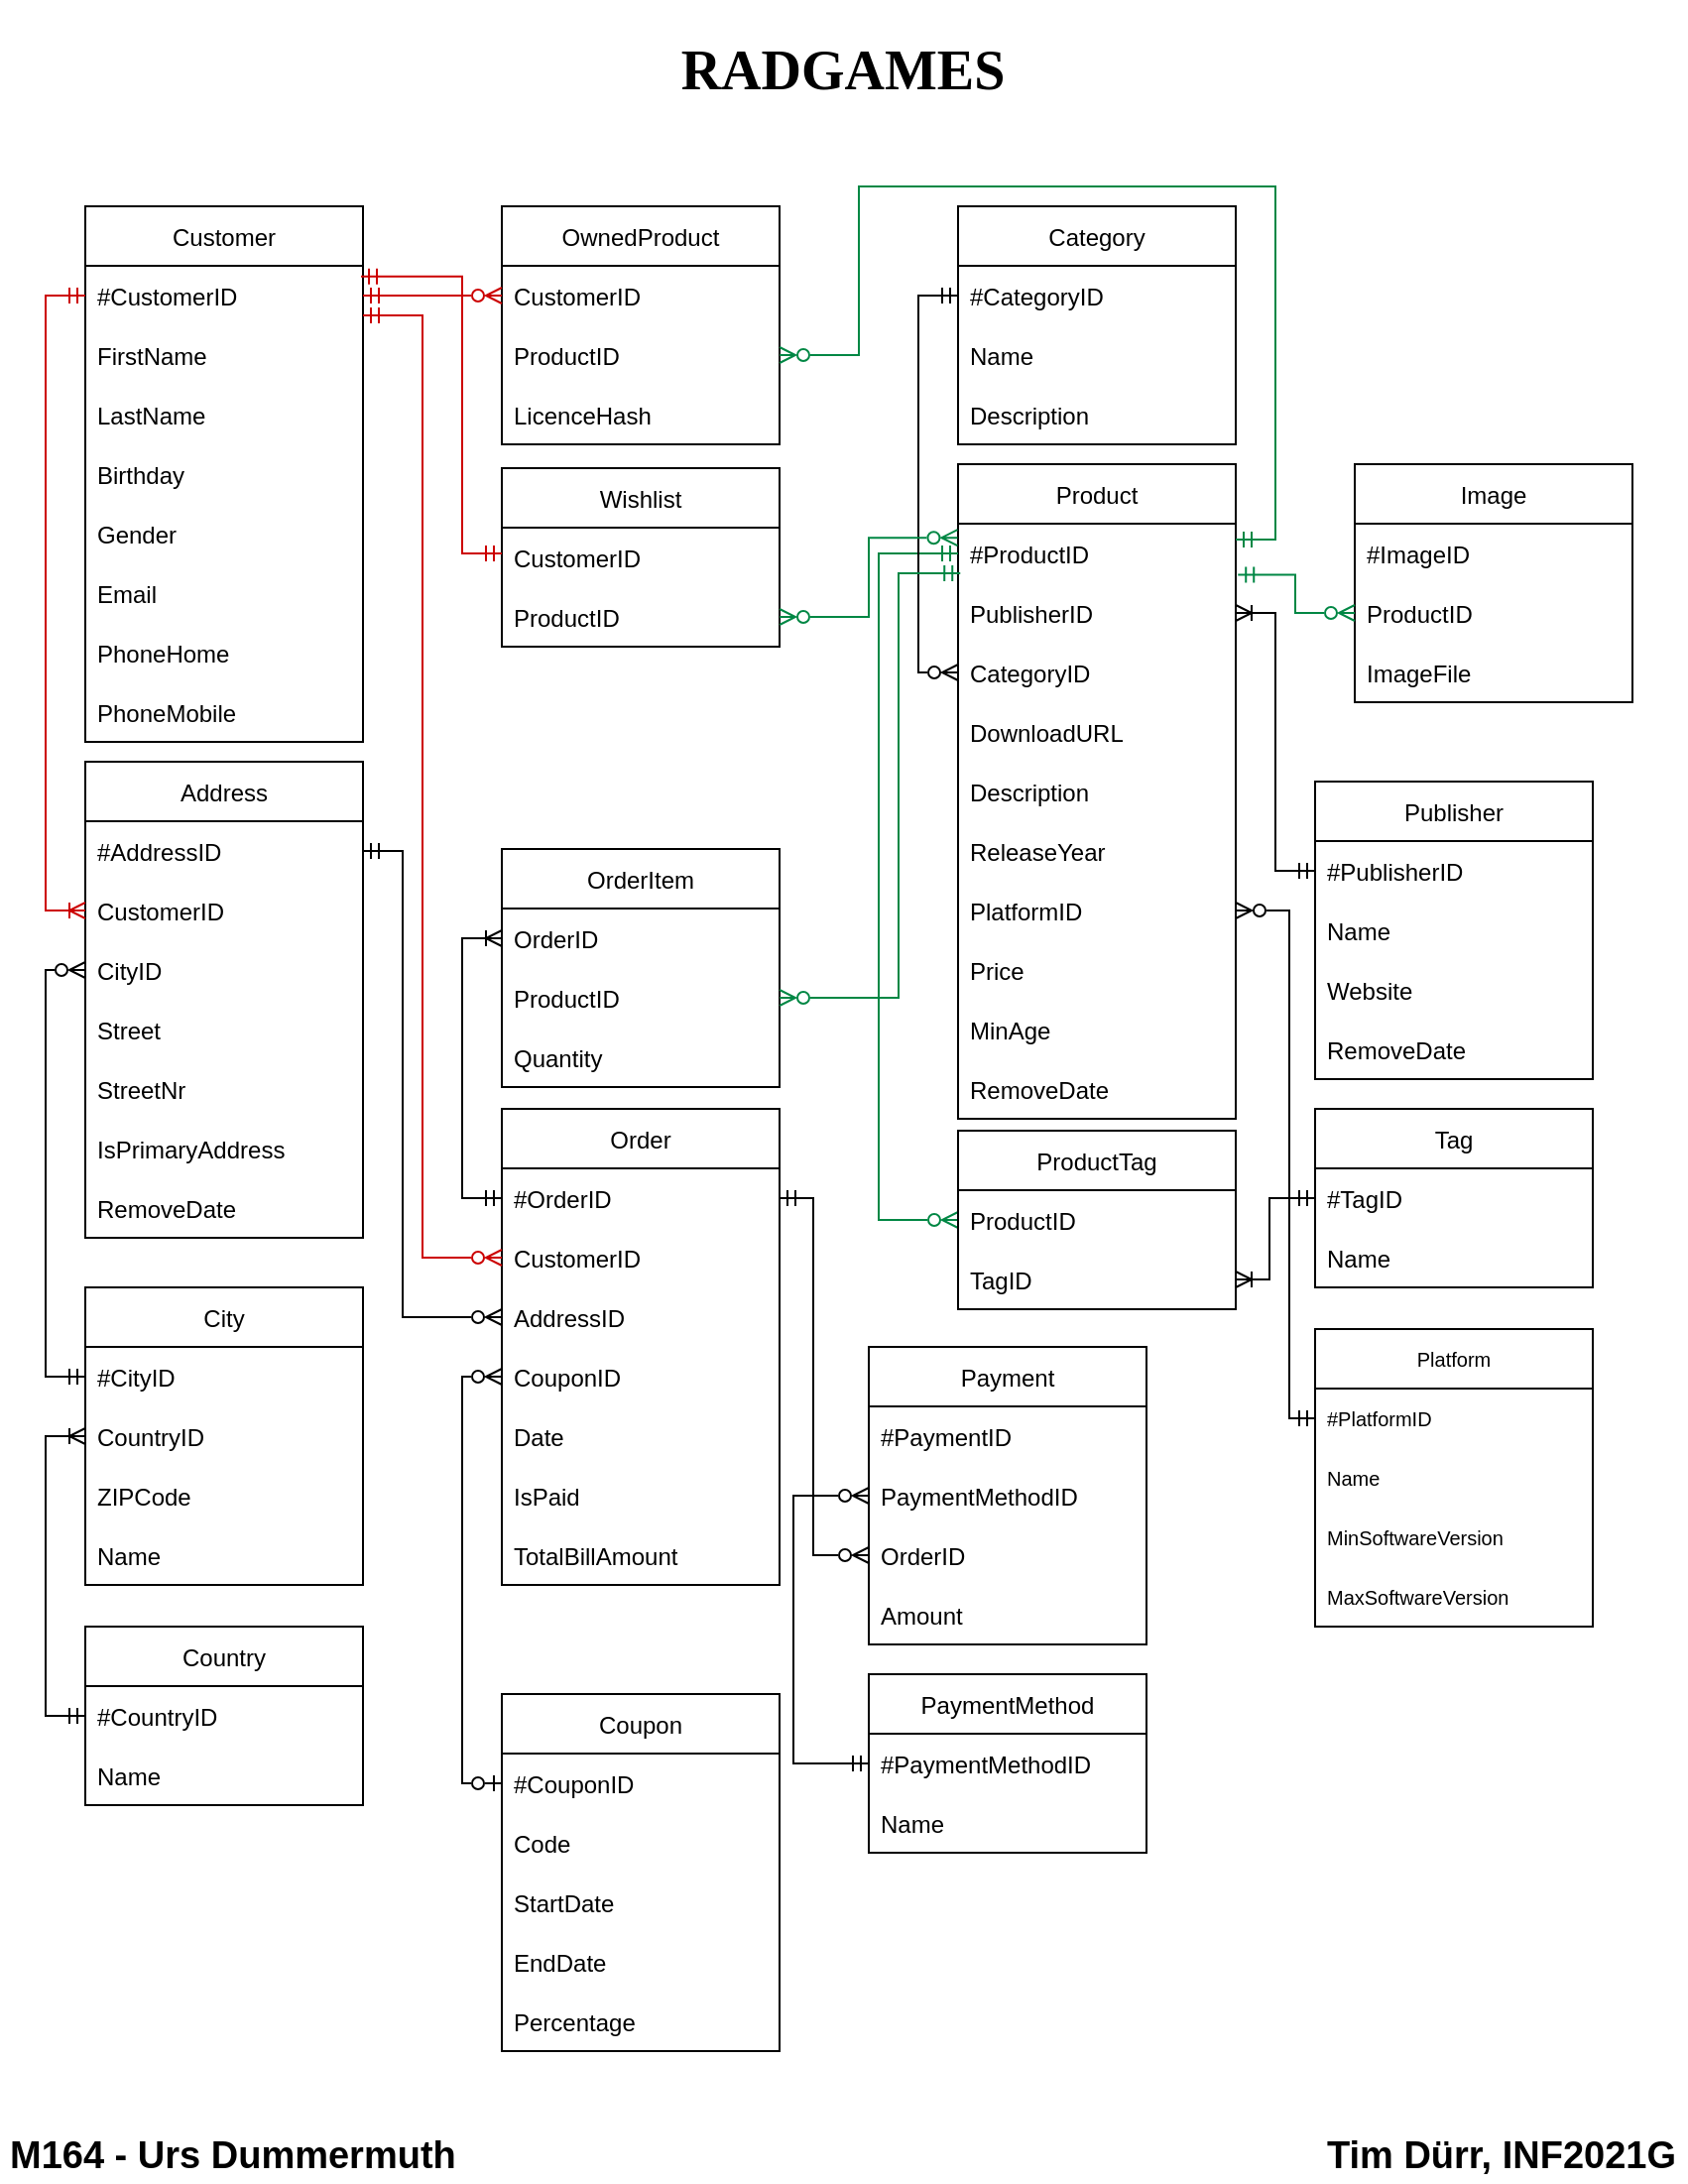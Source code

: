 <mxfile version="16.5.6" type="device" pages="2"><diagram id="R2lEEEUBdFMjLlhIrx00" name="Konzeptionell"><mxGraphModel dx="1718" dy="962" grid="1" gridSize="10" guides="1" tooltips="1" connect="1" arrows="1" fold="1" page="1" pageScale="1" pageWidth="850" pageHeight="1100" math="0" shadow="0" extFonts="Permanent Marker^https://fonts.googleapis.com/css?family=Permanent+Marker"><root><mxCell id="0"/><mxCell id="1" parent="0"/><mxCell id="dN4CM6q4estH_T1ahDFu-1" value="Customer" style="swimlane;fontStyle=0;childLayout=stackLayout;horizontal=1;startSize=30;horizontalStack=0;resizeParent=1;resizeParentMax=0;resizeLast=0;collapsible=1;marginBottom=0;" parent="1" vertex="1"><mxGeometry x="43" y="104" width="140" height="270" as="geometry"/></mxCell><mxCell id="dN4CM6q4estH_T1ahDFu-2" value="#CustomerID" style="text;strokeColor=none;fillColor=none;align=left;verticalAlign=middle;spacingLeft=4;spacingRight=4;overflow=hidden;points=[[0,0.5],[1,0.5]];portConstraint=eastwest;rotatable=0;" parent="dN4CM6q4estH_T1ahDFu-1" vertex="1"><mxGeometry y="30" width="140" height="30" as="geometry"/></mxCell><mxCell id="dN4CM6q4estH_T1ahDFu-3" value="FirstName" style="text;strokeColor=none;fillColor=none;align=left;verticalAlign=middle;spacingLeft=4;spacingRight=4;overflow=hidden;points=[[0,0.5],[1,0.5]];portConstraint=eastwest;rotatable=0;" parent="dN4CM6q4estH_T1ahDFu-1" vertex="1"><mxGeometry y="60" width="140" height="30" as="geometry"/></mxCell><mxCell id="dN4CM6q4estH_T1ahDFu-4" value="LastName" style="text;strokeColor=none;fillColor=none;align=left;verticalAlign=middle;spacingLeft=4;spacingRight=4;overflow=hidden;points=[[0,0.5],[1,0.5]];portConstraint=eastwest;rotatable=0;" parent="dN4CM6q4estH_T1ahDFu-1" vertex="1"><mxGeometry y="90" width="140" height="30" as="geometry"/></mxCell><mxCell id="dN4CM6q4estH_T1ahDFu-52" value="Birthday" style="text;strokeColor=none;fillColor=none;align=left;verticalAlign=middle;spacingLeft=4;spacingRight=4;overflow=hidden;points=[[0,0.5],[1,0.5]];portConstraint=eastwest;rotatable=0;" parent="dN4CM6q4estH_T1ahDFu-1" vertex="1"><mxGeometry y="120" width="140" height="30" as="geometry"/></mxCell><mxCell id="dN4CM6q4estH_T1ahDFu-51" value="Gender" style="text;strokeColor=none;fillColor=none;align=left;verticalAlign=middle;spacingLeft=4;spacingRight=4;overflow=hidden;points=[[0,0.5],[1,0.5]];portConstraint=eastwest;rotatable=0;" parent="dN4CM6q4estH_T1ahDFu-1" vertex="1"><mxGeometry y="150" width="140" height="30" as="geometry"/></mxCell><mxCell id="dN4CM6q4estH_T1ahDFu-44" value="Email" style="text;strokeColor=none;fillColor=none;align=left;verticalAlign=middle;spacingLeft=4;spacingRight=4;overflow=hidden;points=[[0,0.5],[1,0.5]];portConstraint=eastwest;rotatable=0;" parent="dN4CM6q4estH_T1ahDFu-1" vertex="1"><mxGeometry y="180" width="140" height="30" as="geometry"/></mxCell><mxCell id="dN4CM6q4estH_T1ahDFu-45" value="PhoneHome" style="text;strokeColor=none;fillColor=none;align=left;verticalAlign=middle;spacingLeft=4;spacingRight=4;overflow=hidden;points=[[0,0.5],[1,0.5]];portConstraint=eastwest;rotatable=0;" parent="dN4CM6q4estH_T1ahDFu-1" vertex="1"><mxGeometry y="210" width="140" height="30" as="geometry"/></mxCell><mxCell id="dN4CM6q4estH_T1ahDFu-46" value="PhoneMobile" style="text;strokeColor=none;fillColor=none;align=left;verticalAlign=middle;spacingLeft=4;spacingRight=4;overflow=hidden;points=[[0,0.5],[1,0.5]];portConstraint=eastwest;rotatable=0;" parent="dN4CM6q4estH_T1ahDFu-1" vertex="1"><mxGeometry y="240" width="140" height="30" as="geometry"/></mxCell><mxCell id="dN4CM6q4estH_T1ahDFu-5" value="Order" style="swimlane;fontStyle=0;childLayout=stackLayout;horizontal=1;startSize=30;horizontalStack=0;resizeParent=1;resizeParentMax=0;resizeLast=0;collapsible=1;marginBottom=0;" parent="1" vertex="1"><mxGeometry x="253" y="559" width="140" height="240" as="geometry"/></mxCell><mxCell id="dN4CM6q4estH_T1ahDFu-6" value="#OrderID" style="text;strokeColor=none;fillColor=none;align=left;verticalAlign=middle;spacingLeft=4;spacingRight=4;overflow=hidden;points=[[0,0.5],[1,0.5]];portConstraint=eastwest;rotatable=0;" parent="dN4CM6q4estH_T1ahDFu-5" vertex="1"><mxGeometry y="30" width="140" height="30" as="geometry"/></mxCell><mxCell id="dN4CM6q4estH_T1ahDFu-7" value="CustomerID" style="text;strokeColor=none;fillColor=none;align=left;verticalAlign=middle;spacingLeft=4;spacingRight=4;overflow=hidden;points=[[0,0.5],[1,0.5]];portConstraint=eastwest;rotatable=0;" parent="dN4CM6q4estH_T1ahDFu-5" vertex="1"><mxGeometry y="60" width="140" height="30" as="geometry"/></mxCell><mxCell id="Iymq13_KgdXBv5UbJBg_-6" value="AddressID" style="text;strokeColor=none;fillColor=none;align=left;verticalAlign=middle;spacingLeft=4;spacingRight=4;overflow=hidden;points=[[0,0.5],[1,0.5]];portConstraint=eastwest;rotatable=0;" parent="dN4CM6q4estH_T1ahDFu-5" vertex="1"><mxGeometry y="90" width="140" height="30" as="geometry"/></mxCell><mxCell id="dN4CM6q4estH_T1ahDFu-70" value="CouponID" style="text;strokeColor=none;fillColor=none;align=left;verticalAlign=middle;spacingLeft=4;spacingRight=4;overflow=hidden;points=[[0,0.5],[1,0.5]];portConstraint=eastwest;rotatable=0;" parent="dN4CM6q4estH_T1ahDFu-5" vertex="1"><mxGeometry y="120" width="140" height="30" as="geometry"/></mxCell><mxCell id="dN4CM6q4estH_T1ahDFu-86" value="Date" style="text;strokeColor=none;fillColor=none;align=left;verticalAlign=middle;spacingLeft=4;spacingRight=4;overflow=hidden;points=[[0,0.5],[1,0.5]];portConstraint=eastwest;rotatable=0;" parent="dN4CM6q4estH_T1ahDFu-5" vertex="1"><mxGeometry y="150" width="140" height="30" as="geometry"/></mxCell><mxCell id="Iymq13_KgdXBv5UbJBg_-31" value="IsPaid" style="text;strokeColor=none;fillColor=none;align=left;verticalAlign=middle;spacingLeft=4;spacingRight=4;overflow=hidden;points=[[0,0.5],[1,0.5]];portConstraint=eastwest;rotatable=0;" parent="dN4CM6q4estH_T1ahDFu-5" vertex="1"><mxGeometry y="180" width="140" height="30" as="geometry"/></mxCell><mxCell id="Iymq13_KgdXBv5UbJBg_-29" value="TotalBillAmount" style="text;strokeColor=none;fillColor=none;align=left;verticalAlign=middle;spacingLeft=4;spacingRight=4;overflow=hidden;points=[[0,0.5],[1,0.5]];portConstraint=eastwest;rotatable=0;" parent="dN4CM6q4estH_T1ahDFu-5" vertex="1"><mxGeometry y="210" width="140" height="30" as="geometry"/></mxCell><mxCell id="dN4CM6q4estH_T1ahDFu-13" value="Coupon" style="swimlane;fontStyle=0;childLayout=stackLayout;horizontal=1;startSize=30;horizontalStack=0;resizeParent=1;resizeParentMax=0;resizeLast=0;collapsible=1;marginBottom=0;" parent="1" vertex="1"><mxGeometry x="253" y="854" width="140" height="180" as="geometry"/></mxCell><mxCell id="dN4CM6q4estH_T1ahDFu-14" value="#CouponID" style="text;strokeColor=none;fillColor=none;align=left;verticalAlign=middle;spacingLeft=4;spacingRight=4;overflow=hidden;points=[[0,0.5],[1,0.5]];portConstraint=eastwest;rotatable=0;" parent="dN4CM6q4estH_T1ahDFu-13" vertex="1"><mxGeometry y="30" width="140" height="30" as="geometry"/></mxCell><mxCell id="dN4CM6q4estH_T1ahDFu-72" value="Code" style="text;strokeColor=none;fillColor=none;align=left;verticalAlign=middle;spacingLeft=4;spacingRight=4;overflow=hidden;points=[[0,0.5],[1,0.5]];portConstraint=eastwest;rotatable=0;" parent="dN4CM6q4estH_T1ahDFu-13" vertex="1"><mxGeometry y="60" width="140" height="30" as="geometry"/></mxCell><mxCell id="dN4CM6q4estH_T1ahDFu-15" value="StartDate" style="text;strokeColor=none;fillColor=none;align=left;verticalAlign=middle;spacingLeft=4;spacingRight=4;overflow=hidden;points=[[0,0.5],[1,0.5]];portConstraint=eastwest;rotatable=0;" parent="dN4CM6q4estH_T1ahDFu-13" vertex="1"><mxGeometry y="90" width="140" height="30" as="geometry"/></mxCell><mxCell id="dN4CM6q4estH_T1ahDFu-16" value="EndDate" style="text;strokeColor=none;fillColor=none;align=left;verticalAlign=middle;spacingLeft=4;spacingRight=4;overflow=hidden;points=[[0,0.5],[1,0.5]];portConstraint=eastwest;rotatable=0;" parent="dN4CM6q4estH_T1ahDFu-13" vertex="1"><mxGeometry y="120" width="140" height="30" as="geometry"/></mxCell><mxCell id="dN4CM6q4estH_T1ahDFu-71" value="Percentage" style="text;strokeColor=none;fillColor=none;align=left;verticalAlign=middle;spacingLeft=4;spacingRight=4;overflow=hidden;points=[[0,0.5],[1,0.5]];portConstraint=eastwest;rotatable=0;" parent="dN4CM6q4estH_T1ahDFu-13" vertex="1"><mxGeometry y="150" width="140" height="30" as="geometry"/></mxCell><mxCell id="dN4CM6q4estH_T1ahDFu-17" value="Publisher" style="swimlane;fontStyle=0;childLayout=stackLayout;horizontal=1;startSize=30;horizontalStack=0;resizeParent=1;resizeParentMax=0;resizeLast=0;collapsible=1;marginBottom=0;" parent="1" vertex="1"><mxGeometry x="663" y="394" width="140" height="150" as="geometry"/></mxCell><mxCell id="dN4CM6q4estH_T1ahDFu-18" value="#PublisherID" style="text;strokeColor=none;fillColor=none;align=left;verticalAlign=middle;spacingLeft=4;spacingRight=4;overflow=hidden;points=[[0,0.5],[1,0.5]];portConstraint=eastwest;rotatable=0;" parent="dN4CM6q4estH_T1ahDFu-17" vertex="1"><mxGeometry y="30" width="140" height="30" as="geometry"/></mxCell><mxCell id="dN4CM6q4estH_T1ahDFu-20" value="Name" style="text;strokeColor=none;fillColor=none;align=left;verticalAlign=middle;spacingLeft=4;spacingRight=4;overflow=hidden;points=[[0,0.5],[1,0.5]];portConstraint=eastwest;rotatable=0;" parent="dN4CM6q4estH_T1ahDFu-17" vertex="1"><mxGeometry y="60" width="140" height="30" as="geometry"/></mxCell><mxCell id="S3ot5UaM1dYemSBcVbJu-15" value="Website" style="text;strokeColor=none;fillColor=none;align=left;verticalAlign=middle;spacingLeft=4;spacingRight=4;overflow=hidden;points=[[0,0.5],[1,0.5]];portConstraint=eastwest;rotatable=0;" parent="dN4CM6q4estH_T1ahDFu-17" vertex="1"><mxGeometry y="90" width="140" height="30" as="geometry"/></mxCell><mxCell id="S3ot5UaM1dYemSBcVbJu-13" value="RemoveDate" style="text;strokeColor=none;fillColor=none;align=left;verticalAlign=middle;spacingLeft=4;spacingRight=4;overflow=hidden;points=[[0,0.5],[1,0.5]];portConstraint=eastwest;rotatable=0;" parent="dN4CM6q4estH_T1ahDFu-17" vertex="1"><mxGeometry y="120" width="140" height="30" as="geometry"/></mxCell><mxCell id="dN4CM6q4estH_T1ahDFu-25" value="Wishlist" style="swimlane;fontStyle=0;childLayout=stackLayout;horizontal=1;startSize=30;horizontalStack=0;resizeParent=1;resizeParentMax=0;resizeLast=0;collapsible=1;marginBottom=0;" parent="1" vertex="1"><mxGeometry x="253" y="236" width="140" height="90" as="geometry"/></mxCell><mxCell id="dN4CM6q4estH_T1ahDFu-26" value="CustomerID" style="text;strokeColor=none;fillColor=none;align=left;verticalAlign=middle;spacingLeft=4;spacingRight=4;overflow=hidden;points=[[0,0.5],[1,0.5]];portConstraint=eastwest;rotatable=0;" parent="dN4CM6q4estH_T1ahDFu-25" vertex="1"><mxGeometry y="30" width="140" height="30" as="geometry"/></mxCell><mxCell id="dN4CM6q4estH_T1ahDFu-28" value="ProductID" style="text;strokeColor=none;fillColor=none;align=left;verticalAlign=middle;spacingLeft=4;spacingRight=4;overflow=hidden;points=[[0,0.5],[1,0.5]];portConstraint=eastwest;rotatable=0;" parent="dN4CM6q4estH_T1ahDFu-25" vertex="1"><mxGeometry y="60" width="140" height="30" as="geometry"/></mxCell><mxCell id="dN4CM6q4estH_T1ahDFu-33" value="&lt;h1 style=&quot;font-size: 28px;&quot;&gt;RADGAMES&lt;/h1&gt;" style="text;html=1;strokeColor=none;fillColor=none;spacing=5;spacingTop=-20;whiteSpace=wrap;overflow=hidden;rounded=0;align=center;fontSize=28;fontFamily=Permanent Marker;fontStyle=0;fontSource=https%3A%2F%2Ffonts.googleapis.com%2Fcss%3Ffamily%3DPermanent%2BMarker;" parent="1" vertex="1"><mxGeometry y="10" width="850" height="40" as="geometry"/></mxCell><mxCell id="dN4CM6q4estH_T1ahDFu-34" value="Address" style="swimlane;fontStyle=0;childLayout=stackLayout;horizontal=1;startSize=30;horizontalStack=0;resizeParent=1;resizeParentMax=0;resizeLast=0;collapsible=1;marginBottom=0;" parent="1" vertex="1"><mxGeometry x="43" y="384" width="140" height="240" as="geometry"/></mxCell><mxCell id="dN4CM6q4estH_T1ahDFu-35" value="#AddressID" style="text;strokeColor=none;fillColor=none;align=left;verticalAlign=middle;spacingLeft=4;spacingRight=4;overflow=hidden;points=[[0,0.5],[1,0.5]];portConstraint=eastwest;rotatable=0;" parent="dN4CM6q4estH_T1ahDFu-34" vertex="1"><mxGeometry y="30" width="140" height="30" as="geometry"/></mxCell><mxCell id="Iymq13_KgdXBv5UbJBg_-51" value="CustomerID" style="text;strokeColor=none;fillColor=none;align=left;verticalAlign=middle;spacingLeft=4;spacingRight=4;overflow=hidden;points=[[0,0.5],[1,0.5]];portConstraint=eastwest;rotatable=0;" parent="dN4CM6q4estH_T1ahDFu-34" vertex="1"><mxGeometry y="60" width="140" height="30" as="geometry"/></mxCell><mxCell id="Iymq13_KgdXBv5UbJBg_-10" value="CityID" style="text;strokeColor=none;fillColor=none;align=left;verticalAlign=middle;spacingLeft=4;spacingRight=4;overflow=hidden;points=[[0,0.5],[1,0.5]];portConstraint=eastwest;rotatable=0;" parent="dN4CM6q4estH_T1ahDFu-34" vertex="1"><mxGeometry y="90" width="140" height="30" as="geometry"/></mxCell><mxCell id="dN4CM6q4estH_T1ahDFu-36" value="Street" style="text;strokeColor=none;fillColor=none;align=left;verticalAlign=middle;spacingLeft=4;spacingRight=4;overflow=hidden;points=[[0,0.5],[1,0.5]];portConstraint=eastwest;rotatable=0;" parent="dN4CM6q4estH_T1ahDFu-34" vertex="1"><mxGeometry y="120" width="140" height="30" as="geometry"/></mxCell><mxCell id="Iymq13_KgdXBv5UbJBg_-8" value="StreetNr" style="text;strokeColor=none;fillColor=none;align=left;verticalAlign=middle;spacingLeft=4;spacingRight=4;overflow=hidden;points=[[0,0.5],[1,0.5]];portConstraint=eastwest;rotatable=0;" parent="dN4CM6q4estH_T1ahDFu-34" vertex="1"><mxGeometry y="150" width="140" height="30" as="geometry"/></mxCell><mxCell id="Iymq13_KgdXBv5UbJBg_-52" value="IsPrimaryAddress" style="text;strokeColor=none;fillColor=none;align=left;verticalAlign=middle;spacingLeft=4;spacingRight=4;overflow=hidden;points=[[0,0.5],[1,0.5]];portConstraint=eastwest;rotatable=0;" parent="dN4CM6q4estH_T1ahDFu-34" vertex="1"><mxGeometry y="180" width="140" height="30" as="geometry"/></mxCell><mxCell id="Iymq13_KgdXBv5UbJBg_-53" value="RemoveDate" style="text;strokeColor=none;fillColor=none;align=left;verticalAlign=middle;spacingLeft=4;spacingRight=4;overflow=hidden;points=[[0,0.5],[1,0.5]];portConstraint=eastwest;rotatable=0;" parent="dN4CM6q4estH_T1ahDFu-34" vertex="1"><mxGeometry y="210" width="140" height="30" as="geometry"/></mxCell><mxCell id="dN4CM6q4estH_T1ahDFu-38" value="Product" style="swimlane;fontStyle=0;childLayout=stackLayout;horizontal=1;startSize=30;horizontalStack=0;resizeParent=1;resizeParentMax=0;resizeLast=0;collapsible=1;marginBottom=0;" parent="1" vertex="1"><mxGeometry x="483" y="234" width="140" height="330" as="geometry"/></mxCell><mxCell id="dN4CM6q4estH_T1ahDFu-39" value="#ProductID" style="text;strokeColor=none;fillColor=none;align=left;verticalAlign=middle;spacingLeft=4;spacingRight=4;overflow=hidden;points=[[0,0.5],[1,0.5]];portConstraint=eastwest;rotatable=0;" parent="dN4CM6q4estH_T1ahDFu-38" vertex="1"><mxGeometry y="30" width="140" height="30" as="geometry"/></mxCell><mxCell id="dN4CM6q4estH_T1ahDFu-40" value="PublisherID" style="text;strokeColor=none;fillColor=none;align=left;verticalAlign=middle;spacingLeft=4;spacingRight=4;overflow=hidden;points=[[0,0.5],[1,0.5]];portConstraint=eastwest;rotatable=0;" parent="dN4CM6q4estH_T1ahDFu-38" vertex="1"><mxGeometry y="60" width="140" height="30" as="geometry"/></mxCell><mxCell id="S3ot5UaM1dYemSBcVbJu-8" value="CategoryID" style="text;strokeColor=none;fillColor=none;align=left;verticalAlign=middle;spacingLeft=4;spacingRight=4;overflow=hidden;points=[[0,0.5],[1,0.5]];portConstraint=eastwest;rotatable=0;" parent="dN4CM6q4estH_T1ahDFu-38" vertex="1"><mxGeometry y="90" width="140" height="30" as="geometry"/></mxCell><mxCell id="wvNc7QOsHMbIcJED5Cn8-19" value="DownloadURL" style="text;strokeColor=none;fillColor=none;align=left;verticalAlign=middle;spacingLeft=4;spacingRight=4;overflow=hidden;points=[[0,0.5],[1,0.5]];portConstraint=eastwest;rotatable=0;" parent="dN4CM6q4estH_T1ahDFu-38" vertex="1"><mxGeometry y="120" width="140" height="30" as="geometry"/></mxCell><mxCell id="dN4CM6q4estH_T1ahDFu-95" value="Description" style="text;strokeColor=none;fillColor=none;align=left;verticalAlign=middle;spacingLeft=4;spacingRight=4;overflow=hidden;points=[[0,0.5],[1,0.5]];portConstraint=eastwest;rotatable=0;" parent="dN4CM6q4estH_T1ahDFu-38" vertex="1"><mxGeometry y="150" width="140" height="30" as="geometry"/></mxCell><mxCell id="Iymq13_KgdXBv5UbJBg_-1" value="ReleaseYear" style="text;strokeColor=none;fillColor=none;align=left;verticalAlign=middle;spacingLeft=4;spacingRight=4;overflow=hidden;points=[[0,0.5],[1,0.5]];portConstraint=eastwest;rotatable=0;" parent="dN4CM6q4estH_T1ahDFu-38" vertex="1"><mxGeometry y="180" width="140" height="30" as="geometry"/></mxCell><mxCell id="Vm9JIPJGaJWsFNvm_hKA-18" value="PlatformID" style="text;strokeColor=none;fillColor=none;align=left;verticalAlign=middle;spacingLeft=4;spacingRight=4;overflow=hidden;points=[[0,0.5],[1,0.5]];portConstraint=eastwest;rotatable=0;" vertex="1" parent="dN4CM6q4estH_T1ahDFu-38"><mxGeometry y="210" width="140" height="30" as="geometry"/></mxCell><mxCell id="dN4CM6q4estH_T1ahDFu-80" value="Price" style="text;strokeColor=none;fillColor=none;align=left;verticalAlign=middle;spacingLeft=4;spacingRight=4;overflow=hidden;points=[[0,0.5],[1,0.5]];portConstraint=eastwest;rotatable=0;" parent="dN4CM6q4estH_T1ahDFu-38" vertex="1"><mxGeometry y="240" width="140" height="30" as="geometry"/></mxCell><mxCell id="dN4CM6q4estH_T1ahDFu-78" value="MinAge" style="text;strokeColor=none;fillColor=none;align=left;verticalAlign=middle;spacingLeft=4;spacingRight=4;overflow=hidden;points=[[0,0.5],[1,0.5]];portConstraint=eastwest;rotatable=0;" parent="dN4CM6q4estH_T1ahDFu-38" vertex="1"><mxGeometry y="270" width="140" height="30" as="geometry"/></mxCell><mxCell id="S3ot5UaM1dYemSBcVbJu-12" value="RemoveDate" style="text;strokeColor=none;fillColor=none;align=left;verticalAlign=middle;spacingLeft=4;spacingRight=4;overflow=hidden;points=[[0,0.5],[1,0.5]];portConstraint=eastwest;rotatable=0;" parent="dN4CM6q4estH_T1ahDFu-38" vertex="1"><mxGeometry y="300" width="140" height="30" as="geometry"/></mxCell><mxCell id="dN4CM6q4estH_T1ahDFu-53" value="PaymentMethod" style="swimlane;fontStyle=0;childLayout=stackLayout;horizontal=1;startSize=30;horizontalStack=0;resizeParent=1;resizeParentMax=0;resizeLast=0;collapsible=1;marginBottom=0;" parent="1" vertex="1"><mxGeometry x="438" y="844" width="140" height="90" as="geometry"/></mxCell><mxCell id="dN4CM6q4estH_T1ahDFu-54" value="#PaymentMethodID" style="text;strokeColor=none;fillColor=none;align=left;verticalAlign=middle;spacingLeft=4;spacingRight=4;overflow=hidden;points=[[0,0.5],[1,0.5]];portConstraint=eastwest;rotatable=0;" parent="dN4CM6q4estH_T1ahDFu-53" vertex="1"><mxGeometry y="30" width="140" height="30" as="geometry"/></mxCell><mxCell id="dN4CM6q4estH_T1ahDFu-55" value="Name" style="text;strokeColor=none;fillColor=none;align=left;verticalAlign=middle;spacingLeft=4;spacingRight=4;overflow=hidden;points=[[0,0.5],[1,0.5]];portConstraint=eastwest;rotatable=0;" parent="dN4CM6q4estH_T1ahDFu-53" vertex="1"><mxGeometry y="60" width="140" height="30" as="geometry"/></mxCell><mxCell id="dN4CM6q4estH_T1ahDFu-73" value="Tag" style="swimlane;fontStyle=0;childLayout=stackLayout;horizontal=1;startSize=30;horizontalStack=0;resizeParent=1;resizeParentMax=0;resizeLast=0;collapsible=1;marginBottom=0;" parent="1" vertex="1"><mxGeometry x="663" y="559" width="140" height="90" as="geometry"/></mxCell><mxCell id="dN4CM6q4estH_T1ahDFu-74" value="#TagID" style="text;strokeColor=none;fillColor=none;align=left;verticalAlign=middle;spacingLeft=4;spacingRight=4;overflow=hidden;points=[[0,0.5],[1,0.5]];portConstraint=eastwest;rotatable=0;" parent="dN4CM6q4estH_T1ahDFu-73" vertex="1"><mxGeometry y="30" width="140" height="30" as="geometry"/></mxCell><mxCell id="dN4CM6q4estH_T1ahDFu-75" value="Name" style="text;strokeColor=none;fillColor=none;align=left;verticalAlign=middle;spacingLeft=4;spacingRight=4;overflow=hidden;points=[[0,0.5],[1,0.5]];portConstraint=eastwest;rotatable=0;" parent="dN4CM6q4estH_T1ahDFu-73" vertex="1"><mxGeometry y="60" width="140" height="30" as="geometry"/></mxCell><mxCell id="dN4CM6q4estH_T1ahDFu-96" value="Image" style="swimlane;fontStyle=0;childLayout=stackLayout;horizontal=1;startSize=30;horizontalStack=0;resizeParent=1;resizeParentMax=0;resizeLast=0;collapsible=1;marginBottom=0;" parent="1" vertex="1"><mxGeometry x="683" y="234" width="140" height="120" as="geometry"/></mxCell><mxCell id="dN4CM6q4estH_T1ahDFu-97" value="#ImageID" style="text;strokeColor=none;fillColor=none;align=left;verticalAlign=middle;spacingLeft=4;spacingRight=4;overflow=hidden;points=[[0,0.5],[1,0.5]];portConstraint=eastwest;rotatable=0;" parent="dN4CM6q4estH_T1ahDFu-96" vertex="1"><mxGeometry y="30" width="140" height="30" as="geometry"/></mxCell><mxCell id="dN4CM6q4estH_T1ahDFu-106" value="ProductID" style="text;strokeColor=none;fillColor=none;align=left;verticalAlign=middle;spacingLeft=4;spacingRight=4;overflow=hidden;points=[[0,0.5],[1,0.5]];portConstraint=eastwest;rotatable=0;" parent="dN4CM6q4estH_T1ahDFu-96" vertex="1"><mxGeometry y="60" width="140" height="30" as="geometry"/></mxCell><mxCell id="dN4CM6q4estH_T1ahDFu-107" value="ImageFile" style="text;strokeColor=none;fillColor=none;align=left;verticalAlign=middle;spacingLeft=4;spacingRight=4;overflow=hidden;points=[[0,0.5],[1,0.5]];portConstraint=eastwest;rotatable=0;" parent="dN4CM6q4estH_T1ahDFu-96" vertex="1"><mxGeometry y="90" width="140" height="30" as="geometry"/></mxCell><mxCell id="Iymq13_KgdXBv5UbJBg_-11" value="Country" style="swimlane;fontStyle=0;childLayout=stackLayout;horizontal=1;startSize=30;horizontalStack=0;resizeParent=1;resizeParentMax=0;resizeLast=0;collapsible=1;marginBottom=0;" parent="1" vertex="1"><mxGeometry x="43" y="820" width="140" height="90" as="geometry"/></mxCell><mxCell id="Iymq13_KgdXBv5UbJBg_-12" value="#CountryID" style="text;strokeColor=none;fillColor=none;align=left;verticalAlign=middle;spacingLeft=4;spacingRight=4;overflow=hidden;points=[[0,0.5],[1,0.5]];portConstraint=eastwest;rotatable=0;" parent="Iymq13_KgdXBv5UbJBg_-11" vertex="1"><mxGeometry y="30" width="140" height="30" as="geometry"/></mxCell><mxCell id="Iymq13_KgdXBv5UbJBg_-13" value="Name" style="text;strokeColor=none;fillColor=none;align=left;verticalAlign=middle;spacingLeft=4;spacingRight=4;overflow=hidden;points=[[0,0.5],[1,0.5]];portConstraint=eastwest;rotatable=0;" parent="Iymq13_KgdXBv5UbJBg_-11" vertex="1"><mxGeometry y="60" width="140" height="30" as="geometry"/></mxCell><mxCell id="Iymq13_KgdXBv5UbJBg_-16" value="OrderItem" style="swimlane;fontStyle=0;childLayout=stackLayout;horizontal=1;startSize=30;horizontalStack=0;resizeParent=1;resizeParentMax=0;resizeLast=0;collapsible=1;marginBottom=0;" parent="1" vertex="1"><mxGeometry x="253" y="428" width="140" height="120" as="geometry"/></mxCell><mxCell id="Iymq13_KgdXBv5UbJBg_-18" value="OrderID" style="text;strokeColor=none;fillColor=none;align=left;verticalAlign=middle;spacingLeft=4;spacingRight=4;overflow=hidden;points=[[0,0.5],[1,0.5]];portConstraint=eastwest;rotatable=0;" parent="Iymq13_KgdXBv5UbJBg_-16" vertex="1"><mxGeometry y="30" width="140" height="30" as="geometry"/></mxCell><mxCell id="Iymq13_KgdXBv5UbJBg_-17" value="ProductID" style="text;strokeColor=none;fillColor=none;align=left;verticalAlign=middle;spacingLeft=4;spacingRight=4;overflow=hidden;points=[[0,0.5],[1,0.5]];portConstraint=eastwest;rotatable=0;" parent="Iymq13_KgdXBv5UbJBg_-16" vertex="1"><mxGeometry y="60" width="140" height="30" as="geometry"/></mxCell><mxCell id="dN4CM6q4estH_T1ahDFu-82" value="Quantity" style="text;strokeColor=none;fillColor=none;align=left;verticalAlign=middle;spacingLeft=4;spacingRight=4;overflow=hidden;points=[[0,0.5],[1,0.5]];portConstraint=eastwest;rotatable=0;" parent="Iymq13_KgdXBv5UbJBg_-16" vertex="1"><mxGeometry y="90" width="140" height="30" as="geometry"/></mxCell><mxCell id="Iymq13_KgdXBv5UbJBg_-21" value="Payment" style="swimlane;fontStyle=0;childLayout=stackLayout;horizontal=1;startSize=30;horizontalStack=0;resizeParent=1;resizeParentMax=0;resizeLast=0;collapsible=1;marginBottom=0;" parent="1" vertex="1"><mxGeometry x="438" y="679" width="140" height="150" as="geometry"/></mxCell><mxCell id="Iymq13_KgdXBv5UbJBg_-22" value="#PaymentID" style="text;strokeColor=none;fillColor=none;align=left;verticalAlign=middle;spacingLeft=4;spacingRight=4;overflow=hidden;points=[[0,0.5],[1,0.5]];portConstraint=eastwest;rotatable=0;" parent="Iymq13_KgdXBv5UbJBg_-21" vertex="1"><mxGeometry y="30" width="140" height="30" as="geometry"/></mxCell><mxCell id="Iymq13_KgdXBv5UbJBg_-5" value="PaymentMethodID" style="text;strokeColor=none;fillColor=none;align=left;verticalAlign=middle;spacingLeft=4;spacingRight=4;overflow=hidden;points=[[0,0.5],[1,0.5]];portConstraint=eastwest;rotatable=0;" parent="Iymq13_KgdXBv5UbJBg_-21" vertex="1"><mxGeometry y="60" width="140" height="30" as="geometry"/></mxCell><mxCell id="Iymq13_KgdXBv5UbJBg_-30" value="OrderID" style="text;strokeColor=none;fillColor=none;align=left;verticalAlign=middle;spacingLeft=4;spacingRight=4;overflow=hidden;points=[[0,0.5],[1,0.5]];portConstraint=eastwest;rotatable=0;" parent="Iymq13_KgdXBv5UbJBg_-21" vertex="1"><mxGeometry y="90" width="140" height="30" as="geometry"/></mxCell><mxCell id="Iymq13_KgdXBv5UbJBg_-23" value="Amount" style="text;strokeColor=none;fillColor=none;align=left;verticalAlign=middle;spacingLeft=4;spacingRight=4;overflow=hidden;points=[[0,0.5],[1,0.5]];portConstraint=eastwest;rotatable=0;" parent="Iymq13_KgdXBv5UbJBg_-21" vertex="1"><mxGeometry y="120" width="140" height="30" as="geometry"/></mxCell><mxCell id="Iymq13_KgdXBv5UbJBg_-33" value="Category" style="swimlane;fontStyle=0;childLayout=stackLayout;horizontal=1;startSize=30;horizontalStack=0;resizeParent=1;resizeParentMax=0;resizeLast=0;collapsible=1;marginBottom=0;" parent="1" vertex="1"><mxGeometry x="483" y="104" width="140" height="120" as="geometry"/></mxCell><mxCell id="Iymq13_KgdXBv5UbJBg_-34" value="#CategoryID" style="text;strokeColor=none;fillColor=none;align=left;verticalAlign=middle;spacingLeft=4;spacingRight=4;overflow=hidden;points=[[0,0.5],[1,0.5]];portConstraint=eastwest;rotatable=0;" parent="Iymq13_KgdXBv5UbJBg_-33" vertex="1"><mxGeometry y="30" width="140" height="30" as="geometry"/></mxCell><mxCell id="Iymq13_KgdXBv5UbJBg_-36" value="Name" style="text;strokeColor=none;fillColor=none;align=left;verticalAlign=middle;spacingLeft=4;spacingRight=4;overflow=hidden;points=[[0,0.5],[1,0.5]];portConstraint=eastwest;rotatable=0;" parent="Iymq13_KgdXBv5UbJBg_-33" vertex="1"><mxGeometry y="60" width="140" height="30" as="geometry"/></mxCell><mxCell id="Iymq13_KgdXBv5UbJBg_-39" value="Description" style="text;strokeColor=none;fillColor=none;align=left;verticalAlign=middle;spacingLeft=4;spacingRight=4;overflow=hidden;points=[[0,0.5],[1,0.5]];portConstraint=eastwest;rotatable=0;" parent="Iymq13_KgdXBv5UbJBg_-33" vertex="1"><mxGeometry y="90" width="140" height="30" as="geometry"/></mxCell><mxCell id="Iymq13_KgdXBv5UbJBg_-44" value="" style="rounded=0;orthogonalLoop=1;jettySize=auto;html=1;startArrow=ERzeroToMany;startFill=0;endArrow=ERmandOne;endFill=0;exitX=0;exitY=0.5;exitDx=0;exitDy=0;entryX=0;entryY=0.5;entryDx=0;entryDy=0;edgeStyle=orthogonalEdgeStyle;strokeColor=#008744;" parent="1" source="Iymq13_KgdXBv5UbJBg_-41" target="dN4CM6q4estH_T1ahDFu-39" edge="1"><mxGeometry relative="1" as="geometry"><mxPoint x="433" y="244" as="targetPoint"/><Array as="points"><mxPoint x="443" y="615"/><mxPoint x="443" y="279"/></Array></mxGeometry></mxCell><mxCell id="Iymq13_KgdXBv5UbJBg_-40" value="ProductTag" style="swimlane;fontStyle=0;childLayout=stackLayout;horizontal=1;startSize=30;horizontalStack=0;resizeParent=1;resizeParentMax=0;resizeLast=0;collapsible=1;marginBottom=0;" parent="1" vertex="1"><mxGeometry x="483" y="570" width="140" height="90" as="geometry"/></mxCell><mxCell id="Iymq13_KgdXBv5UbJBg_-41" value="ProductID" style="text;strokeColor=none;fillColor=none;align=left;verticalAlign=middle;spacingLeft=4;spacingRight=4;overflow=hidden;points=[[0,0.5],[1,0.5]];portConstraint=eastwest;rotatable=0;" parent="Iymq13_KgdXBv5UbJBg_-40" vertex="1"><mxGeometry y="30" width="140" height="30" as="geometry"/></mxCell><mxCell id="Iymq13_KgdXBv5UbJBg_-42" value="TagID" style="text;strokeColor=none;fillColor=none;align=left;verticalAlign=middle;spacingLeft=4;spacingRight=4;overflow=hidden;points=[[0,0.5],[1,0.5]];portConstraint=eastwest;rotatable=0;" parent="Iymq13_KgdXBv5UbJBg_-40" vertex="1"><mxGeometry y="60" width="140" height="30" as="geometry"/></mxCell><mxCell id="Iymq13_KgdXBv5UbJBg_-45" value="" style="rounded=0;orthogonalLoop=1;jettySize=auto;html=1;startArrow=ERmandOne;startFill=0;endArrow=ERoneToMany;endFill=0;exitX=0;exitY=0.5;exitDx=0;exitDy=0;entryX=1;entryY=0.5;entryDx=0;entryDy=0;edgeStyle=orthogonalEdgeStyle;" parent="1" source="dN4CM6q4estH_T1ahDFu-74" target="Iymq13_KgdXBv5UbJBg_-42" edge="1"><mxGeometry relative="1" as="geometry"><mxPoint x="653.0" y="805.33" as="sourcePoint"/><mxPoint x="623" y="569" as="targetPoint"/><Array as="points"><mxPoint x="640" y="604"/><mxPoint x="640" y="645"/></Array></mxGeometry></mxCell><mxCell id="S3ot5UaM1dYemSBcVbJu-2" value="OwnedProduct" style="swimlane;fontStyle=0;childLayout=stackLayout;horizontal=1;startSize=30;horizontalStack=0;resizeParent=1;resizeParentMax=0;resizeLast=0;collapsible=1;marginBottom=0;glass=0;" parent="1" vertex="1"><mxGeometry x="253" y="104" width="140" height="120" as="geometry"/></mxCell><mxCell id="S3ot5UaM1dYemSBcVbJu-3" value="CustomerID" style="text;strokeColor=none;fillColor=none;align=left;verticalAlign=middle;spacingLeft=4;spacingRight=4;overflow=hidden;points=[[0,0.5],[1,0.5]];portConstraint=eastwest;rotatable=0;" parent="S3ot5UaM1dYemSBcVbJu-2" vertex="1"><mxGeometry y="30" width="140" height="30" as="geometry"/></mxCell><mxCell id="S3ot5UaM1dYemSBcVbJu-4" value="ProductID" style="text;strokeColor=none;fillColor=none;align=left;verticalAlign=middle;spacingLeft=4;spacingRight=4;overflow=hidden;points=[[0,0.5],[1,0.5]];portConstraint=eastwest;rotatable=0;" parent="S3ot5UaM1dYemSBcVbJu-2" vertex="1"><mxGeometry y="60" width="140" height="30" as="geometry"/></mxCell><mxCell id="S3ot5UaM1dYemSBcVbJu-5" value="LicenceHash" style="text;strokeColor=none;fillColor=none;align=left;verticalAlign=middle;spacingLeft=4;spacingRight=4;overflow=hidden;points=[[0,0.5],[1,0.5]];portConstraint=eastwest;rotatable=0;" parent="S3ot5UaM1dYemSBcVbJu-2" vertex="1"><mxGeometry y="90" width="140" height="30" as="geometry"/></mxCell><mxCell id="S3ot5UaM1dYemSBcVbJu-9" style="edgeStyle=orthogonalEdgeStyle;rounded=0;orthogonalLoop=1;jettySize=auto;html=1;entryX=0;entryY=0.5;entryDx=0;entryDy=0;startArrow=ERmandOne;startFill=0;endArrow=ERzeroToMany;endFill=0;" parent="1" source="Iymq13_KgdXBv5UbJBg_-34" target="S3ot5UaM1dYemSBcVbJu-8" edge="1"><mxGeometry relative="1" as="geometry"><Array as="points"><mxPoint x="463" y="149"/><mxPoint x="463" y="339"/></Array></mxGeometry></mxCell><mxCell id="S3ot5UaM1dYemSBcVbJu-10" style="edgeStyle=orthogonalEdgeStyle;rounded=0;orthogonalLoop=1;jettySize=auto;html=1;startArrow=ERzeroToMany;startFill=0;endArrow=ERmandOne;endFill=0;entryX=1.008;entryY=0.857;entryDx=0;entryDy=0;entryPerimeter=0;strokeColor=#008744;" parent="1" source="dN4CM6q4estH_T1ahDFu-106" target="dN4CM6q4estH_T1ahDFu-39" edge="1"><mxGeometry relative="1" as="geometry"><mxPoint x="653" y="264" as="targetPoint"/></mxGeometry></mxCell><mxCell id="S3ot5UaM1dYemSBcVbJu-11" style="edgeStyle=orthogonalEdgeStyle;rounded=0;orthogonalLoop=1;jettySize=auto;html=1;entryX=0;entryY=0.5;entryDx=0;entryDy=0;startArrow=ERoneToMany;startFill=0;endArrow=ERmandOne;endFill=0;" parent="1" source="dN4CM6q4estH_T1ahDFu-40" target="dN4CM6q4estH_T1ahDFu-18" edge="1"><mxGeometry relative="1" as="geometry"/></mxCell><mxCell id="wvNc7QOsHMbIcJED5Cn8-2" style="edgeStyle=orthogonalEdgeStyle;rounded=0;orthogonalLoop=1;jettySize=auto;html=1;entryX=0;entryY=0.5;entryDx=0;entryDy=0;startArrow=ERmandOne;startFill=0;endArrow=ERoneToMany;endFill=0;strokeColor=#CC0000;" parent="1" source="dN4CM6q4estH_T1ahDFu-2" target="Iymq13_KgdXBv5UbJBg_-51" edge="1"><mxGeometry relative="1" as="geometry"/></mxCell><mxCell id="wvNc7QOsHMbIcJED5Cn8-3" style="edgeStyle=orthogonalEdgeStyle;rounded=0;orthogonalLoop=1;jettySize=auto;html=1;entryX=0;entryY=0.5;entryDx=0;entryDy=0;startArrow=ERzeroToMany;startFill=0;endArrow=ERmandOne;endFill=0;" parent="1" source="Iymq13_KgdXBv5UbJBg_-10" target="Vm9JIPJGaJWsFNvm_hKA-6" edge="1"><mxGeometry relative="1" as="geometry"><Array as="points"><mxPoint x="23" y="489"/><mxPoint x="23" y="694"/></Array></mxGeometry></mxCell><mxCell id="wvNc7QOsHMbIcJED5Cn8-4" style="edgeStyle=orthogonalEdgeStyle;rounded=0;orthogonalLoop=1;jettySize=auto;html=1;startArrow=ERmandOne;startFill=0;endArrow=ERmandOne;endFill=0;entryX=0.993;entryY=0.179;entryDx=0;entryDy=0;entryPerimeter=0;strokeColor=#CC0000;" parent="1" source="dN4CM6q4estH_T1ahDFu-26" target="dN4CM6q4estH_T1ahDFu-2" edge="1"><mxGeometry relative="1" as="geometry"><mxPoint x="203" y="124" as="targetPoint"/><Array as="points"><mxPoint x="233" y="279"/><mxPoint x="233" y="139"/></Array></mxGeometry></mxCell><mxCell id="wvNc7QOsHMbIcJED5Cn8-6" style="edgeStyle=orthogonalEdgeStyle;rounded=0;orthogonalLoop=1;jettySize=auto;html=1;startArrow=ERzeroToMany;startFill=0;endArrow=ERzeroToMany;endFill=0;entryX=-0.002;entryY=0.237;entryDx=0;entryDy=0;entryPerimeter=0;strokeColor=#008744;" parent="1" source="dN4CM6q4estH_T1ahDFu-28" target="dN4CM6q4estH_T1ahDFu-39" edge="1"><mxGeometry relative="1" as="geometry"><mxPoint x="438" y="254" as="targetPoint"/></mxGeometry></mxCell><mxCell id="wvNc7QOsHMbIcJED5Cn8-7" style="edgeStyle=orthogonalEdgeStyle;rounded=0;orthogonalLoop=1;jettySize=auto;html=1;entryX=0.008;entryY=0.834;entryDx=0;entryDy=0;entryPerimeter=0;startArrow=ERzeroToMany;startFill=0;endArrow=ERmandOne;endFill=0;strokeColor=#008744;" parent="1" source="Iymq13_KgdXBv5UbJBg_-17" target="dN4CM6q4estH_T1ahDFu-39" edge="1"><mxGeometry relative="1" as="geometry"><Array as="points"><mxPoint x="453" y="503"/><mxPoint x="453" y="289"/></Array></mxGeometry></mxCell><mxCell id="wvNc7QOsHMbIcJED5Cn8-8" style="edgeStyle=orthogonalEdgeStyle;rounded=0;orthogonalLoop=1;jettySize=auto;html=1;entryX=0;entryY=0.5;entryDx=0;entryDy=0;startArrow=ERoneToMany;startFill=0;endArrow=ERmandOne;endFill=0;" parent="1" source="Iymq13_KgdXBv5UbJBg_-18" target="dN4CM6q4estH_T1ahDFu-6" edge="1"><mxGeometry relative="1" as="geometry"/></mxCell><mxCell id="wvNc7QOsHMbIcJED5Cn8-9" style="edgeStyle=orthogonalEdgeStyle;rounded=0;orthogonalLoop=1;jettySize=auto;html=1;startArrow=ERzeroToMany;startFill=0;endArrow=ERmandOne;endFill=0;fontColor=default;labelBackgroundColor=default;strokeColor=#CC0000;" parent="1" source="dN4CM6q4estH_T1ahDFu-7" edge="1"><mxGeometry relative="1" as="geometry"><mxPoint x="183" y="159" as="targetPoint"/><Array as="points"><mxPoint x="213" y="634"/><mxPoint x="213" y="159"/></Array></mxGeometry></mxCell><mxCell id="wvNc7QOsHMbIcJED5Cn8-11" style="edgeStyle=orthogonalEdgeStyle;rounded=0;orthogonalLoop=1;jettySize=auto;html=1;exitX=0;exitY=0.5;exitDx=0;exitDy=0;entryX=1;entryY=0.5;entryDx=0;entryDy=0;startArrow=ERzeroToMany;startFill=0;endArrow=ERmandOne;endFill=0;" parent="1" source="Iymq13_KgdXBv5UbJBg_-6" target="dN4CM6q4estH_T1ahDFu-35" edge="1"><mxGeometry relative="1" as="geometry"><Array as="points"><mxPoint x="203" y="664"/><mxPoint x="203" y="429"/></Array></mxGeometry></mxCell><mxCell id="wvNc7QOsHMbIcJED5Cn8-13" style="edgeStyle=orthogonalEdgeStyle;rounded=0;orthogonalLoop=1;jettySize=auto;html=1;entryX=0;entryY=0.5;entryDx=0;entryDy=0;startArrow=ERzeroToMany;startFill=0;endArrow=ERzeroToOne;endFill=0;" parent="1" source="dN4CM6q4estH_T1ahDFu-70" target="dN4CM6q4estH_T1ahDFu-14" edge="1"><mxGeometry relative="1" as="geometry"/></mxCell><mxCell id="wvNc7QOsHMbIcJED5Cn8-15" style="edgeStyle=orthogonalEdgeStyle;rounded=0;orthogonalLoop=1;jettySize=auto;html=1;entryX=1;entryY=0.5;entryDx=0;entryDy=0;startArrow=ERzeroToMany;startFill=0;endArrow=ERmandOne;endFill=0;" parent="1" source="Iymq13_KgdXBv5UbJBg_-30" target="dN4CM6q4estH_T1ahDFu-6" edge="1"><mxGeometry relative="1" as="geometry"><Array as="points"><mxPoint x="410" y="784"/><mxPoint x="410" y="604"/></Array></mxGeometry></mxCell><mxCell id="wvNc7QOsHMbIcJED5Cn8-17" style="edgeStyle=orthogonalEdgeStyle;rounded=0;orthogonalLoop=1;jettySize=auto;html=1;entryX=0;entryY=0.5;entryDx=0;entryDy=0;startArrow=ERzeroToMany;startFill=0;endArrow=ERmandOne;endFill=0;" parent="1" source="Iymq13_KgdXBv5UbJBg_-5" target="dN4CM6q4estH_T1ahDFu-53" edge="1"><mxGeometry relative="1" as="geometry"><Array as="points"><mxPoint x="400" y="754"/><mxPoint x="400" y="889"/></Array></mxGeometry></mxCell><mxCell id="wvNc7QOsHMbIcJED5Cn8-20" style="edgeStyle=orthogonalEdgeStyle;rounded=0;orthogonalLoop=1;jettySize=auto;html=1;entryX=1;entryY=0.5;entryDx=0;entryDy=0;startArrow=ERzeroToMany;startFill=0;endArrow=ERmandOne;endFill=0;strokeColor=#CC0000;" parent="1" source="S3ot5UaM1dYemSBcVbJu-3" target="dN4CM6q4estH_T1ahDFu-2" edge="1"><mxGeometry relative="1" as="geometry"/></mxCell><mxCell id="wvNc7QOsHMbIcJED5Cn8-21" style="edgeStyle=orthogonalEdgeStyle;rounded=0;orthogonalLoop=1;jettySize=auto;html=1;startArrow=ERzeroToMany;startFill=0;endArrow=ERmandOne;endFill=0;exitX=1;exitY=0.5;exitDx=0;exitDy=0;strokeColor=#008744;" parent="1" source="S3ot5UaM1dYemSBcVbJu-4" edge="1"><mxGeometry relative="1" as="geometry"><mxPoint x="623" y="272" as="targetPoint"/><Array as="points"><mxPoint x="433" y="179"/><mxPoint x="433" y="94"/><mxPoint x="643" y="94"/><mxPoint x="643" y="272"/></Array></mxGeometry></mxCell><mxCell id="cYIoBvW-jIeAHB4fJFCE-1" value="&lt;h1 style=&quot;font-size: 19px; line-height: 1.5;&quot;&gt;M164 - Urs Dummermuth&lt;/h1&gt;" style="text;html=1;strokeColor=none;fillColor=none;spacing=5;spacingTop=-20;whiteSpace=wrap;overflow=hidden;rounded=0;align=left;fontSize=19;fontFamily=Helvetica;fontStyle=0;" parent="1" vertex="1"><mxGeometry y="1070" width="260" height="30" as="geometry"/></mxCell><mxCell id="cYIoBvW-jIeAHB4fJFCE-2" value="&lt;h1 style=&quot;font-size: 19px; line-height: 1.5;&quot;&gt;Tim Dürr, INF2021G&lt;/h1&gt;" style="text;html=1;strokeColor=none;fillColor=none;spacing=5;spacingTop=-20;whiteSpace=wrap;overflow=hidden;rounded=0;align=right;fontSize=19;fontFamily=Helvetica;fontStyle=0;" parent="1" vertex="1"><mxGeometry x="640" y="1070" width="210" height="30" as="geometry"/></mxCell><mxCell id="Vm9JIPJGaJWsFNvm_hKA-5" value="City" style="swimlane;fontStyle=0;childLayout=stackLayout;horizontal=1;startSize=30;horizontalStack=0;resizeParent=1;resizeParentMax=0;resizeLast=0;collapsible=1;marginBottom=0;" vertex="1" parent="1"><mxGeometry x="43" y="649" width="140" height="150" as="geometry"/></mxCell><mxCell id="Vm9JIPJGaJWsFNvm_hKA-6" value="#CityID" style="text;strokeColor=none;fillColor=none;align=left;verticalAlign=middle;spacingLeft=4;spacingRight=4;overflow=hidden;points=[[0,0.5],[1,0.5]];portConstraint=eastwest;rotatable=0;" vertex="1" parent="Vm9JIPJGaJWsFNvm_hKA-5"><mxGeometry y="30" width="140" height="30" as="geometry"/></mxCell><mxCell id="Vm9JIPJGaJWsFNvm_hKA-12" value="CountryID" style="text;strokeColor=none;fillColor=none;align=left;verticalAlign=middle;spacingLeft=4;spacingRight=4;overflow=hidden;points=[[0,0.5],[1,0.5]];portConstraint=eastwest;rotatable=0;" vertex="1" parent="Vm9JIPJGaJWsFNvm_hKA-5"><mxGeometry y="60" width="140" height="30" as="geometry"/></mxCell><mxCell id="Vm9JIPJGaJWsFNvm_hKA-9" value="ZIPCode" style="text;strokeColor=none;fillColor=none;align=left;verticalAlign=middle;spacingLeft=4;spacingRight=4;overflow=hidden;points=[[0,0.5],[1,0.5]];portConstraint=eastwest;rotatable=0;" vertex="1" parent="Vm9JIPJGaJWsFNvm_hKA-5"><mxGeometry y="90" width="140" height="30" as="geometry"/></mxCell><mxCell id="Vm9JIPJGaJWsFNvm_hKA-7" value="Name" style="text;strokeColor=none;fillColor=none;align=left;verticalAlign=middle;spacingLeft=4;spacingRight=4;overflow=hidden;points=[[0,0.5],[1,0.5]];portConstraint=eastwest;rotatable=0;" vertex="1" parent="Vm9JIPJGaJWsFNvm_hKA-5"><mxGeometry y="120" width="140" height="30" as="geometry"/></mxCell><mxCell id="Vm9JIPJGaJWsFNvm_hKA-13" style="edgeStyle=orthogonalEdgeStyle;rounded=0;orthogonalLoop=1;jettySize=auto;html=1;entryX=0;entryY=0.5;entryDx=0;entryDy=0;fontSize=10;endArrow=ERmandOne;endFill=0;startArrow=ERoneToMany;startFill=0;" edge="1" parent="1" source="Vm9JIPJGaJWsFNvm_hKA-12" target="Iymq13_KgdXBv5UbJBg_-12"><mxGeometry relative="1" as="geometry"/></mxCell><mxCell id="Vm9JIPJGaJWsFNvm_hKA-19" value="Platform" style="swimlane;fontStyle=0;childLayout=stackLayout;horizontal=1;startSize=30;horizontalStack=0;resizeParent=1;resizeParentMax=0;resizeLast=0;collapsible=1;marginBottom=0;fontSize=10;" vertex="1" parent="1"><mxGeometry x="663" y="670" width="140" height="150" as="geometry"/></mxCell><mxCell id="Vm9JIPJGaJWsFNvm_hKA-20" value="#PlatformID" style="text;strokeColor=none;fillColor=none;align=left;verticalAlign=middle;spacingLeft=4;spacingRight=4;overflow=hidden;points=[[0,0.5],[1,0.5]];portConstraint=eastwest;rotatable=0;fontSize=10;" vertex="1" parent="Vm9JIPJGaJWsFNvm_hKA-19"><mxGeometry y="30" width="140" height="30" as="geometry"/></mxCell><mxCell id="Vm9JIPJGaJWsFNvm_hKA-21" value="Name" style="text;strokeColor=none;fillColor=none;align=left;verticalAlign=middle;spacingLeft=4;spacingRight=4;overflow=hidden;points=[[0,0.5],[1,0.5]];portConstraint=eastwest;rotatable=0;fontSize=10;" vertex="1" parent="Vm9JIPJGaJWsFNvm_hKA-19"><mxGeometry y="60" width="140" height="30" as="geometry"/></mxCell><mxCell id="Vm9JIPJGaJWsFNvm_hKA-23" value="MinSoftwareVersion" style="text;strokeColor=none;fillColor=none;align=left;verticalAlign=middle;spacingLeft=4;spacingRight=4;overflow=hidden;points=[[0,0.5],[1,0.5]];portConstraint=eastwest;rotatable=0;fontSize=10;" vertex="1" parent="Vm9JIPJGaJWsFNvm_hKA-19"><mxGeometry y="90" width="140" height="30" as="geometry"/></mxCell><mxCell id="Vm9JIPJGaJWsFNvm_hKA-24" value="MaxSoftwareVersion" style="text;strokeColor=none;fillColor=none;align=left;verticalAlign=middle;spacingLeft=4;spacingRight=4;overflow=hidden;points=[[0,0.5],[1,0.5]];portConstraint=eastwest;rotatable=0;fontSize=10;" vertex="1" parent="Vm9JIPJGaJWsFNvm_hKA-19"><mxGeometry y="120" width="140" height="30" as="geometry"/></mxCell><mxCell id="Vm9JIPJGaJWsFNvm_hKA-26" style="edgeStyle=orthogonalEdgeStyle;rounded=0;orthogonalLoop=1;jettySize=auto;html=1;exitX=1;exitY=0.5;exitDx=0;exitDy=0;entryX=0;entryY=0.5;entryDx=0;entryDy=0;fontSize=10;startArrow=ERzeroToMany;startFill=0;endArrow=ERmandOne;endFill=0;" edge="1" parent="1" source="Vm9JIPJGaJWsFNvm_hKA-18" target="Vm9JIPJGaJWsFNvm_hKA-20"><mxGeometry relative="1" as="geometry"><Array as="points"><mxPoint x="650" y="459"/><mxPoint x="650" y="715"/></Array></mxGeometry></mxCell></root></mxGraphModel></diagram><diagram id="X9BGN0d7Ks-oeKVl-0AV" name="Logisch"><mxGraphModel dx="2062" dy="1154" grid="1" gridSize="10" guides="1" tooltips="1" connect="1" arrows="1" fold="1" page="1" pageScale="1" pageWidth="827" pageHeight="1169" math="0" shadow="0"><root><mxCell id="zD3xkbecmAZY01Iyf7Mh-0"/><mxCell id="zD3xkbecmAZY01Iyf7Mh-1" parent="zD3xkbecmAZY01Iyf7Mh-0"/><mxCell id="vhR0TouXXXs-97G4dlyX-31" value="&lt;h1 style=&quot;font-size: 28px;&quot;&gt;RADGAMES&lt;/h1&gt;" style="text;html=1;strokeColor=none;fillColor=none;spacing=5;spacingTop=-20;whiteSpace=wrap;overflow=hidden;rounded=0;align=center;fontSize=28;fontFamily=Permanent Marker;fontStyle=0;fontSource=https%3A%2F%2Ffonts.googleapis.com%2Fcss%3Ffamily%3DPermanent%2BMarker;" parent="zD3xkbecmAZY01Iyf7Mh-1" vertex="1"><mxGeometry y="10" width="850" height="40" as="geometry"/></mxCell><mxCell id="vhR0TouXXXs-97G4dlyX-103" value="&lt;h1 style=&quot;font-size: 19px; line-height: 1.5;&quot;&gt;M164 - Urs Dummermuth&lt;/h1&gt;" style="text;html=1;strokeColor=none;fillColor=none;spacing=5;spacingTop=-20;whiteSpace=wrap;overflow=hidden;rounded=0;align=left;fontSize=19;fontFamily=Helvetica;fontStyle=0;" parent="zD3xkbecmAZY01Iyf7Mh-1" vertex="1"><mxGeometry y="1070" width="260" height="30" as="geometry"/></mxCell><mxCell id="vhR0TouXXXs-97G4dlyX-104" value="&lt;h1 style=&quot;font-size: 19px; line-height: 1.5;&quot;&gt;Tim Dürr, INF2021G&lt;/h1&gt;" style="text;html=1;strokeColor=none;fillColor=none;spacing=5;spacingTop=-20;whiteSpace=wrap;overflow=hidden;rounded=0;align=right;fontSize=19;fontFamily=Helvetica;fontStyle=0;" parent="zD3xkbecmAZY01Iyf7Mh-1" vertex="1"><mxGeometry x="640" y="1070" width="210" height="30" as="geometry"/></mxCell><mxCell id="nb7PgkpKBZPx7rxoixir-0" value="Customer" style="shape=table;startSize=30;container=1;collapsible=1;childLayout=tableLayout;fixedRows=1;rowLines=0;fontStyle=1;align=center;resizeLast=1;fontSize=10;spacing=2;" vertex="1" parent="zD3xkbecmAZY01Iyf7Mh-1"><mxGeometry x="930" y="90" width="160" height="270" as="geometry"/></mxCell><mxCell id="nb7PgkpKBZPx7rxoixir-1" value="" style="shape=tableRow;horizontal=0;startSize=0;swimlaneHead=0;swimlaneBody=0;fillColor=none;collapsible=0;dropTarget=0;points=[[0,0.5],[1,0.5]];portConstraint=eastwest;top=0;left=0;right=0;bottom=1;" vertex="1" parent="nb7PgkpKBZPx7rxoixir-0"><mxGeometry y="30" width="160" height="30" as="geometry"/></mxCell><mxCell id="nb7PgkpKBZPx7rxoixir-2" value="PK" style="shape=partialRectangle;connectable=0;fillColor=none;top=0;left=0;bottom=0;right=0;fontStyle=1;overflow=hidden;fontSize=10;spacing=2;" vertex="1" parent="nb7PgkpKBZPx7rxoixir-1"><mxGeometry width="30" height="30" as="geometry"><mxRectangle width="30" height="30" as="alternateBounds"/></mxGeometry></mxCell><mxCell id="nb7PgkpKBZPx7rxoixir-3" value="CustomerID" style="shape=partialRectangle;connectable=0;fillColor=none;top=0;left=0;bottom=0;right=0;align=left;spacingLeft=6;fontStyle=5;overflow=hidden;fontSize=10;spacing=2;" vertex="1" parent="nb7PgkpKBZPx7rxoixir-1"><mxGeometry x="30" width="130" height="30" as="geometry"><mxRectangle width="130" height="30" as="alternateBounds"/></mxGeometry></mxCell><mxCell id="nb7PgkpKBZPx7rxoixir-7" value="" style="shape=tableRow;horizontal=0;startSize=0;swimlaneHead=0;swimlaneBody=0;fillColor=none;collapsible=0;dropTarget=0;points=[[0,0.5],[1,0.5]];portConstraint=eastwest;top=0;left=0;right=0;bottom=0;" vertex="1" parent="nb7PgkpKBZPx7rxoixir-0"><mxGeometry y="60" width="160" height="30" as="geometry"/></mxCell><mxCell id="nb7PgkpKBZPx7rxoixir-8" value="" style="shape=partialRectangle;connectable=0;fillColor=none;top=0;left=0;bottom=0;right=0;editable=1;overflow=hidden;fontSize=10;spacing=2;" vertex="1" parent="nb7PgkpKBZPx7rxoixir-7"><mxGeometry width="30" height="30" as="geometry"><mxRectangle width="30" height="30" as="alternateBounds"/></mxGeometry></mxCell><mxCell id="nb7PgkpKBZPx7rxoixir-9" value="FirstName" style="shape=partialRectangle;connectable=0;fillColor=none;top=0;left=0;bottom=0;right=0;align=left;spacingLeft=6;overflow=hidden;fontSize=10;spacing=2;" vertex="1" parent="nb7PgkpKBZPx7rxoixir-7"><mxGeometry x="30" width="130" height="30" as="geometry"><mxRectangle width="130" height="30" as="alternateBounds"/></mxGeometry></mxCell><mxCell id="nb7PgkpKBZPx7rxoixir-10" value="" style="shape=tableRow;horizontal=0;startSize=0;swimlaneHead=0;swimlaneBody=0;fillColor=none;collapsible=0;dropTarget=0;points=[[0,0.5],[1,0.5]];portConstraint=eastwest;top=0;left=0;right=0;bottom=0;" vertex="1" parent="nb7PgkpKBZPx7rxoixir-0"><mxGeometry y="90" width="160" height="30" as="geometry"/></mxCell><mxCell id="nb7PgkpKBZPx7rxoixir-11" value="" style="shape=partialRectangle;connectable=0;fillColor=none;top=0;left=0;bottom=0;right=0;editable=1;overflow=hidden;fontSize=10;spacing=2;" vertex="1" parent="nb7PgkpKBZPx7rxoixir-10"><mxGeometry width="30" height="30" as="geometry"><mxRectangle width="30" height="30" as="alternateBounds"/></mxGeometry></mxCell><mxCell id="nb7PgkpKBZPx7rxoixir-12" value="LastName" style="shape=partialRectangle;connectable=0;fillColor=none;top=0;left=0;bottom=0;right=0;align=left;spacingLeft=6;overflow=hidden;fontSize=10;spacing=2;" vertex="1" parent="nb7PgkpKBZPx7rxoixir-10"><mxGeometry x="30" width="130" height="30" as="geometry"><mxRectangle width="130" height="30" as="alternateBounds"/></mxGeometry></mxCell><mxCell id="nb7PgkpKBZPx7rxoixir-27" value="" style="shape=tableRow;horizontal=0;startSize=0;swimlaneHead=0;swimlaneBody=0;fillColor=none;collapsible=0;dropTarget=0;points=[[0,0.5],[1,0.5]];portConstraint=eastwest;top=0;left=0;right=0;bottom=0;" vertex="1" parent="nb7PgkpKBZPx7rxoixir-0"><mxGeometry y="120" width="160" height="30" as="geometry"/></mxCell><mxCell id="nb7PgkpKBZPx7rxoixir-28" value="" style="shape=partialRectangle;connectable=0;fillColor=none;top=0;left=0;bottom=0;right=0;editable=1;overflow=hidden;fontSize=10;spacing=2;" vertex="1" parent="nb7PgkpKBZPx7rxoixir-27"><mxGeometry width="30" height="30" as="geometry"><mxRectangle width="30" height="30" as="alternateBounds"/></mxGeometry></mxCell><mxCell id="nb7PgkpKBZPx7rxoixir-29" value="Birthday" style="shape=partialRectangle;connectable=0;fillColor=none;top=0;left=0;bottom=0;right=0;align=left;spacingLeft=6;overflow=hidden;fontSize=10;spacing=2;" vertex="1" parent="nb7PgkpKBZPx7rxoixir-27"><mxGeometry x="30" width="130" height="30" as="geometry"><mxRectangle width="130" height="30" as="alternateBounds"/></mxGeometry></mxCell><mxCell id="nb7PgkpKBZPx7rxoixir-4" value="" style="shape=tableRow;horizontal=0;startSize=0;swimlaneHead=0;swimlaneBody=0;fillColor=none;collapsible=0;dropTarget=0;points=[[0,0.5],[1,0.5]];portConstraint=eastwest;top=0;left=0;right=0;bottom=0;" vertex="1" parent="nb7PgkpKBZPx7rxoixir-0"><mxGeometry y="150" width="160" height="30" as="geometry"/></mxCell><mxCell id="nb7PgkpKBZPx7rxoixir-5" value="" style="shape=partialRectangle;connectable=0;fillColor=none;top=0;left=0;bottom=0;right=0;editable=1;overflow=hidden;fontSize=10;spacing=2;" vertex="1" parent="nb7PgkpKBZPx7rxoixir-4"><mxGeometry width="30" height="30" as="geometry"><mxRectangle width="30" height="30" as="alternateBounds"/></mxGeometry></mxCell><mxCell id="nb7PgkpKBZPx7rxoixir-6" value="Gender" style="shape=partialRectangle;connectable=0;fillColor=none;top=0;left=0;bottom=0;right=0;align=left;spacingLeft=6;overflow=hidden;fontSize=10;spacing=2;" vertex="1" parent="nb7PgkpKBZPx7rxoixir-4"><mxGeometry x="30" width="130" height="30" as="geometry"><mxRectangle width="130" height="30" as="alternateBounds"/></mxGeometry></mxCell><mxCell id="nb7PgkpKBZPx7rxoixir-30" value="" style="shape=tableRow;horizontal=0;startSize=0;swimlaneHead=0;swimlaneBody=0;fillColor=none;collapsible=0;dropTarget=0;points=[[0,0.5],[1,0.5]];portConstraint=eastwest;top=0;left=0;right=0;bottom=0;" vertex="1" parent="nb7PgkpKBZPx7rxoixir-0"><mxGeometry y="180" width="160" height="30" as="geometry"/></mxCell><mxCell id="nb7PgkpKBZPx7rxoixir-31" value="" style="shape=partialRectangle;connectable=0;fillColor=none;top=0;left=0;bottom=0;right=0;editable=1;overflow=hidden;fontSize=10;spacing=2;" vertex="1" parent="nb7PgkpKBZPx7rxoixir-30"><mxGeometry width="30" height="30" as="geometry"><mxRectangle width="30" height="30" as="alternateBounds"/></mxGeometry></mxCell><mxCell id="nb7PgkpKBZPx7rxoixir-32" value="Email" style="shape=partialRectangle;connectable=0;fillColor=none;top=0;left=0;bottom=0;right=0;align=left;spacingLeft=6;overflow=hidden;fontSize=10;spacing=2;" vertex="1" parent="nb7PgkpKBZPx7rxoixir-30"><mxGeometry x="30" width="130" height="30" as="geometry"><mxRectangle width="130" height="30" as="alternateBounds"/></mxGeometry></mxCell><mxCell id="nb7PgkpKBZPx7rxoixir-33" value="" style="shape=tableRow;horizontal=0;startSize=0;swimlaneHead=0;swimlaneBody=0;fillColor=none;collapsible=0;dropTarget=0;points=[[0,0.5],[1,0.5]];portConstraint=eastwest;top=0;left=0;right=0;bottom=0;" vertex="1" parent="nb7PgkpKBZPx7rxoixir-0"><mxGeometry y="210" width="160" height="30" as="geometry"/></mxCell><mxCell id="nb7PgkpKBZPx7rxoixir-34" value="" style="shape=partialRectangle;connectable=0;fillColor=none;top=0;left=0;bottom=0;right=0;editable=1;overflow=hidden;fontSize=10;spacing=2;" vertex="1" parent="nb7PgkpKBZPx7rxoixir-33"><mxGeometry width="30" height="30" as="geometry"><mxRectangle width="30" height="30" as="alternateBounds"/></mxGeometry></mxCell><mxCell id="nb7PgkpKBZPx7rxoixir-35" value="PhoneHome" style="shape=partialRectangle;connectable=0;fillColor=none;top=0;left=0;bottom=0;right=0;align=left;spacingLeft=6;overflow=hidden;fontSize=10;spacing=2;" vertex="1" parent="nb7PgkpKBZPx7rxoixir-33"><mxGeometry x="30" width="130" height="30" as="geometry"><mxRectangle width="130" height="30" as="alternateBounds"/></mxGeometry></mxCell><mxCell id="nb7PgkpKBZPx7rxoixir-36" value="" style="shape=tableRow;horizontal=0;startSize=0;swimlaneHead=0;swimlaneBody=0;fillColor=none;collapsible=0;dropTarget=0;points=[[0,0.5],[1,0.5]];portConstraint=eastwest;top=0;left=0;right=0;bottom=0;" vertex="1" parent="nb7PgkpKBZPx7rxoixir-0"><mxGeometry y="240" width="160" height="30" as="geometry"/></mxCell><mxCell id="nb7PgkpKBZPx7rxoixir-37" value="" style="shape=partialRectangle;connectable=0;fillColor=none;top=0;left=0;bottom=0;right=0;editable=1;overflow=hidden;fontSize=10;spacing=2;" vertex="1" parent="nb7PgkpKBZPx7rxoixir-36"><mxGeometry width="30" height="30" as="geometry"><mxRectangle width="30" height="30" as="alternateBounds"/></mxGeometry></mxCell><mxCell id="nb7PgkpKBZPx7rxoixir-38" value="PhoneMobile" style="shape=partialRectangle;connectable=0;fillColor=none;top=0;left=0;bottom=0;right=0;align=left;spacingLeft=6;overflow=hidden;fontSize=10;spacing=2;" vertex="1" parent="nb7PgkpKBZPx7rxoixir-36"><mxGeometry x="30" width="130" height="30" as="geometry"><mxRectangle width="130" height="30" as="alternateBounds"/></mxGeometry></mxCell><mxCell id="nb7PgkpKBZPx7rxoixir-39" style="edgeStyle=orthogonalEdgeStyle;rounded=0;orthogonalLoop=1;jettySize=auto;html=1;entryX=0;entryY=0.5;entryDx=0;entryDy=0;startArrow=ERmandOne;startFill=0;endArrow=ERoneToMany;endFill=0;strokeColor=#CC0000;exitX=0;exitY=0.5;exitDx=0;exitDy=0;" edge="1" parent="zD3xkbecmAZY01Iyf7Mh-1" source="nb7PgkpKBZPx7rxoixir-1" target="nb7PgkpKBZPx7rxoixir-54"><mxGeometry relative="1" as="geometry"><mxPoint x="910" y="159" as="sourcePoint"/><mxPoint x="910" y="469" as="targetPoint"/></mxGeometry></mxCell><mxCell id="nb7PgkpKBZPx7rxoixir-50" value="Address" style="shape=table;startSize=30;container=1;collapsible=1;childLayout=tableLayout;fixedRows=1;rowLines=0;fontStyle=1;align=center;resizeLast=1;fontSize=10;" vertex="1" parent="zD3xkbecmAZY01Iyf7Mh-1"><mxGeometry x="930" y="380" width="160" height="240" as="geometry"/></mxCell><mxCell id="nb7PgkpKBZPx7rxoixir-51" value="" style="shape=tableRow;horizontal=0;startSize=0;swimlaneHead=0;swimlaneBody=0;fillColor=none;collapsible=0;dropTarget=0;points=[[0,0.5],[1,0.5]];portConstraint=eastwest;top=0;left=0;right=0;bottom=1;fontSize=10;" vertex="1" parent="nb7PgkpKBZPx7rxoixir-50"><mxGeometry y="30" width="160" height="30" as="geometry"/></mxCell><mxCell id="nb7PgkpKBZPx7rxoixir-52" value="PK" style="shape=partialRectangle;connectable=0;fillColor=none;top=0;left=0;bottom=0;right=0;fontStyle=1;overflow=hidden;fontSize=10;" vertex="1" parent="nb7PgkpKBZPx7rxoixir-51"><mxGeometry width="30" height="30" as="geometry"><mxRectangle width="30" height="30" as="alternateBounds"/></mxGeometry></mxCell><mxCell id="nb7PgkpKBZPx7rxoixir-53" value="AddressID" style="shape=partialRectangle;connectable=0;fillColor=none;top=0;left=0;bottom=0;right=0;align=left;spacingLeft=6;fontStyle=5;overflow=hidden;fontSize=10;" vertex="1" parent="nb7PgkpKBZPx7rxoixir-51"><mxGeometry x="30" width="130" height="30" as="geometry"><mxRectangle width="130" height="30" as="alternateBounds"/></mxGeometry></mxCell><mxCell id="nb7PgkpKBZPx7rxoixir-54" value="" style="shape=tableRow;horizontal=0;startSize=0;swimlaneHead=0;swimlaneBody=0;fillColor=none;collapsible=0;dropTarget=0;points=[[0,0.5],[1,0.5]];portConstraint=eastwest;top=0;left=0;right=0;bottom=0;fontSize=10;" vertex="1" parent="nb7PgkpKBZPx7rxoixir-50"><mxGeometry y="60" width="160" height="30" as="geometry"/></mxCell><mxCell id="nb7PgkpKBZPx7rxoixir-55" value="FK" style="shape=partialRectangle;connectable=0;fillColor=none;top=0;left=0;bottom=0;right=0;editable=1;overflow=hidden;fontSize=10;" vertex="1" parent="nb7PgkpKBZPx7rxoixir-54"><mxGeometry width="30" height="30" as="geometry"><mxRectangle width="30" height="30" as="alternateBounds"/></mxGeometry></mxCell><mxCell id="nb7PgkpKBZPx7rxoixir-56" value="CustomerID" style="shape=partialRectangle;connectable=0;fillColor=none;top=0;left=0;bottom=0;right=0;align=left;spacingLeft=6;overflow=hidden;fontSize=10;" vertex="1" parent="nb7PgkpKBZPx7rxoixir-54"><mxGeometry x="30" width="130" height="30" as="geometry"><mxRectangle width="130" height="30" as="alternateBounds"/></mxGeometry></mxCell><mxCell id="nb7PgkpKBZPx7rxoixir-57" value="" style="shape=tableRow;horizontal=0;startSize=0;swimlaneHead=0;swimlaneBody=0;fillColor=none;collapsible=0;dropTarget=0;points=[[0,0.5],[1,0.5]];portConstraint=eastwest;top=0;left=0;right=0;bottom=0;fontSize=10;" vertex="1" parent="nb7PgkpKBZPx7rxoixir-50"><mxGeometry y="90" width="160" height="30" as="geometry"/></mxCell><mxCell id="nb7PgkpKBZPx7rxoixir-58" value="FK" style="shape=partialRectangle;connectable=0;fillColor=none;top=0;left=0;bottom=0;right=0;editable=1;overflow=hidden;fontSize=10;" vertex="1" parent="nb7PgkpKBZPx7rxoixir-57"><mxGeometry width="30" height="30" as="geometry"><mxRectangle width="30" height="30" as="alternateBounds"/></mxGeometry></mxCell><mxCell id="nb7PgkpKBZPx7rxoixir-59" value="CityID" style="shape=partialRectangle;connectable=0;fillColor=none;top=0;left=0;bottom=0;right=0;align=left;spacingLeft=6;overflow=hidden;fontSize=10;" vertex="1" parent="nb7PgkpKBZPx7rxoixir-57"><mxGeometry x="30" width="130" height="30" as="geometry"><mxRectangle width="130" height="30" as="alternateBounds"/></mxGeometry></mxCell><mxCell id="nb7PgkpKBZPx7rxoixir-60" value="" style="shape=tableRow;horizontal=0;startSize=0;swimlaneHead=0;swimlaneBody=0;fillColor=none;collapsible=0;dropTarget=0;points=[[0,0.5],[1,0.5]];portConstraint=eastwest;top=0;left=0;right=0;bottom=0;fontSize=10;" vertex="1" parent="nb7PgkpKBZPx7rxoixir-50"><mxGeometry y="120" width="160" height="30" as="geometry"/></mxCell><mxCell id="nb7PgkpKBZPx7rxoixir-61" value="" style="shape=partialRectangle;connectable=0;fillColor=none;top=0;left=0;bottom=0;right=0;editable=1;overflow=hidden;fontSize=10;" vertex="1" parent="nb7PgkpKBZPx7rxoixir-60"><mxGeometry width="30" height="30" as="geometry"><mxRectangle width="30" height="30" as="alternateBounds"/></mxGeometry></mxCell><mxCell id="nb7PgkpKBZPx7rxoixir-62" value="Street" style="shape=partialRectangle;connectable=0;fillColor=none;top=0;left=0;bottom=0;right=0;align=left;spacingLeft=6;overflow=hidden;fontSize=10;" vertex="1" parent="nb7PgkpKBZPx7rxoixir-60"><mxGeometry x="30" width="130" height="30" as="geometry"><mxRectangle width="130" height="30" as="alternateBounds"/></mxGeometry></mxCell><mxCell id="nb7PgkpKBZPx7rxoixir-63" value="" style="shape=tableRow;horizontal=0;startSize=0;swimlaneHead=0;swimlaneBody=0;fillColor=none;collapsible=0;dropTarget=0;points=[[0,0.5],[1,0.5]];portConstraint=eastwest;top=0;left=0;right=0;bottom=0;fontSize=10;" vertex="1" parent="nb7PgkpKBZPx7rxoixir-50"><mxGeometry y="150" width="160" height="30" as="geometry"/></mxCell><mxCell id="nb7PgkpKBZPx7rxoixir-64" value="" style="shape=partialRectangle;connectable=0;fillColor=none;top=0;left=0;bottom=0;right=0;editable=1;overflow=hidden;fontSize=10;" vertex="1" parent="nb7PgkpKBZPx7rxoixir-63"><mxGeometry width="30" height="30" as="geometry"><mxRectangle width="30" height="30" as="alternateBounds"/></mxGeometry></mxCell><mxCell id="nb7PgkpKBZPx7rxoixir-65" value="StreetNr" style="shape=partialRectangle;connectable=0;fillColor=none;top=0;left=0;bottom=0;right=0;align=left;spacingLeft=6;overflow=hidden;fontSize=10;" vertex="1" parent="nb7PgkpKBZPx7rxoixir-63"><mxGeometry x="30" width="130" height="30" as="geometry"><mxRectangle width="130" height="30" as="alternateBounds"/></mxGeometry></mxCell><mxCell id="nb7PgkpKBZPx7rxoixir-72" value="" style="shape=tableRow;horizontal=0;startSize=0;swimlaneHead=0;swimlaneBody=0;fillColor=none;collapsible=0;dropTarget=0;points=[[0,0.5],[1,0.5]];portConstraint=eastwest;top=0;left=0;right=0;bottom=0;fontSize=10;" vertex="1" parent="nb7PgkpKBZPx7rxoixir-50"><mxGeometry y="180" width="160" height="30" as="geometry"/></mxCell><mxCell id="nb7PgkpKBZPx7rxoixir-73" value="" style="shape=partialRectangle;connectable=0;fillColor=none;top=0;left=0;bottom=0;right=0;editable=1;overflow=hidden;fontSize=10;" vertex="1" parent="nb7PgkpKBZPx7rxoixir-72"><mxGeometry width="30" height="30" as="geometry"><mxRectangle width="30" height="30" as="alternateBounds"/></mxGeometry></mxCell><mxCell id="nb7PgkpKBZPx7rxoixir-74" value="IsPrimaryAddress" style="shape=partialRectangle;connectable=0;fillColor=none;top=0;left=0;bottom=0;right=0;align=left;spacingLeft=6;overflow=hidden;fontSize=10;" vertex="1" parent="nb7PgkpKBZPx7rxoixir-72"><mxGeometry x="30" width="130" height="30" as="geometry"><mxRectangle width="130" height="30" as="alternateBounds"/></mxGeometry></mxCell><mxCell id="nb7PgkpKBZPx7rxoixir-75" value="" style="shape=tableRow;horizontal=0;startSize=0;swimlaneHead=0;swimlaneBody=0;fillColor=none;collapsible=0;dropTarget=0;points=[[0,0.5],[1,0.5]];portConstraint=eastwest;top=0;left=0;right=0;bottom=0;fontSize=10;" vertex="1" parent="nb7PgkpKBZPx7rxoixir-50"><mxGeometry y="210" width="160" height="30" as="geometry"/></mxCell><mxCell id="nb7PgkpKBZPx7rxoixir-76" value="" style="shape=partialRectangle;connectable=0;fillColor=none;top=0;left=0;bottom=0;right=0;editable=1;overflow=hidden;fontSize=10;" vertex="1" parent="nb7PgkpKBZPx7rxoixir-75"><mxGeometry width="30" height="30" as="geometry"><mxRectangle width="30" height="30" as="alternateBounds"/></mxGeometry></mxCell><mxCell id="nb7PgkpKBZPx7rxoixir-77" value="RemoveDate" style="shape=partialRectangle;connectable=0;fillColor=none;top=0;left=0;bottom=0;right=0;align=left;spacingLeft=6;overflow=hidden;fontSize=10;" vertex="1" parent="nb7PgkpKBZPx7rxoixir-75"><mxGeometry x="30" width="130" height="30" as="geometry"><mxRectangle width="130" height="30" as="alternateBounds"/></mxGeometry></mxCell><mxCell id="nb7PgkpKBZPx7rxoixir-78" style="edgeStyle=orthogonalEdgeStyle;rounded=0;orthogonalLoop=1;jettySize=auto;html=1;entryX=0;entryY=0.5;entryDx=0;entryDy=0;startArrow=ERzeroToMany;startFill=0;endArrow=ERmandOne;endFill=0;exitX=0;exitY=0.5;exitDx=0;exitDy=0;" edge="1" parent="zD3xkbecmAZY01Iyf7Mh-1" source="nb7PgkpKBZPx7rxoixir-57" target="-7a1IlP-W-uAKMzV2jAQ-33"><mxGeometry relative="1" as="geometry"><mxPoint x="860" y="520" as="sourcePoint"/><mxPoint x="860" y="770" as="targetPoint"/></mxGeometry></mxCell><mxCell id="nb7PgkpKBZPx7rxoixir-107" value="Country" style="shape=table;startSize=30;container=1;collapsible=1;childLayout=tableLayout;fixedRows=1;rowLines=0;fontStyle=1;align=center;resizeLast=1;fontSize=10;" vertex="1" parent="zD3xkbecmAZY01Iyf7Mh-1"><mxGeometry x="930" y="809" width="160" height="80" as="geometry"/></mxCell><mxCell id="nb7PgkpKBZPx7rxoixir-108" value="" style="shape=tableRow;horizontal=0;startSize=0;swimlaneHead=0;swimlaneBody=0;fillColor=none;collapsible=0;dropTarget=0;points=[[0,0.5],[1,0.5]];portConstraint=eastwest;top=0;left=0;right=0;bottom=1;fontSize=10;" vertex="1" parent="nb7PgkpKBZPx7rxoixir-107"><mxGeometry y="30" width="160" height="30" as="geometry"/></mxCell><mxCell id="nb7PgkpKBZPx7rxoixir-109" value="PK" style="shape=partialRectangle;connectable=0;fillColor=none;top=0;left=0;bottom=0;right=0;fontStyle=1;overflow=hidden;fontSize=10;" vertex="1" parent="nb7PgkpKBZPx7rxoixir-108"><mxGeometry width="30" height="30" as="geometry"><mxRectangle width="30" height="30" as="alternateBounds"/></mxGeometry></mxCell><mxCell id="nb7PgkpKBZPx7rxoixir-110" value="CountryID" style="shape=partialRectangle;connectable=0;fillColor=none;top=0;left=0;bottom=0;right=0;align=left;spacingLeft=6;fontStyle=5;overflow=hidden;fontSize=10;" vertex="1" parent="nb7PgkpKBZPx7rxoixir-108"><mxGeometry x="30" width="130" height="30" as="geometry"><mxRectangle width="130" height="30" as="alternateBounds"/></mxGeometry></mxCell><mxCell id="nb7PgkpKBZPx7rxoixir-111" value="" style="shape=tableRow;horizontal=0;startSize=0;swimlaneHead=0;swimlaneBody=0;fillColor=none;collapsible=0;dropTarget=0;points=[[0,0.5],[1,0.5]];portConstraint=eastwest;top=0;left=0;right=0;bottom=0;fontSize=10;" vertex="1" parent="nb7PgkpKBZPx7rxoixir-107"><mxGeometry y="60" width="160" height="20" as="geometry"/></mxCell><mxCell id="nb7PgkpKBZPx7rxoixir-112" value="" style="shape=partialRectangle;connectable=0;fillColor=none;top=0;left=0;bottom=0;right=0;editable=1;overflow=hidden;fontSize=10;" vertex="1" parent="nb7PgkpKBZPx7rxoixir-111"><mxGeometry width="30" height="20" as="geometry"><mxRectangle width="30" height="20" as="alternateBounds"/></mxGeometry></mxCell><mxCell id="nb7PgkpKBZPx7rxoixir-113" value="Name" style="shape=partialRectangle;connectable=0;fillColor=none;top=0;left=0;bottom=0;right=0;align=left;spacingLeft=6;overflow=hidden;fontSize=10;" vertex="1" parent="nb7PgkpKBZPx7rxoixir-111"><mxGeometry x="30" width="130" height="20" as="geometry"><mxRectangle width="130" height="20" as="alternateBounds"/></mxGeometry></mxCell><mxCell id="nb7PgkpKBZPx7rxoixir-123" value="OwnedProduct" style="shape=table;startSize=30;container=1;collapsible=1;childLayout=tableLayout;fixedRows=1;rowLines=0;fontStyle=1;align=center;resizeLast=1;fontSize=10;spacing=2;" vertex="1" parent="zD3xkbecmAZY01Iyf7Mh-1"><mxGeometry x="1150" y="90" width="160" height="120" as="geometry"/></mxCell><mxCell id="nb7PgkpKBZPx7rxoixir-127" value="" style="shape=tableRow;horizontal=0;startSize=0;swimlaneHead=0;swimlaneBody=0;fillColor=none;collapsible=0;dropTarget=0;points=[[0,0.5],[1,0.5]];portConstraint=eastwest;top=0;left=0;right=0;bottom=0;" vertex="1" parent="nb7PgkpKBZPx7rxoixir-123"><mxGeometry y="30" width="160" height="30" as="geometry"/></mxCell><mxCell id="nb7PgkpKBZPx7rxoixir-128" value="FK" style="shape=partialRectangle;connectable=0;fillColor=none;top=0;left=0;bottom=0;right=0;editable=1;overflow=hidden;fontSize=10;spacing=2;" vertex="1" parent="nb7PgkpKBZPx7rxoixir-127"><mxGeometry width="30" height="30" as="geometry"><mxRectangle width="30" height="30" as="alternateBounds"/></mxGeometry></mxCell><mxCell id="nb7PgkpKBZPx7rxoixir-129" value="CustomerID" style="shape=partialRectangle;connectable=0;fillColor=none;top=0;left=0;bottom=0;right=0;align=left;spacingLeft=6;overflow=hidden;fontSize=10;spacing=2;" vertex="1" parent="nb7PgkpKBZPx7rxoixir-127"><mxGeometry x="30" width="130" height="30" as="geometry"><mxRectangle width="130" height="30" as="alternateBounds"/></mxGeometry></mxCell><mxCell id="nb7PgkpKBZPx7rxoixir-150" value="" style="shape=tableRow;horizontal=0;startSize=0;swimlaneHead=0;swimlaneBody=0;fillColor=none;collapsible=0;dropTarget=0;points=[[0,0.5],[1,0.5]];portConstraint=eastwest;top=0;left=0;right=0;bottom=0;" vertex="1" parent="nb7PgkpKBZPx7rxoixir-123"><mxGeometry y="60" width="160" height="30" as="geometry"/></mxCell><mxCell id="nb7PgkpKBZPx7rxoixir-151" value="FK" style="shape=partialRectangle;connectable=0;fillColor=none;top=0;left=0;bottom=0;right=0;editable=1;overflow=hidden;fontSize=10;spacing=2;" vertex="1" parent="nb7PgkpKBZPx7rxoixir-150"><mxGeometry width="30" height="30" as="geometry"><mxRectangle width="30" height="30" as="alternateBounds"/></mxGeometry></mxCell><mxCell id="nb7PgkpKBZPx7rxoixir-152" value="ProductID" style="shape=partialRectangle;connectable=0;fillColor=none;top=0;left=0;bottom=0;right=0;align=left;spacingLeft=6;overflow=hidden;fontSize=10;spacing=2;" vertex="1" parent="nb7PgkpKBZPx7rxoixir-150"><mxGeometry x="30" width="130" height="30" as="geometry"><mxRectangle width="130" height="30" as="alternateBounds"/></mxGeometry></mxCell><mxCell id="nb7PgkpKBZPx7rxoixir-153" value="" style="shape=tableRow;horizontal=0;startSize=0;swimlaneHead=0;swimlaneBody=0;fillColor=none;collapsible=0;dropTarget=0;points=[[0,0.5],[1,0.5]];portConstraint=eastwest;top=0;left=0;right=0;bottom=0;" vertex="1" parent="nb7PgkpKBZPx7rxoixir-123"><mxGeometry y="90" width="160" height="30" as="geometry"/></mxCell><mxCell id="nb7PgkpKBZPx7rxoixir-154" value="" style="shape=partialRectangle;connectable=0;fillColor=none;top=0;left=0;bottom=0;right=0;editable=1;overflow=hidden;fontSize=10;spacing=2;" vertex="1" parent="nb7PgkpKBZPx7rxoixir-153"><mxGeometry width="30" height="30" as="geometry"><mxRectangle width="30" height="30" as="alternateBounds"/></mxGeometry></mxCell><mxCell id="nb7PgkpKBZPx7rxoixir-155" value="LicenceHash" style="shape=partialRectangle;connectable=0;fillColor=none;top=0;left=0;bottom=0;right=0;align=left;spacingLeft=6;overflow=hidden;fontSize=10;spacing=2;" vertex="1" parent="nb7PgkpKBZPx7rxoixir-153"><mxGeometry x="30" width="130" height="30" as="geometry"><mxRectangle width="130" height="30" as="alternateBounds"/></mxGeometry></mxCell><mxCell id="nb7PgkpKBZPx7rxoixir-149" style="edgeStyle=orthogonalEdgeStyle;rounded=0;orthogonalLoop=1;jettySize=auto;html=1;entryX=1;entryY=0.5;entryDx=0;entryDy=0;startArrow=ERzeroToMany;startFill=0;endArrow=ERmandOne;endFill=0;strokeColor=#CC0000;exitX=0;exitY=0.5;exitDx=0;exitDy=0;" edge="1" parent="zD3xkbecmAZY01Iyf7Mh-1" target="nb7PgkpKBZPx7rxoixir-1"><mxGeometry relative="1" as="geometry"><mxPoint x="1150" y="135" as="sourcePoint"/><mxPoint x="383" y="159" as="targetPoint"/></mxGeometry></mxCell><mxCell id="nb7PgkpKBZPx7rxoixir-156" value="Wishlist" style="shape=table;startSize=30;container=1;collapsible=1;childLayout=tableLayout;fixedRows=1;rowLines=0;fontStyle=1;align=center;resizeLast=1;fontSize=10;" vertex="1" parent="zD3xkbecmAZY01Iyf7Mh-1"><mxGeometry x="1150" y="224" width="160" height="90" as="geometry"/></mxCell><mxCell id="nb7PgkpKBZPx7rxoixir-160" value="" style="shape=tableRow;horizontal=0;startSize=0;swimlaneHead=0;swimlaneBody=0;fillColor=none;collapsible=0;dropTarget=0;points=[[0,0.5],[1,0.5]];portConstraint=eastwest;top=0;left=0;right=0;bottom=0;fontSize=10;" vertex="1" parent="nb7PgkpKBZPx7rxoixir-156"><mxGeometry y="30" width="160" height="30" as="geometry"/></mxCell><mxCell id="nb7PgkpKBZPx7rxoixir-161" value="FK" style="shape=partialRectangle;connectable=0;fillColor=none;top=0;left=0;bottom=0;right=0;editable=1;overflow=hidden;fontSize=10;" vertex="1" parent="nb7PgkpKBZPx7rxoixir-160"><mxGeometry width="30" height="30" as="geometry"><mxRectangle width="30" height="30" as="alternateBounds"/></mxGeometry></mxCell><mxCell id="nb7PgkpKBZPx7rxoixir-162" value="CustomerID" style="shape=partialRectangle;connectable=0;fillColor=none;top=0;left=0;bottom=0;right=0;align=left;spacingLeft=6;overflow=hidden;fontSize=10;" vertex="1" parent="nb7PgkpKBZPx7rxoixir-160"><mxGeometry x="30" width="130" height="30" as="geometry"><mxRectangle width="130" height="30" as="alternateBounds"/></mxGeometry></mxCell><mxCell id="nb7PgkpKBZPx7rxoixir-163" value="" style="shape=tableRow;horizontal=0;startSize=0;swimlaneHead=0;swimlaneBody=0;fillColor=none;collapsible=0;dropTarget=0;points=[[0,0.5],[1,0.5]];portConstraint=eastwest;top=0;left=0;right=0;bottom=0;fontSize=10;" vertex="1" parent="nb7PgkpKBZPx7rxoixir-156"><mxGeometry y="60" width="160" height="30" as="geometry"/></mxCell><mxCell id="nb7PgkpKBZPx7rxoixir-164" value="FK" style="shape=partialRectangle;connectable=0;fillColor=none;top=0;left=0;bottom=0;right=0;editable=1;overflow=hidden;fontSize=10;" vertex="1" parent="nb7PgkpKBZPx7rxoixir-163"><mxGeometry width="30" height="30" as="geometry"><mxRectangle width="30" height="30" as="alternateBounds"/></mxGeometry></mxCell><mxCell id="nb7PgkpKBZPx7rxoixir-165" value="ProductID" style="shape=partialRectangle;connectable=0;fillColor=none;top=0;left=0;bottom=0;right=0;align=left;spacingLeft=6;overflow=hidden;fontSize=10;" vertex="1" parent="nb7PgkpKBZPx7rxoixir-163"><mxGeometry x="30" width="130" height="30" as="geometry"><mxRectangle width="130" height="30" as="alternateBounds"/></mxGeometry></mxCell><mxCell id="cEyXbsVjQ2vLOZJzd6_N-0" style="edgeStyle=orthogonalEdgeStyle;rounded=0;orthogonalLoop=1;jettySize=auto;html=1;startArrow=ERmandOne;startFill=0;endArrow=ERmandOne;endFill=0;entryX=1.002;entryY=-0.011;entryDx=0;entryDy=0;entryPerimeter=0;strokeColor=#CC0000;exitX=0;exitY=0.5;exitDx=0;exitDy=0;" edge="1" parent="zD3xkbecmAZY01Iyf7Mh-1" source="nb7PgkpKBZPx7rxoixir-160" target="nb7PgkpKBZPx7rxoixir-1"><mxGeometry relative="1" as="geometry"><mxPoint x="1090" y="155.18" as="targetPoint"/><Array as="points"><mxPoint x="1130" y="269"/><mxPoint x="1130" y="120"/></Array><mxPoint x="1160.98" y="294.81" as="sourcePoint"/></mxGeometry></mxCell><mxCell id="cEyXbsVjQ2vLOZJzd6_N-2" value="OrderItem" style="shape=table;startSize=30;container=1;collapsible=1;childLayout=tableLayout;fixedRows=1;rowLines=0;fontStyle=1;align=center;resizeLast=1;fontSize=10;" vertex="1" parent="zD3xkbecmAZY01Iyf7Mh-1"><mxGeometry x="1150" y="326" width="160" height="120" as="geometry"/></mxCell><mxCell id="cEyXbsVjQ2vLOZJzd6_N-6" value="" style="shape=tableRow;horizontal=0;startSize=0;swimlaneHead=0;swimlaneBody=0;fillColor=none;collapsible=0;dropTarget=0;points=[[0,0.5],[1,0.5]];portConstraint=eastwest;top=0;left=0;right=0;bottom=0;fontSize=10;" vertex="1" parent="cEyXbsVjQ2vLOZJzd6_N-2"><mxGeometry y="30" width="160" height="30" as="geometry"/></mxCell><mxCell id="cEyXbsVjQ2vLOZJzd6_N-7" value="FK" style="shape=partialRectangle;connectable=0;fillColor=none;top=0;left=0;bottom=0;right=0;editable=1;overflow=hidden;fontSize=10;" vertex="1" parent="cEyXbsVjQ2vLOZJzd6_N-6"><mxGeometry width="30" height="30" as="geometry"><mxRectangle width="30" height="30" as="alternateBounds"/></mxGeometry></mxCell><mxCell id="cEyXbsVjQ2vLOZJzd6_N-8" value="OrderID" style="shape=partialRectangle;connectable=0;fillColor=none;top=0;left=0;bottom=0;right=0;align=left;spacingLeft=6;overflow=hidden;fontSize=10;" vertex="1" parent="cEyXbsVjQ2vLOZJzd6_N-6"><mxGeometry x="30" width="130" height="30" as="geometry"><mxRectangle width="130" height="30" as="alternateBounds"/></mxGeometry></mxCell><mxCell id="cEyXbsVjQ2vLOZJzd6_N-9" value="" style="shape=tableRow;horizontal=0;startSize=0;swimlaneHead=0;swimlaneBody=0;fillColor=none;collapsible=0;dropTarget=0;points=[[0,0.5],[1,0.5]];portConstraint=eastwest;top=0;left=0;right=0;bottom=0;fontSize=10;" vertex="1" parent="cEyXbsVjQ2vLOZJzd6_N-2"><mxGeometry y="60" width="160" height="30" as="geometry"/></mxCell><mxCell id="cEyXbsVjQ2vLOZJzd6_N-10" value="FK" style="shape=partialRectangle;connectable=0;fillColor=none;top=0;left=0;bottom=0;right=0;editable=1;overflow=hidden;fontSize=10;" vertex="1" parent="cEyXbsVjQ2vLOZJzd6_N-9"><mxGeometry width="30" height="30" as="geometry"><mxRectangle width="30" height="30" as="alternateBounds"/></mxGeometry></mxCell><mxCell id="cEyXbsVjQ2vLOZJzd6_N-11" value="ProductID" style="shape=partialRectangle;connectable=0;fillColor=none;top=0;left=0;bottom=0;right=0;align=left;spacingLeft=6;overflow=hidden;fontSize=10;" vertex="1" parent="cEyXbsVjQ2vLOZJzd6_N-9"><mxGeometry x="30" width="130" height="30" as="geometry"><mxRectangle width="130" height="30" as="alternateBounds"/></mxGeometry></mxCell><mxCell id="cEyXbsVjQ2vLOZJzd6_N-12" value="" style="shape=tableRow;horizontal=0;startSize=0;swimlaneHead=0;swimlaneBody=0;fillColor=none;collapsible=0;dropTarget=0;points=[[0,0.5],[1,0.5]];portConstraint=eastwest;top=0;left=0;right=0;bottom=0;fontSize=10;" vertex="1" parent="cEyXbsVjQ2vLOZJzd6_N-2"><mxGeometry y="90" width="160" height="30" as="geometry"/></mxCell><mxCell id="cEyXbsVjQ2vLOZJzd6_N-13" value="" style="shape=partialRectangle;connectable=0;fillColor=none;top=0;left=0;bottom=0;right=0;editable=1;overflow=hidden;fontSize=10;" vertex="1" parent="cEyXbsVjQ2vLOZJzd6_N-12"><mxGeometry width="30" height="30" as="geometry"><mxRectangle width="30" height="30" as="alternateBounds"/></mxGeometry></mxCell><mxCell id="cEyXbsVjQ2vLOZJzd6_N-14" value="Quantity" style="shape=partialRectangle;connectable=0;fillColor=none;top=0;left=0;bottom=0;right=0;align=left;spacingLeft=6;overflow=hidden;fontSize=10;" vertex="1" parent="cEyXbsVjQ2vLOZJzd6_N-12"><mxGeometry x="30" width="130" height="30" as="geometry"><mxRectangle width="130" height="30" as="alternateBounds"/></mxGeometry></mxCell><mxCell id="cEyXbsVjQ2vLOZJzd6_N-15" value="Order" style="shape=table;startSize=30;container=1;collapsible=1;childLayout=tableLayout;fixedRows=1;rowLines=0;fontStyle=1;align=center;resizeLast=1;fontSize=10;" vertex="1" parent="zD3xkbecmAZY01Iyf7Mh-1"><mxGeometry x="1150" y="456" width="160" height="240" as="geometry"/></mxCell><mxCell id="cEyXbsVjQ2vLOZJzd6_N-16" value="" style="shape=tableRow;horizontal=0;startSize=0;swimlaneHead=0;swimlaneBody=0;fillColor=none;collapsible=0;dropTarget=0;points=[[0,0.5],[1,0.5]];portConstraint=eastwest;top=0;left=0;right=0;bottom=1;fontSize=10;" vertex="1" parent="cEyXbsVjQ2vLOZJzd6_N-15"><mxGeometry y="30" width="160" height="30" as="geometry"/></mxCell><mxCell id="cEyXbsVjQ2vLOZJzd6_N-17" value="PK" style="shape=partialRectangle;connectable=0;fillColor=none;top=0;left=0;bottom=0;right=0;fontStyle=1;overflow=hidden;fontSize=10;" vertex="1" parent="cEyXbsVjQ2vLOZJzd6_N-16"><mxGeometry width="30" height="30" as="geometry"><mxRectangle width="30" height="30" as="alternateBounds"/></mxGeometry></mxCell><mxCell id="cEyXbsVjQ2vLOZJzd6_N-18" value="OrderID" style="shape=partialRectangle;connectable=0;fillColor=none;top=0;left=0;bottom=0;right=0;align=left;spacingLeft=6;fontStyle=5;overflow=hidden;fontSize=10;" vertex="1" parent="cEyXbsVjQ2vLOZJzd6_N-16"><mxGeometry x="30" width="130" height="30" as="geometry"><mxRectangle width="130" height="30" as="alternateBounds"/></mxGeometry></mxCell><mxCell id="cEyXbsVjQ2vLOZJzd6_N-19" value="" style="shape=tableRow;horizontal=0;startSize=0;swimlaneHead=0;swimlaneBody=0;fillColor=none;collapsible=0;dropTarget=0;points=[[0,0.5],[1,0.5]];portConstraint=eastwest;top=0;left=0;right=0;bottom=0;fontSize=10;" vertex="1" parent="cEyXbsVjQ2vLOZJzd6_N-15"><mxGeometry y="60" width="160" height="30" as="geometry"/></mxCell><mxCell id="cEyXbsVjQ2vLOZJzd6_N-20" value="FK" style="shape=partialRectangle;connectable=0;fillColor=none;top=0;left=0;bottom=0;right=0;editable=1;overflow=hidden;fontSize=10;" vertex="1" parent="cEyXbsVjQ2vLOZJzd6_N-19"><mxGeometry width="30" height="30" as="geometry"><mxRectangle width="30" height="30" as="alternateBounds"/></mxGeometry></mxCell><mxCell id="cEyXbsVjQ2vLOZJzd6_N-21" value="CustomerID" style="shape=partialRectangle;connectable=0;fillColor=none;top=0;left=0;bottom=0;right=0;align=left;spacingLeft=6;overflow=hidden;fontSize=10;" vertex="1" parent="cEyXbsVjQ2vLOZJzd6_N-19"><mxGeometry x="30" width="130" height="30" as="geometry"><mxRectangle width="130" height="30" as="alternateBounds"/></mxGeometry></mxCell><mxCell id="cEyXbsVjQ2vLOZJzd6_N-22" value="" style="shape=tableRow;horizontal=0;startSize=0;swimlaneHead=0;swimlaneBody=0;fillColor=none;collapsible=0;dropTarget=0;points=[[0,0.5],[1,0.5]];portConstraint=eastwest;top=0;left=0;right=0;bottom=0;fontSize=10;" vertex="1" parent="cEyXbsVjQ2vLOZJzd6_N-15"><mxGeometry y="90" width="160" height="30" as="geometry"/></mxCell><mxCell id="cEyXbsVjQ2vLOZJzd6_N-23" value="FK" style="shape=partialRectangle;connectable=0;fillColor=none;top=0;left=0;bottom=0;right=0;editable=1;overflow=hidden;fontSize=10;" vertex="1" parent="cEyXbsVjQ2vLOZJzd6_N-22"><mxGeometry width="30" height="30" as="geometry"><mxRectangle width="30" height="30" as="alternateBounds"/></mxGeometry></mxCell><mxCell id="cEyXbsVjQ2vLOZJzd6_N-24" value="AddressID" style="shape=partialRectangle;connectable=0;fillColor=none;top=0;left=0;bottom=0;right=0;align=left;spacingLeft=6;overflow=hidden;fontSize=10;" vertex="1" parent="cEyXbsVjQ2vLOZJzd6_N-22"><mxGeometry x="30" width="130" height="30" as="geometry"><mxRectangle width="130" height="30" as="alternateBounds"/></mxGeometry></mxCell><mxCell id="cEyXbsVjQ2vLOZJzd6_N-25" value="" style="shape=tableRow;horizontal=0;startSize=0;swimlaneHead=0;swimlaneBody=0;fillColor=none;collapsible=0;dropTarget=0;points=[[0,0.5],[1,0.5]];portConstraint=eastwest;top=0;left=0;right=0;bottom=0;fontSize=10;" vertex="1" parent="cEyXbsVjQ2vLOZJzd6_N-15"><mxGeometry y="120" width="160" height="30" as="geometry"/></mxCell><mxCell id="cEyXbsVjQ2vLOZJzd6_N-26" value="FK" style="shape=partialRectangle;connectable=0;fillColor=none;top=0;left=0;bottom=0;right=0;editable=1;overflow=hidden;fontSize=10;" vertex="1" parent="cEyXbsVjQ2vLOZJzd6_N-25"><mxGeometry width="30" height="30" as="geometry"><mxRectangle width="30" height="30" as="alternateBounds"/></mxGeometry></mxCell><mxCell id="cEyXbsVjQ2vLOZJzd6_N-27" value="CouponID" style="shape=partialRectangle;connectable=0;fillColor=none;top=0;left=0;bottom=0;right=0;align=left;spacingLeft=6;overflow=hidden;fontSize=10;" vertex="1" parent="cEyXbsVjQ2vLOZJzd6_N-25"><mxGeometry x="30" width="130" height="30" as="geometry"><mxRectangle width="130" height="30" as="alternateBounds"/></mxGeometry></mxCell><mxCell id="cEyXbsVjQ2vLOZJzd6_N-28" value="" style="shape=tableRow;horizontal=0;startSize=0;swimlaneHead=0;swimlaneBody=0;fillColor=none;collapsible=0;dropTarget=0;points=[[0,0.5],[1,0.5]];portConstraint=eastwest;top=0;left=0;right=0;bottom=0;fontSize=10;" vertex="1" parent="cEyXbsVjQ2vLOZJzd6_N-15"><mxGeometry y="150" width="160" height="30" as="geometry"/></mxCell><mxCell id="cEyXbsVjQ2vLOZJzd6_N-29" value="" style="shape=partialRectangle;connectable=0;fillColor=none;top=0;left=0;bottom=0;right=0;editable=1;overflow=hidden;fontSize=10;" vertex="1" parent="cEyXbsVjQ2vLOZJzd6_N-28"><mxGeometry width="30" height="30" as="geometry"><mxRectangle width="30" height="30" as="alternateBounds"/></mxGeometry></mxCell><mxCell id="cEyXbsVjQ2vLOZJzd6_N-30" value="Date" style="shape=partialRectangle;connectable=0;fillColor=none;top=0;left=0;bottom=0;right=0;align=left;spacingLeft=6;overflow=hidden;fontSize=10;" vertex="1" parent="cEyXbsVjQ2vLOZJzd6_N-28"><mxGeometry x="30" width="130" height="30" as="geometry"><mxRectangle width="130" height="30" as="alternateBounds"/></mxGeometry></mxCell><mxCell id="cEyXbsVjQ2vLOZJzd6_N-31" value="" style="shape=tableRow;horizontal=0;startSize=0;swimlaneHead=0;swimlaneBody=0;fillColor=none;collapsible=0;dropTarget=0;points=[[0,0.5],[1,0.5]];portConstraint=eastwest;top=0;left=0;right=0;bottom=0;fontSize=10;" vertex="1" parent="cEyXbsVjQ2vLOZJzd6_N-15"><mxGeometry y="180" width="160" height="30" as="geometry"/></mxCell><mxCell id="cEyXbsVjQ2vLOZJzd6_N-32" value="" style="shape=partialRectangle;connectable=0;fillColor=none;top=0;left=0;bottom=0;right=0;editable=1;overflow=hidden;fontSize=10;" vertex="1" parent="cEyXbsVjQ2vLOZJzd6_N-31"><mxGeometry width="30" height="30" as="geometry"><mxRectangle width="30" height="30" as="alternateBounds"/></mxGeometry></mxCell><mxCell id="cEyXbsVjQ2vLOZJzd6_N-33" value="IsPaid" style="shape=partialRectangle;connectable=0;fillColor=none;top=0;left=0;bottom=0;right=0;align=left;spacingLeft=6;overflow=hidden;fontSize=10;" vertex="1" parent="cEyXbsVjQ2vLOZJzd6_N-31"><mxGeometry x="30" width="130" height="30" as="geometry"><mxRectangle width="130" height="30" as="alternateBounds"/></mxGeometry></mxCell><mxCell id="cEyXbsVjQ2vLOZJzd6_N-34" value="" style="shape=tableRow;horizontal=0;startSize=0;swimlaneHead=0;swimlaneBody=0;fillColor=none;collapsible=0;dropTarget=0;points=[[0,0.5],[1,0.5]];portConstraint=eastwest;top=0;left=0;right=0;bottom=0;fontSize=10;" vertex="1" parent="cEyXbsVjQ2vLOZJzd6_N-15"><mxGeometry y="210" width="160" height="30" as="geometry"/></mxCell><mxCell id="cEyXbsVjQ2vLOZJzd6_N-35" value="" style="shape=partialRectangle;connectable=0;fillColor=none;top=0;left=0;bottom=0;right=0;editable=1;overflow=hidden;fontSize=10;" vertex="1" parent="cEyXbsVjQ2vLOZJzd6_N-34"><mxGeometry width="30" height="30" as="geometry"><mxRectangle width="30" height="30" as="alternateBounds"/></mxGeometry></mxCell><mxCell id="cEyXbsVjQ2vLOZJzd6_N-36" value="TotalBillAmount" style="shape=partialRectangle;connectable=0;fillColor=none;top=0;left=0;bottom=0;right=0;align=left;spacingLeft=6;overflow=hidden;fontSize=10;" vertex="1" parent="cEyXbsVjQ2vLOZJzd6_N-34"><mxGeometry x="30" width="130" height="30" as="geometry"><mxRectangle width="130" height="30" as="alternateBounds"/></mxGeometry></mxCell><mxCell id="cEyXbsVjQ2vLOZJzd6_N-37" style="edgeStyle=orthogonalEdgeStyle;rounded=0;orthogonalLoop=1;jettySize=auto;html=1;entryX=0;entryY=0.5;entryDx=0;entryDy=0;startArrow=ERoneToMany;startFill=0;endArrow=ERmandOne;endFill=0;exitX=0;exitY=0.5;exitDx=0;exitDy=0;" edge="1" parent="zD3xkbecmAZY01Iyf7Mh-1" source="cEyXbsVjQ2vLOZJzd6_N-6" target="cEyXbsVjQ2vLOZJzd6_N-16"><mxGeometry relative="1" as="geometry"><mxPoint x="1110" y="374" as="sourcePoint"/><mxPoint x="1110" y="597" as="targetPoint"/></mxGeometry></mxCell><mxCell id="cEyXbsVjQ2vLOZJzd6_N-38" style="edgeStyle=orthogonalEdgeStyle;rounded=0;orthogonalLoop=1;jettySize=auto;html=1;startArrow=ERzeroToMany;startFill=0;endArrow=ERmandOne;endFill=0;fontColor=default;labelBackgroundColor=default;strokeColor=#CC0000;entryX=0.997;entryY=0.961;entryDx=0;entryDy=0;entryPerimeter=0;exitX=0;exitY=0.5;exitDx=0;exitDy=0;" edge="1" parent="zD3xkbecmAZY01Iyf7Mh-1" source="cEyXbsVjQ2vLOZJzd6_N-19" target="nb7PgkpKBZPx7rxoixir-1"><mxGeometry relative="1" as="geometry"><mxPoint x="1110" y="190" as="targetPoint"/><Array as="points"><mxPoint x="1120" y="531"/><mxPoint x="1120" y="149"/></Array><mxPoint x="1160" y="644" as="sourcePoint"/></mxGeometry></mxCell><mxCell id="cEyXbsVjQ2vLOZJzd6_N-39" style="edgeStyle=orthogonalEdgeStyle;rounded=0;orthogonalLoop=1;jettySize=auto;html=1;exitX=0;exitY=0.5;exitDx=0;exitDy=0;entryX=1;entryY=0.5;entryDx=0;entryDy=0;startArrow=ERzeroToMany;startFill=0;endArrow=ERmandOne;endFill=0;" edge="1" parent="zD3xkbecmAZY01Iyf7Mh-1" source="cEyXbsVjQ2vLOZJzd6_N-22" target="nb7PgkpKBZPx7rxoixir-51"><mxGeometry relative="1" as="geometry"><Array as="points"><mxPoint x="1110" y="561"/><mxPoint x="1110" y="419"/></Array><mxPoint x="1160" y="679" as="sourcePoint"/><mxPoint x="1090" y="444" as="targetPoint"/></mxGeometry></mxCell><mxCell id="cEyXbsVjQ2vLOZJzd6_N-40" value="Coupon" style="shape=table;startSize=30;container=1;collapsible=1;childLayout=tableLayout;fixedRows=1;rowLines=0;fontStyle=1;align=center;resizeLast=1;fontSize=10;" vertex="1" parent="zD3xkbecmAZY01Iyf7Mh-1"><mxGeometry x="1150" y="710" width="160" height="180" as="geometry"/></mxCell><mxCell id="cEyXbsVjQ2vLOZJzd6_N-41" value="" style="shape=tableRow;horizontal=0;startSize=0;swimlaneHead=0;swimlaneBody=0;fillColor=none;collapsible=0;dropTarget=0;points=[[0,0.5],[1,0.5]];portConstraint=eastwest;top=0;left=0;right=0;bottom=1;fontSize=10;" vertex="1" parent="cEyXbsVjQ2vLOZJzd6_N-40"><mxGeometry y="30" width="160" height="30" as="geometry"/></mxCell><mxCell id="cEyXbsVjQ2vLOZJzd6_N-42" value="PK" style="shape=partialRectangle;connectable=0;fillColor=none;top=0;left=0;bottom=0;right=0;fontStyle=1;overflow=hidden;fontSize=10;" vertex="1" parent="cEyXbsVjQ2vLOZJzd6_N-41"><mxGeometry width="30" height="30" as="geometry"><mxRectangle width="30" height="30" as="alternateBounds"/></mxGeometry></mxCell><mxCell id="cEyXbsVjQ2vLOZJzd6_N-43" value="CouponID" style="shape=partialRectangle;connectable=0;fillColor=none;top=0;left=0;bottom=0;right=0;align=left;spacingLeft=6;fontStyle=5;overflow=hidden;fontSize=10;" vertex="1" parent="cEyXbsVjQ2vLOZJzd6_N-41"><mxGeometry x="30" width="130" height="30" as="geometry"><mxRectangle width="130" height="30" as="alternateBounds"/></mxGeometry></mxCell><mxCell id="cEyXbsVjQ2vLOZJzd6_N-44" value="" style="shape=tableRow;horizontal=0;startSize=0;swimlaneHead=0;swimlaneBody=0;fillColor=none;collapsible=0;dropTarget=0;points=[[0,0.5],[1,0.5]];portConstraint=eastwest;top=0;left=0;right=0;bottom=0;fontSize=10;" vertex="1" parent="cEyXbsVjQ2vLOZJzd6_N-40"><mxGeometry y="60" width="160" height="30" as="geometry"/></mxCell><mxCell id="cEyXbsVjQ2vLOZJzd6_N-45" value="" style="shape=partialRectangle;connectable=0;fillColor=none;top=0;left=0;bottom=0;right=0;editable=1;overflow=hidden;fontSize=10;" vertex="1" parent="cEyXbsVjQ2vLOZJzd6_N-44"><mxGeometry width="30" height="30" as="geometry"><mxRectangle width="30" height="30" as="alternateBounds"/></mxGeometry></mxCell><mxCell id="cEyXbsVjQ2vLOZJzd6_N-46" value="Code" style="shape=partialRectangle;connectable=0;fillColor=none;top=0;left=0;bottom=0;right=0;align=left;spacingLeft=6;overflow=hidden;fontSize=10;" vertex="1" parent="cEyXbsVjQ2vLOZJzd6_N-44"><mxGeometry x="30" width="130" height="30" as="geometry"><mxRectangle width="130" height="30" as="alternateBounds"/></mxGeometry></mxCell><mxCell id="cEyXbsVjQ2vLOZJzd6_N-47" value="" style="shape=tableRow;horizontal=0;startSize=0;swimlaneHead=0;swimlaneBody=0;fillColor=none;collapsible=0;dropTarget=0;points=[[0,0.5],[1,0.5]];portConstraint=eastwest;top=0;left=0;right=0;bottom=0;fontSize=10;" vertex="1" parent="cEyXbsVjQ2vLOZJzd6_N-40"><mxGeometry y="90" width="160" height="30" as="geometry"/></mxCell><mxCell id="cEyXbsVjQ2vLOZJzd6_N-48" value="" style="shape=partialRectangle;connectable=0;fillColor=none;top=0;left=0;bottom=0;right=0;editable=1;overflow=hidden;fontSize=10;" vertex="1" parent="cEyXbsVjQ2vLOZJzd6_N-47"><mxGeometry width="30" height="30" as="geometry"><mxRectangle width="30" height="30" as="alternateBounds"/></mxGeometry></mxCell><mxCell id="cEyXbsVjQ2vLOZJzd6_N-49" value="StartDate" style="shape=partialRectangle;connectable=0;fillColor=none;top=0;left=0;bottom=0;right=0;align=left;spacingLeft=6;overflow=hidden;fontSize=10;" vertex="1" parent="cEyXbsVjQ2vLOZJzd6_N-47"><mxGeometry x="30" width="130" height="30" as="geometry"><mxRectangle width="130" height="30" as="alternateBounds"/></mxGeometry></mxCell><mxCell id="cEyXbsVjQ2vLOZJzd6_N-50" value="" style="shape=tableRow;horizontal=0;startSize=0;swimlaneHead=0;swimlaneBody=0;fillColor=none;collapsible=0;dropTarget=0;points=[[0,0.5],[1,0.5]];portConstraint=eastwest;top=0;left=0;right=0;bottom=0;fontSize=10;" vertex="1" parent="cEyXbsVjQ2vLOZJzd6_N-40"><mxGeometry y="120" width="160" height="30" as="geometry"/></mxCell><mxCell id="cEyXbsVjQ2vLOZJzd6_N-51" value="" style="shape=partialRectangle;connectable=0;fillColor=none;top=0;left=0;bottom=0;right=0;editable=1;overflow=hidden;fontSize=10;" vertex="1" parent="cEyXbsVjQ2vLOZJzd6_N-50"><mxGeometry width="30" height="30" as="geometry"><mxRectangle width="30" height="30" as="alternateBounds"/></mxGeometry></mxCell><mxCell id="cEyXbsVjQ2vLOZJzd6_N-52" value="EndDate" style="shape=partialRectangle;connectable=0;fillColor=none;top=0;left=0;bottom=0;right=0;align=left;spacingLeft=6;overflow=hidden;fontSize=10;" vertex="1" parent="cEyXbsVjQ2vLOZJzd6_N-50"><mxGeometry x="30" width="130" height="30" as="geometry"><mxRectangle width="130" height="30" as="alternateBounds"/></mxGeometry></mxCell><mxCell id="cEyXbsVjQ2vLOZJzd6_N-53" value="" style="shape=tableRow;horizontal=0;startSize=0;swimlaneHead=0;swimlaneBody=0;fillColor=none;collapsible=0;dropTarget=0;points=[[0,0.5],[1,0.5]];portConstraint=eastwest;top=0;left=0;right=0;bottom=0;fontSize=10;" vertex="1" parent="cEyXbsVjQ2vLOZJzd6_N-40"><mxGeometry y="150" width="160" height="30" as="geometry"/></mxCell><mxCell id="cEyXbsVjQ2vLOZJzd6_N-54" value="" style="shape=partialRectangle;connectable=0;fillColor=none;top=0;left=0;bottom=0;right=0;editable=1;overflow=hidden;fontSize=10;" vertex="1" parent="cEyXbsVjQ2vLOZJzd6_N-53"><mxGeometry width="30" height="30" as="geometry"><mxRectangle width="30" height="30" as="alternateBounds"/></mxGeometry></mxCell><mxCell id="cEyXbsVjQ2vLOZJzd6_N-55" value="Percentage" style="shape=partialRectangle;connectable=0;fillColor=none;top=0;left=0;bottom=0;right=0;align=left;spacingLeft=6;overflow=hidden;fontSize=10;" vertex="1" parent="cEyXbsVjQ2vLOZJzd6_N-53"><mxGeometry x="30" width="130" height="30" as="geometry"><mxRectangle width="130" height="30" as="alternateBounds"/></mxGeometry></mxCell><mxCell id="cEyXbsVjQ2vLOZJzd6_N-56" style="edgeStyle=orthogonalEdgeStyle;rounded=0;orthogonalLoop=1;jettySize=auto;html=1;entryX=0;entryY=0.5;entryDx=0;entryDy=0;startArrow=ERzeroToMany;startFill=0;endArrow=ERzeroToOne;endFill=0;exitX=0;exitY=0.5;exitDx=0;exitDy=0;" edge="1" parent="zD3xkbecmAZY01Iyf7Mh-1" source="cEyXbsVjQ2vLOZJzd6_N-25" target="cEyXbsVjQ2vLOZJzd6_N-41"><mxGeometry relative="1" as="geometry"><mxPoint x="1120" y="620" as="sourcePoint"/><mxPoint x="1120" y="825" as="targetPoint"/></mxGeometry></mxCell><mxCell id="cEyXbsVjQ2vLOZJzd6_N-57" value="Category" style="shape=table;startSize=30;container=1;collapsible=1;childLayout=tableLayout;fixedRows=1;rowLines=0;fontStyle=1;align=center;resizeLast=1;fontSize=10;" vertex="1" parent="zD3xkbecmAZY01Iyf7Mh-1"><mxGeometry x="1370" y="90" width="160" height="120" as="geometry"/></mxCell><mxCell id="cEyXbsVjQ2vLOZJzd6_N-58" value="" style="shape=tableRow;horizontal=0;startSize=0;swimlaneHead=0;swimlaneBody=0;fillColor=none;collapsible=0;dropTarget=0;points=[[0,0.5],[1,0.5]];portConstraint=eastwest;top=0;left=0;right=0;bottom=1;fontSize=10;" vertex="1" parent="cEyXbsVjQ2vLOZJzd6_N-57"><mxGeometry y="30" width="160" height="30" as="geometry"/></mxCell><mxCell id="cEyXbsVjQ2vLOZJzd6_N-59" value="PK" style="shape=partialRectangle;connectable=0;fillColor=none;top=0;left=0;bottom=0;right=0;fontStyle=1;overflow=hidden;fontSize=10;" vertex="1" parent="cEyXbsVjQ2vLOZJzd6_N-58"><mxGeometry width="30" height="30" as="geometry"><mxRectangle width="30" height="30" as="alternateBounds"/></mxGeometry></mxCell><mxCell id="cEyXbsVjQ2vLOZJzd6_N-60" value="CategoryID" style="shape=partialRectangle;connectable=0;fillColor=none;top=0;left=0;bottom=0;right=0;align=left;spacingLeft=6;fontStyle=5;overflow=hidden;fontSize=10;" vertex="1" parent="cEyXbsVjQ2vLOZJzd6_N-58"><mxGeometry x="30" width="130" height="30" as="geometry"><mxRectangle width="130" height="30" as="alternateBounds"/></mxGeometry></mxCell><mxCell id="cEyXbsVjQ2vLOZJzd6_N-61" value="" style="shape=tableRow;horizontal=0;startSize=0;swimlaneHead=0;swimlaneBody=0;fillColor=none;collapsible=0;dropTarget=0;points=[[0,0.5],[1,0.5]];portConstraint=eastwest;top=0;left=0;right=0;bottom=0;fontSize=10;" vertex="1" parent="cEyXbsVjQ2vLOZJzd6_N-57"><mxGeometry y="60" width="160" height="30" as="geometry"/></mxCell><mxCell id="cEyXbsVjQ2vLOZJzd6_N-62" value="" style="shape=partialRectangle;connectable=0;fillColor=none;top=0;left=0;bottom=0;right=0;editable=1;overflow=hidden;fontSize=10;" vertex="1" parent="cEyXbsVjQ2vLOZJzd6_N-61"><mxGeometry width="30" height="30" as="geometry"><mxRectangle width="30" height="30" as="alternateBounds"/></mxGeometry></mxCell><mxCell id="cEyXbsVjQ2vLOZJzd6_N-63" value="Name" style="shape=partialRectangle;connectable=0;fillColor=none;top=0;left=0;bottom=0;right=0;align=left;spacingLeft=6;overflow=hidden;fontSize=10;" vertex="1" parent="cEyXbsVjQ2vLOZJzd6_N-61"><mxGeometry x="30" width="130" height="30" as="geometry"><mxRectangle width="130" height="30" as="alternateBounds"/></mxGeometry></mxCell><mxCell id="cEyXbsVjQ2vLOZJzd6_N-64" value="" style="shape=tableRow;horizontal=0;startSize=0;swimlaneHead=0;swimlaneBody=0;fillColor=none;collapsible=0;dropTarget=0;points=[[0,0.5],[1,0.5]];portConstraint=eastwest;top=0;left=0;right=0;bottom=0;fontSize=10;" vertex="1" parent="cEyXbsVjQ2vLOZJzd6_N-57"><mxGeometry y="90" width="160" height="30" as="geometry"/></mxCell><mxCell id="cEyXbsVjQ2vLOZJzd6_N-65" value="" style="shape=partialRectangle;connectable=0;fillColor=none;top=0;left=0;bottom=0;right=0;editable=1;overflow=hidden;fontSize=10;" vertex="1" parent="cEyXbsVjQ2vLOZJzd6_N-64"><mxGeometry width="30" height="30" as="geometry"><mxRectangle width="30" height="30" as="alternateBounds"/></mxGeometry></mxCell><mxCell id="cEyXbsVjQ2vLOZJzd6_N-66" value="Description" style="shape=partialRectangle;connectable=0;fillColor=none;top=0;left=0;bottom=0;right=0;align=left;spacingLeft=6;overflow=hidden;fontSize=10;" vertex="1" parent="cEyXbsVjQ2vLOZJzd6_N-64"><mxGeometry x="30" width="130" height="30" as="geometry"><mxRectangle width="130" height="30" as="alternateBounds"/></mxGeometry></mxCell><mxCell id="cEyXbsVjQ2vLOZJzd6_N-70" value="Product" style="shape=table;startSize=30;container=1;collapsible=1;childLayout=tableLayout;fixedRows=1;rowLines=0;fontStyle=1;align=center;resizeLast=1;fontSize=10;" vertex="1" parent="zD3xkbecmAZY01Iyf7Mh-1"><mxGeometry x="1370" y="224" width="160" height="301" as="geometry"/></mxCell><mxCell id="cEyXbsVjQ2vLOZJzd6_N-71" value="" style="shape=tableRow;horizontal=0;startSize=0;swimlaneHead=0;swimlaneBody=0;fillColor=none;collapsible=0;dropTarget=0;points=[[0,0.5],[1,0.5]];portConstraint=eastwest;top=0;left=0;right=0;bottom=1;fontSize=10;" vertex="1" parent="cEyXbsVjQ2vLOZJzd6_N-70"><mxGeometry y="30" width="160" height="30" as="geometry"/></mxCell><mxCell id="cEyXbsVjQ2vLOZJzd6_N-72" value="PK" style="shape=partialRectangle;connectable=0;fillColor=none;top=0;left=0;bottom=0;right=0;fontStyle=1;overflow=hidden;fontSize=10;" vertex="1" parent="cEyXbsVjQ2vLOZJzd6_N-71"><mxGeometry width="30" height="30" as="geometry"><mxRectangle width="30" height="30" as="alternateBounds"/></mxGeometry></mxCell><mxCell id="cEyXbsVjQ2vLOZJzd6_N-73" value="ProductID" style="shape=partialRectangle;connectable=0;fillColor=none;top=0;left=0;bottom=0;right=0;align=left;spacingLeft=6;fontStyle=5;overflow=hidden;fontSize=10;" vertex="1" parent="cEyXbsVjQ2vLOZJzd6_N-71"><mxGeometry x="30" width="130" height="30" as="geometry"><mxRectangle width="130" height="30" as="alternateBounds"/></mxGeometry></mxCell><mxCell id="cEyXbsVjQ2vLOZJzd6_N-74" value="" style="shape=tableRow;horizontal=0;startSize=0;swimlaneHead=0;swimlaneBody=0;fillColor=none;collapsible=0;dropTarget=0;points=[[0,0.5],[1,0.5]];portConstraint=eastwest;top=0;left=0;right=0;bottom=0;fontSize=10;" vertex="1" parent="cEyXbsVjQ2vLOZJzd6_N-70"><mxGeometry y="60" width="160" height="30" as="geometry"/></mxCell><mxCell id="cEyXbsVjQ2vLOZJzd6_N-75" value="FK" style="shape=partialRectangle;connectable=0;fillColor=none;top=0;left=0;bottom=0;right=0;editable=1;overflow=hidden;fontSize=10;" vertex="1" parent="cEyXbsVjQ2vLOZJzd6_N-74"><mxGeometry width="30" height="30" as="geometry"><mxRectangle width="30" height="30" as="alternateBounds"/></mxGeometry></mxCell><mxCell id="cEyXbsVjQ2vLOZJzd6_N-76" value="PublisherID" style="shape=partialRectangle;connectable=0;fillColor=none;top=0;left=0;bottom=0;right=0;align=left;spacingLeft=6;overflow=hidden;fontSize=10;" vertex="1" parent="cEyXbsVjQ2vLOZJzd6_N-74"><mxGeometry x="30" width="130" height="30" as="geometry"><mxRectangle width="130" height="30" as="alternateBounds"/></mxGeometry></mxCell><mxCell id="cEyXbsVjQ2vLOZJzd6_N-77" value="" style="shape=tableRow;horizontal=0;startSize=0;swimlaneHead=0;swimlaneBody=0;fillColor=none;collapsible=0;dropTarget=0;points=[[0,0.5],[1,0.5]];portConstraint=eastwest;top=0;left=0;right=0;bottom=0;fontSize=10;" vertex="1" parent="cEyXbsVjQ2vLOZJzd6_N-70"><mxGeometry y="90" width="160" height="30" as="geometry"/></mxCell><mxCell id="cEyXbsVjQ2vLOZJzd6_N-78" value="FK" style="shape=partialRectangle;connectable=0;fillColor=none;top=0;left=0;bottom=0;right=0;editable=1;overflow=hidden;fontSize=10;" vertex="1" parent="cEyXbsVjQ2vLOZJzd6_N-77"><mxGeometry width="30" height="30" as="geometry"><mxRectangle width="30" height="30" as="alternateBounds"/></mxGeometry></mxCell><mxCell id="cEyXbsVjQ2vLOZJzd6_N-79" value="CategoryID" style="shape=partialRectangle;connectable=0;fillColor=none;top=0;left=0;bottom=0;right=0;align=left;spacingLeft=6;overflow=hidden;fontSize=10;" vertex="1" parent="cEyXbsVjQ2vLOZJzd6_N-77"><mxGeometry x="30" width="130" height="30" as="geometry"><mxRectangle width="130" height="30" as="alternateBounds"/></mxGeometry></mxCell><mxCell id="cEyXbsVjQ2vLOZJzd6_N-80" value="" style="shape=tableRow;horizontal=0;startSize=0;swimlaneHead=0;swimlaneBody=0;fillColor=none;collapsible=0;dropTarget=0;points=[[0,0.5],[1,0.5]];portConstraint=eastwest;top=0;left=0;right=0;bottom=0;fontSize=10;" vertex="1" parent="cEyXbsVjQ2vLOZJzd6_N-70"><mxGeometry y="120" width="160" height="30" as="geometry"/></mxCell><mxCell id="cEyXbsVjQ2vLOZJzd6_N-81" value="" style="shape=partialRectangle;connectable=0;fillColor=none;top=0;left=0;bottom=0;right=0;editable=1;overflow=hidden;fontSize=10;" vertex="1" parent="cEyXbsVjQ2vLOZJzd6_N-80"><mxGeometry width="30" height="30" as="geometry"><mxRectangle width="30" height="30" as="alternateBounds"/></mxGeometry></mxCell><mxCell id="cEyXbsVjQ2vLOZJzd6_N-82" value="DownloadURL" style="shape=partialRectangle;connectable=0;fillColor=none;top=0;left=0;bottom=0;right=0;align=left;spacingLeft=6;overflow=hidden;fontSize=10;" vertex="1" parent="cEyXbsVjQ2vLOZJzd6_N-80"><mxGeometry x="30" width="130" height="30" as="geometry"><mxRectangle width="130" height="30" as="alternateBounds"/></mxGeometry></mxCell><mxCell id="cEyXbsVjQ2vLOZJzd6_N-83" value="" style="shape=tableRow;horizontal=0;startSize=0;swimlaneHead=0;swimlaneBody=0;fillColor=none;collapsible=0;dropTarget=0;points=[[0,0.5],[1,0.5]];portConstraint=eastwest;top=0;left=0;right=0;bottom=0;fontSize=10;" vertex="1" parent="cEyXbsVjQ2vLOZJzd6_N-70"><mxGeometry y="150" width="160" height="30" as="geometry"/></mxCell><mxCell id="cEyXbsVjQ2vLOZJzd6_N-84" value="" style="shape=partialRectangle;connectable=0;fillColor=none;top=0;left=0;bottom=0;right=0;editable=1;overflow=hidden;fontSize=10;" vertex="1" parent="cEyXbsVjQ2vLOZJzd6_N-83"><mxGeometry width="30" height="30" as="geometry"><mxRectangle width="30" height="30" as="alternateBounds"/></mxGeometry></mxCell><mxCell id="cEyXbsVjQ2vLOZJzd6_N-85" value="Description" style="shape=partialRectangle;connectable=0;fillColor=none;top=0;left=0;bottom=0;right=0;align=left;spacingLeft=6;overflow=hidden;fontSize=10;" vertex="1" parent="cEyXbsVjQ2vLOZJzd6_N-83"><mxGeometry x="30" width="130" height="30" as="geometry"><mxRectangle width="130" height="30" as="alternateBounds"/></mxGeometry></mxCell><mxCell id="cEyXbsVjQ2vLOZJzd6_N-86" value="" style="shape=tableRow;horizontal=0;startSize=0;swimlaneHead=0;swimlaneBody=0;fillColor=none;collapsible=0;dropTarget=0;points=[[0,0.5],[1,0.5]];portConstraint=eastwest;top=0;left=0;right=0;bottom=0;fontSize=10;" vertex="1" parent="cEyXbsVjQ2vLOZJzd6_N-70"><mxGeometry y="180" width="160" height="30" as="geometry"/></mxCell><mxCell id="cEyXbsVjQ2vLOZJzd6_N-87" value="" style="shape=partialRectangle;connectable=0;fillColor=none;top=0;left=0;bottom=0;right=0;editable=1;overflow=hidden;fontSize=10;" vertex="1" parent="cEyXbsVjQ2vLOZJzd6_N-86"><mxGeometry width="30" height="30" as="geometry"><mxRectangle width="30" height="30" as="alternateBounds"/></mxGeometry></mxCell><mxCell id="cEyXbsVjQ2vLOZJzd6_N-88" value="ReleaseYear" style="shape=partialRectangle;connectable=0;fillColor=none;top=0;left=0;bottom=0;right=0;align=left;spacingLeft=6;overflow=hidden;fontSize=10;" vertex="1" parent="cEyXbsVjQ2vLOZJzd6_N-86"><mxGeometry x="30" width="130" height="30" as="geometry"><mxRectangle width="130" height="30" as="alternateBounds"/></mxGeometry></mxCell><mxCell id="cEyXbsVjQ2vLOZJzd6_N-89" value="" style="shape=tableRow;horizontal=0;startSize=0;swimlaneHead=0;swimlaneBody=0;fillColor=none;collapsible=0;dropTarget=0;points=[[0,0.5],[1,0.5]];portConstraint=eastwest;top=0;left=0;right=0;bottom=0;fontSize=10;" vertex="1" parent="cEyXbsVjQ2vLOZJzd6_N-70"><mxGeometry y="210" width="160" height="30" as="geometry"/></mxCell><mxCell id="cEyXbsVjQ2vLOZJzd6_N-90" value="" style="shape=partialRectangle;connectable=0;fillColor=none;top=0;left=0;bottom=0;right=0;editable=1;overflow=hidden;fontSize=10;" vertex="1" parent="cEyXbsVjQ2vLOZJzd6_N-89"><mxGeometry width="30" height="30" as="geometry"><mxRectangle width="30" height="30" as="alternateBounds"/></mxGeometry></mxCell><mxCell id="cEyXbsVjQ2vLOZJzd6_N-91" value="Price" style="shape=partialRectangle;connectable=0;fillColor=none;top=0;left=0;bottom=0;right=0;align=left;spacingLeft=6;overflow=hidden;fontSize=10;" vertex="1" parent="cEyXbsVjQ2vLOZJzd6_N-89"><mxGeometry x="30" width="130" height="30" as="geometry"><mxRectangle width="130" height="30" as="alternateBounds"/></mxGeometry></mxCell><mxCell id="cEyXbsVjQ2vLOZJzd6_N-92" value="" style="shape=tableRow;horizontal=0;startSize=0;swimlaneHead=0;swimlaneBody=0;fillColor=none;collapsible=0;dropTarget=0;points=[[0,0.5],[1,0.5]];portConstraint=eastwest;top=0;left=0;right=0;bottom=0;fontSize=10;" vertex="1" parent="cEyXbsVjQ2vLOZJzd6_N-70"><mxGeometry y="240" width="160" height="30" as="geometry"/></mxCell><mxCell id="cEyXbsVjQ2vLOZJzd6_N-93" value="" style="shape=partialRectangle;connectable=0;fillColor=none;top=0;left=0;bottom=0;right=0;editable=1;overflow=hidden;fontSize=10;" vertex="1" parent="cEyXbsVjQ2vLOZJzd6_N-92"><mxGeometry width="30" height="30" as="geometry"><mxRectangle width="30" height="30" as="alternateBounds"/></mxGeometry></mxCell><mxCell id="cEyXbsVjQ2vLOZJzd6_N-94" value="MinAge" style="shape=partialRectangle;connectable=0;fillColor=none;top=0;left=0;bottom=0;right=0;align=left;spacingLeft=6;overflow=hidden;fontSize=10;" vertex="1" parent="cEyXbsVjQ2vLOZJzd6_N-92"><mxGeometry x="30" width="130" height="30" as="geometry"><mxRectangle width="130" height="30" as="alternateBounds"/></mxGeometry></mxCell><mxCell id="cEyXbsVjQ2vLOZJzd6_N-95" value="" style="shape=tableRow;horizontal=0;startSize=0;swimlaneHead=0;swimlaneBody=0;fillColor=none;collapsible=0;dropTarget=0;points=[[0,0.5],[1,0.5]];portConstraint=eastwest;top=0;left=0;right=0;bottom=0;fontSize=10;" vertex="1" parent="cEyXbsVjQ2vLOZJzd6_N-70"><mxGeometry y="270" width="160" height="30" as="geometry"/></mxCell><mxCell id="cEyXbsVjQ2vLOZJzd6_N-96" value="" style="shape=partialRectangle;connectable=0;fillColor=none;top=0;left=0;bottom=0;right=0;editable=1;overflow=hidden;fontSize=10;" vertex="1" parent="cEyXbsVjQ2vLOZJzd6_N-95"><mxGeometry width="30" height="30" as="geometry"><mxRectangle width="30" height="30" as="alternateBounds"/></mxGeometry></mxCell><mxCell id="cEyXbsVjQ2vLOZJzd6_N-97" value="RemoveDate" style="shape=partialRectangle;connectable=0;fillColor=none;top=0;left=0;bottom=0;right=0;align=left;spacingLeft=6;overflow=hidden;fontSize=10;" vertex="1" parent="cEyXbsVjQ2vLOZJzd6_N-95"><mxGeometry x="30" width="130" height="30" as="geometry"><mxRectangle width="130" height="30" as="alternateBounds"/></mxGeometry></mxCell><mxCell id="cEyXbsVjQ2vLOZJzd6_N-98" style="edgeStyle=orthogonalEdgeStyle;rounded=0;orthogonalLoop=1;jettySize=auto;html=1;startArrow=ERmandOne;startFill=0;endArrow=ERzeroToMany;endFill=0;exitX=0;exitY=0.5;exitDx=0;exitDy=0;entryX=0;entryY=0.5;entryDx=0;entryDy=0;" edge="1" parent="zD3xkbecmAZY01Iyf7Mh-1" source="cEyXbsVjQ2vLOZJzd6_N-58" target="cEyXbsVjQ2vLOZJzd6_N-77"><mxGeometry relative="1" as="geometry"><Array as="points"><mxPoint x="1350" y="135"/><mxPoint x="1350" y="329"/></Array><mxPoint x="1359.97" y="146.004" as="sourcePoint"/><mxPoint x="1330" y="380" as="targetPoint"/></mxGeometry></mxCell><mxCell id="cEyXbsVjQ2vLOZJzd6_N-99" style="edgeStyle=orthogonalEdgeStyle;rounded=0;orthogonalLoop=1;jettySize=auto;html=1;startArrow=ERzeroToMany;startFill=0;endArrow=ERmandOne;endFill=0;strokeColor=#008744;exitX=1;exitY=0.5;exitDx=0;exitDy=0;entryX=1;entryY=0.5;entryDx=0;entryDy=0;" edge="1" parent="zD3xkbecmAZY01Iyf7Mh-1" source="nb7PgkpKBZPx7rxoixir-150" target="cEyXbsVjQ2vLOZJzd6_N-71"><mxGeometry relative="1" as="geometry"><mxPoint x="1540" y="258" as="targetPoint"/><Array as="points"><mxPoint x="1340" y="165"/><mxPoint x="1340" y="80"/><mxPoint x="1560" y="80"/><mxPoint x="1560" y="269"/></Array><mxPoint x="1320" y="120" as="sourcePoint"/></mxGeometry></mxCell><mxCell id="cEyXbsVjQ2vLOZJzd6_N-100" value="ProductTag" style="shape=table;startSize=30;container=1;collapsible=1;childLayout=tableLayout;fixedRows=1;rowLines=0;fontStyle=1;align=center;resizeLast=1;fontSize=10;" vertex="1" parent="zD3xkbecmAZY01Iyf7Mh-1"><mxGeometry x="1370" y="541" width="160" height="90" as="geometry"/></mxCell><mxCell id="cEyXbsVjQ2vLOZJzd6_N-104" value="" style="shape=tableRow;horizontal=0;startSize=0;swimlaneHead=0;swimlaneBody=0;fillColor=none;collapsible=0;dropTarget=0;points=[[0,0.5],[1,0.5]];portConstraint=eastwest;top=0;left=0;right=0;bottom=0;fontSize=10;" vertex="1" parent="cEyXbsVjQ2vLOZJzd6_N-100"><mxGeometry y="30" width="160" height="30" as="geometry"/></mxCell><mxCell id="cEyXbsVjQ2vLOZJzd6_N-105" value="FK" style="shape=partialRectangle;connectable=0;fillColor=none;top=0;left=0;bottom=0;right=0;editable=1;overflow=hidden;fontSize=10;" vertex="1" parent="cEyXbsVjQ2vLOZJzd6_N-104"><mxGeometry width="30" height="30" as="geometry"><mxRectangle width="30" height="30" as="alternateBounds"/></mxGeometry></mxCell><mxCell id="cEyXbsVjQ2vLOZJzd6_N-106" value="ProductID" style="shape=partialRectangle;connectable=0;fillColor=none;top=0;left=0;bottom=0;right=0;align=left;spacingLeft=6;overflow=hidden;fontSize=10;" vertex="1" parent="cEyXbsVjQ2vLOZJzd6_N-104"><mxGeometry x="30" width="130" height="30" as="geometry"><mxRectangle width="130" height="30" as="alternateBounds"/></mxGeometry></mxCell><mxCell id="cEyXbsVjQ2vLOZJzd6_N-107" value="" style="shape=tableRow;horizontal=0;startSize=0;swimlaneHead=0;swimlaneBody=0;fillColor=none;collapsible=0;dropTarget=0;points=[[0,0.5],[1,0.5]];portConstraint=eastwest;top=0;left=0;right=0;bottom=0;fontSize=10;" vertex="1" parent="cEyXbsVjQ2vLOZJzd6_N-100"><mxGeometry y="60" width="160" height="30" as="geometry"/></mxCell><mxCell id="cEyXbsVjQ2vLOZJzd6_N-108" value="FK" style="shape=partialRectangle;connectable=0;fillColor=none;top=0;left=0;bottom=0;right=0;editable=1;overflow=hidden;fontSize=10;" vertex="1" parent="cEyXbsVjQ2vLOZJzd6_N-107"><mxGeometry width="30" height="30" as="geometry"><mxRectangle width="30" height="30" as="alternateBounds"/></mxGeometry></mxCell><mxCell id="cEyXbsVjQ2vLOZJzd6_N-109" value="TagID" style="shape=partialRectangle;connectable=0;fillColor=none;top=0;left=0;bottom=0;right=0;align=left;spacingLeft=6;overflow=hidden;fontSize=10;" vertex="1" parent="cEyXbsVjQ2vLOZJzd6_N-107"><mxGeometry x="30" width="130" height="30" as="geometry"><mxRectangle width="130" height="30" as="alternateBounds"/></mxGeometry></mxCell><mxCell id="_exnCL05FqEgaDxa-5ZM-0" value="Customer" style="swimlane;fontStyle=0;childLayout=stackLayout;horizontal=1;startSize=30;horizontalStack=0;resizeParent=1;resizeParentMax=0;resizeLast=0;collapsible=1;marginBottom=0;" vertex="1" parent="zD3xkbecmAZY01Iyf7Mh-1"><mxGeometry x="43" y="104" width="140" height="270" as="geometry"/></mxCell><mxCell id="_exnCL05FqEgaDxa-5ZM-1" value="#CustomerID" style="text;strokeColor=none;fillColor=none;align=left;verticalAlign=middle;spacingLeft=4;spacingRight=4;overflow=hidden;points=[[0,0.5],[1,0.5]];portConstraint=eastwest;rotatable=0;" vertex="1" parent="_exnCL05FqEgaDxa-5ZM-0"><mxGeometry y="30" width="140" height="30" as="geometry"/></mxCell><mxCell id="_exnCL05FqEgaDxa-5ZM-2" value="FirstName" style="text;strokeColor=none;fillColor=none;align=left;verticalAlign=middle;spacingLeft=4;spacingRight=4;overflow=hidden;points=[[0,0.5],[1,0.5]];portConstraint=eastwest;rotatable=0;" vertex="1" parent="_exnCL05FqEgaDxa-5ZM-0"><mxGeometry y="60" width="140" height="30" as="geometry"/></mxCell><mxCell id="_exnCL05FqEgaDxa-5ZM-3" value="LastName" style="text;strokeColor=none;fillColor=none;align=left;verticalAlign=middle;spacingLeft=4;spacingRight=4;overflow=hidden;points=[[0,0.5],[1,0.5]];portConstraint=eastwest;rotatable=0;" vertex="1" parent="_exnCL05FqEgaDxa-5ZM-0"><mxGeometry y="90" width="140" height="30" as="geometry"/></mxCell><mxCell id="_exnCL05FqEgaDxa-5ZM-4" value="Birthday" style="text;strokeColor=none;fillColor=none;align=left;verticalAlign=middle;spacingLeft=4;spacingRight=4;overflow=hidden;points=[[0,0.5],[1,0.5]];portConstraint=eastwest;rotatable=0;" vertex="1" parent="_exnCL05FqEgaDxa-5ZM-0"><mxGeometry y="120" width="140" height="30" as="geometry"/></mxCell><mxCell id="_exnCL05FqEgaDxa-5ZM-5" value="Gender" style="text;strokeColor=none;fillColor=none;align=left;verticalAlign=middle;spacingLeft=4;spacingRight=4;overflow=hidden;points=[[0,0.5],[1,0.5]];portConstraint=eastwest;rotatable=0;" vertex="1" parent="_exnCL05FqEgaDxa-5ZM-0"><mxGeometry y="150" width="140" height="30" as="geometry"/></mxCell><mxCell id="_exnCL05FqEgaDxa-5ZM-6" value="EMail" style="text;strokeColor=none;fillColor=none;align=left;verticalAlign=middle;spacingLeft=4;spacingRight=4;overflow=hidden;points=[[0,0.5],[1,0.5]];portConstraint=eastwest;rotatable=0;" vertex="1" parent="_exnCL05FqEgaDxa-5ZM-0"><mxGeometry y="180" width="140" height="30" as="geometry"/></mxCell><mxCell id="_exnCL05FqEgaDxa-5ZM-7" value="PhoneHome" style="text;strokeColor=none;fillColor=none;align=left;verticalAlign=middle;spacingLeft=4;spacingRight=4;overflow=hidden;points=[[0,0.5],[1,0.5]];portConstraint=eastwest;rotatable=0;" vertex="1" parent="_exnCL05FqEgaDxa-5ZM-0"><mxGeometry y="210" width="140" height="30" as="geometry"/></mxCell><mxCell id="_exnCL05FqEgaDxa-5ZM-8" value="PhoneMobile" style="text;strokeColor=none;fillColor=none;align=left;verticalAlign=middle;spacingLeft=4;spacingRight=4;overflow=hidden;points=[[0,0.5],[1,0.5]];portConstraint=eastwest;rotatable=0;" vertex="1" parent="_exnCL05FqEgaDxa-5ZM-0"><mxGeometry y="240" width="140" height="30" as="geometry"/></mxCell><mxCell id="_exnCL05FqEgaDxa-5ZM-9" value="Order" style="swimlane;fontStyle=0;childLayout=stackLayout;horizontal=1;startSize=30;horizontalStack=0;resizeParent=1;resizeParentMax=0;resizeLast=0;collapsible=1;marginBottom=0;" vertex="1" parent="zD3xkbecmAZY01Iyf7Mh-1"><mxGeometry x="253" y="559" width="140" height="240" as="geometry"/></mxCell><mxCell id="_exnCL05FqEgaDxa-5ZM-10" value="#OrderID" style="text;strokeColor=none;fillColor=none;align=left;verticalAlign=middle;spacingLeft=4;spacingRight=4;overflow=hidden;points=[[0,0.5],[1,0.5]];portConstraint=eastwest;rotatable=0;" vertex="1" parent="_exnCL05FqEgaDxa-5ZM-9"><mxGeometry y="30" width="140" height="30" as="geometry"/></mxCell><mxCell id="_exnCL05FqEgaDxa-5ZM-11" value="CustomerID" style="text;strokeColor=none;fillColor=none;align=left;verticalAlign=middle;spacingLeft=4;spacingRight=4;overflow=hidden;points=[[0,0.5],[1,0.5]];portConstraint=eastwest;rotatable=0;" vertex="1" parent="_exnCL05FqEgaDxa-5ZM-9"><mxGeometry y="60" width="140" height="30" as="geometry"/></mxCell><mxCell id="_exnCL05FqEgaDxa-5ZM-12" value="AddressID" style="text;strokeColor=none;fillColor=none;align=left;verticalAlign=middle;spacingLeft=4;spacingRight=4;overflow=hidden;points=[[0,0.5],[1,0.5]];portConstraint=eastwest;rotatable=0;" vertex="1" parent="_exnCL05FqEgaDxa-5ZM-9"><mxGeometry y="90" width="140" height="30" as="geometry"/></mxCell><mxCell id="_exnCL05FqEgaDxa-5ZM-13" value="CouponID" style="text;strokeColor=none;fillColor=none;align=left;verticalAlign=middle;spacingLeft=4;spacingRight=4;overflow=hidden;points=[[0,0.5],[1,0.5]];portConstraint=eastwest;rotatable=0;" vertex="1" parent="_exnCL05FqEgaDxa-5ZM-9"><mxGeometry y="120" width="140" height="30" as="geometry"/></mxCell><mxCell id="_exnCL05FqEgaDxa-5ZM-14" value="Date" style="text;strokeColor=none;fillColor=none;align=left;verticalAlign=middle;spacingLeft=4;spacingRight=4;overflow=hidden;points=[[0,0.5],[1,0.5]];portConstraint=eastwest;rotatable=0;" vertex="1" parent="_exnCL05FqEgaDxa-5ZM-9"><mxGeometry y="150" width="140" height="30" as="geometry"/></mxCell><mxCell id="_exnCL05FqEgaDxa-5ZM-15" value="IsPaid" style="text;strokeColor=none;fillColor=none;align=left;verticalAlign=middle;spacingLeft=4;spacingRight=4;overflow=hidden;points=[[0,0.5],[1,0.5]];portConstraint=eastwest;rotatable=0;" vertex="1" parent="_exnCL05FqEgaDxa-5ZM-9"><mxGeometry y="180" width="140" height="30" as="geometry"/></mxCell><mxCell id="_exnCL05FqEgaDxa-5ZM-16" value="TotalBillAmount" style="text;strokeColor=none;fillColor=none;align=left;verticalAlign=middle;spacingLeft=4;spacingRight=4;overflow=hidden;points=[[0,0.5],[1,0.5]];portConstraint=eastwest;rotatable=0;" vertex="1" parent="_exnCL05FqEgaDxa-5ZM-9"><mxGeometry y="210" width="140" height="30" as="geometry"/></mxCell><mxCell id="_exnCL05FqEgaDxa-5ZM-17" value="Coupon" style="swimlane;fontStyle=0;childLayout=stackLayout;horizontal=1;startSize=30;horizontalStack=0;resizeParent=1;resizeParentMax=0;resizeLast=0;collapsible=1;marginBottom=0;" vertex="1" parent="zD3xkbecmAZY01Iyf7Mh-1"><mxGeometry x="253" y="854" width="140" height="180" as="geometry"/></mxCell><mxCell id="_exnCL05FqEgaDxa-5ZM-18" value="#CouponID" style="text;strokeColor=none;fillColor=none;align=left;verticalAlign=middle;spacingLeft=4;spacingRight=4;overflow=hidden;points=[[0,0.5],[1,0.5]];portConstraint=eastwest;rotatable=0;" vertex="1" parent="_exnCL05FqEgaDxa-5ZM-17"><mxGeometry y="30" width="140" height="30" as="geometry"/></mxCell><mxCell id="_exnCL05FqEgaDxa-5ZM-19" value="Code" style="text;strokeColor=none;fillColor=none;align=left;verticalAlign=middle;spacingLeft=4;spacingRight=4;overflow=hidden;points=[[0,0.5],[1,0.5]];portConstraint=eastwest;rotatable=0;" vertex="1" parent="_exnCL05FqEgaDxa-5ZM-17"><mxGeometry y="60" width="140" height="30" as="geometry"/></mxCell><mxCell id="_exnCL05FqEgaDxa-5ZM-20" value="StartDate" style="text;strokeColor=none;fillColor=none;align=left;verticalAlign=middle;spacingLeft=4;spacingRight=4;overflow=hidden;points=[[0,0.5],[1,0.5]];portConstraint=eastwest;rotatable=0;" vertex="1" parent="_exnCL05FqEgaDxa-5ZM-17"><mxGeometry y="90" width="140" height="30" as="geometry"/></mxCell><mxCell id="_exnCL05FqEgaDxa-5ZM-21" value="EndDate" style="text;strokeColor=none;fillColor=none;align=left;verticalAlign=middle;spacingLeft=4;spacingRight=4;overflow=hidden;points=[[0,0.5],[1,0.5]];portConstraint=eastwest;rotatable=0;" vertex="1" parent="_exnCL05FqEgaDxa-5ZM-17"><mxGeometry y="120" width="140" height="30" as="geometry"/></mxCell><mxCell id="_exnCL05FqEgaDxa-5ZM-22" value="Percentage" style="text;strokeColor=none;fillColor=none;align=left;verticalAlign=middle;spacingLeft=4;spacingRight=4;overflow=hidden;points=[[0,0.5],[1,0.5]];portConstraint=eastwest;rotatable=0;" vertex="1" parent="_exnCL05FqEgaDxa-5ZM-17"><mxGeometry y="150" width="140" height="30" as="geometry"/></mxCell><mxCell id="_exnCL05FqEgaDxa-5ZM-23" value="Publisher" style="swimlane;fontStyle=0;childLayout=stackLayout;horizontal=1;startSize=30;horizontalStack=0;resizeParent=1;resizeParentMax=0;resizeLast=0;collapsible=1;marginBottom=0;" vertex="1" parent="zD3xkbecmAZY01Iyf7Mh-1"><mxGeometry x="663" y="394" width="140" height="150" as="geometry"/></mxCell><mxCell id="_exnCL05FqEgaDxa-5ZM-24" value="#PublisherID" style="text;strokeColor=none;fillColor=none;align=left;verticalAlign=middle;spacingLeft=4;spacingRight=4;overflow=hidden;points=[[0,0.5],[1,0.5]];portConstraint=eastwest;rotatable=0;" vertex="1" parent="_exnCL05FqEgaDxa-5ZM-23"><mxGeometry y="30" width="140" height="30" as="geometry"/></mxCell><mxCell id="_exnCL05FqEgaDxa-5ZM-25" value="Name" style="text;strokeColor=none;fillColor=none;align=left;verticalAlign=middle;spacingLeft=4;spacingRight=4;overflow=hidden;points=[[0,0.5],[1,0.5]];portConstraint=eastwest;rotatable=0;" vertex="1" parent="_exnCL05FqEgaDxa-5ZM-23"><mxGeometry y="60" width="140" height="30" as="geometry"/></mxCell><mxCell id="_exnCL05FqEgaDxa-5ZM-26" value="Website" style="text;strokeColor=none;fillColor=none;align=left;verticalAlign=middle;spacingLeft=4;spacingRight=4;overflow=hidden;points=[[0,0.5],[1,0.5]];portConstraint=eastwest;rotatable=0;" vertex="1" parent="_exnCL05FqEgaDxa-5ZM-23"><mxGeometry y="90" width="140" height="30" as="geometry"/></mxCell><mxCell id="_exnCL05FqEgaDxa-5ZM-27" value="RemoveDate" style="text;strokeColor=none;fillColor=none;align=left;verticalAlign=middle;spacingLeft=4;spacingRight=4;overflow=hidden;points=[[0,0.5],[1,0.5]];portConstraint=eastwest;rotatable=0;" vertex="1" parent="_exnCL05FqEgaDxa-5ZM-23"><mxGeometry y="120" width="140" height="30" as="geometry"/></mxCell><mxCell id="_exnCL05FqEgaDxa-5ZM-28" value="Wishlist" style="swimlane;fontStyle=0;childLayout=stackLayout;horizontal=1;startSize=30;horizontalStack=0;resizeParent=1;resizeParentMax=0;resizeLast=0;collapsible=1;marginBottom=0;" vertex="1" parent="zD3xkbecmAZY01Iyf7Mh-1"><mxGeometry x="253" y="236" width="140" height="90" as="geometry"/></mxCell><mxCell id="_exnCL05FqEgaDxa-5ZM-29" value="CustomerID" style="text;strokeColor=none;fillColor=none;align=left;verticalAlign=middle;spacingLeft=4;spacingRight=4;overflow=hidden;points=[[0,0.5],[1,0.5]];portConstraint=eastwest;rotatable=0;" vertex="1" parent="_exnCL05FqEgaDxa-5ZM-28"><mxGeometry y="30" width="140" height="30" as="geometry"/></mxCell><mxCell id="_exnCL05FqEgaDxa-5ZM-30" value="ProductID" style="text;strokeColor=none;fillColor=none;align=left;verticalAlign=middle;spacingLeft=4;spacingRight=4;overflow=hidden;points=[[0,0.5],[1,0.5]];portConstraint=eastwest;rotatable=0;" vertex="1" parent="_exnCL05FqEgaDxa-5ZM-28"><mxGeometry y="60" width="140" height="30" as="geometry"/></mxCell><mxCell id="_exnCL05FqEgaDxa-5ZM-31" value="Address" style="swimlane;fontStyle=0;childLayout=stackLayout;horizontal=1;startSize=30;horizontalStack=0;resizeParent=1;resizeParentMax=0;resizeLast=0;collapsible=1;marginBottom=0;" vertex="1" parent="zD3xkbecmAZY01Iyf7Mh-1"><mxGeometry x="43" y="384" width="140" height="240" as="geometry"/></mxCell><mxCell id="_exnCL05FqEgaDxa-5ZM-32" value="#AddressID" style="text;strokeColor=none;fillColor=none;align=left;verticalAlign=middle;spacingLeft=4;spacingRight=4;overflow=hidden;points=[[0,0.5],[1,0.5]];portConstraint=eastwest;rotatable=0;" vertex="1" parent="_exnCL05FqEgaDxa-5ZM-31"><mxGeometry y="30" width="140" height="30" as="geometry"/></mxCell><mxCell id="_exnCL05FqEgaDxa-5ZM-33" value="CustomerID" style="text;strokeColor=none;fillColor=none;align=left;verticalAlign=middle;spacingLeft=4;spacingRight=4;overflow=hidden;points=[[0,0.5],[1,0.5]];portConstraint=eastwest;rotatable=0;" vertex="1" parent="_exnCL05FqEgaDxa-5ZM-31"><mxGeometry y="60" width="140" height="30" as="geometry"/></mxCell><mxCell id="_exnCL05FqEgaDxa-5ZM-34" value="CityID" style="text;strokeColor=none;fillColor=none;align=left;verticalAlign=middle;spacingLeft=4;spacingRight=4;overflow=hidden;points=[[0,0.5],[1,0.5]];portConstraint=eastwest;rotatable=0;" vertex="1" parent="_exnCL05FqEgaDxa-5ZM-31"><mxGeometry y="90" width="140" height="30" as="geometry"/></mxCell><mxCell id="_exnCL05FqEgaDxa-5ZM-35" value="Street" style="text;strokeColor=none;fillColor=none;align=left;verticalAlign=middle;spacingLeft=4;spacingRight=4;overflow=hidden;points=[[0,0.5],[1,0.5]];portConstraint=eastwest;rotatable=0;" vertex="1" parent="_exnCL05FqEgaDxa-5ZM-31"><mxGeometry y="120" width="140" height="30" as="geometry"/></mxCell><mxCell id="_exnCL05FqEgaDxa-5ZM-36" value="StreetNr" style="text;strokeColor=none;fillColor=none;align=left;verticalAlign=middle;spacingLeft=4;spacingRight=4;overflow=hidden;points=[[0,0.5],[1,0.5]];portConstraint=eastwest;rotatable=0;" vertex="1" parent="_exnCL05FqEgaDxa-5ZM-31"><mxGeometry y="150" width="140" height="30" as="geometry"/></mxCell><mxCell id="_exnCL05FqEgaDxa-5ZM-37" value="IsPrimaryAddress" style="text;strokeColor=none;fillColor=none;align=left;verticalAlign=middle;spacingLeft=4;spacingRight=4;overflow=hidden;points=[[0,0.5],[1,0.5]];portConstraint=eastwest;rotatable=0;" vertex="1" parent="_exnCL05FqEgaDxa-5ZM-31"><mxGeometry y="180" width="140" height="30" as="geometry"/></mxCell><mxCell id="_exnCL05FqEgaDxa-5ZM-38" value="RemoveDate" style="text;strokeColor=none;fillColor=none;align=left;verticalAlign=middle;spacingLeft=4;spacingRight=4;overflow=hidden;points=[[0,0.5],[1,0.5]];portConstraint=eastwest;rotatable=0;" vertex="1" parent="_exnCL05FqEgaDxa-5ZM-31"><mxGeometry y="210" width="140" height="30" as="geometry"/></mxCell><mxCell id="_exnCL05FqEgaDxa-5ZM-39" value="Product" style="swimlane;fontStyle=0;childLayout=stackLayout;horizontal=1;startSize=30;horizontalStack=0;resizeParent=1;resizeParentMax=0;resizeLast=0;collapsible=1;marginBottom=0;" vertex="1" parent="zD3xkbecmAZY01Iyf7Mh-1"><mxGeometry x="483" y="234" width="140" height="330" as="geometry"/></mxCell><mxCell id="_exnCL05FqEgaDxa-5ZM-40" value="#ProductID" style="text;strokeColor=none;fillColor=none;align=left;verticalAlign=middle;spacingLeft=4;spacingRight=4;overflow=hidden;points=[[0,0.5],[1,0.5]];portConstraint=eastwest;rotatable=0;" vertex="1" parent="_exnCL05FqEgaDxa-5ZM-39"><mxGeometry y="30" width="140" height="30" as="geometry"/></mxCell><mxCell id="_exnCL05FqEgaDxa-5ZM-41" value="PublisherID" style="text;strokeColor=none;fillColor=none;align=left;verticalAlign=middle;spacingLeft=4;spacingRight=4;overflow=hidden;points=[[0,0.5],[1,0.5]];portConstraint=eastwest;rotatable=0;" vertex="1" parent="_exnCL05FqEgaDxa-5ZM-39"><mxGeometry y="60" width="140" height="30" as="geometry"/></mxCell><mxCell id="_exnCL05FqEgaDxa-5ZM-42" value="CategoryID" style="text;strokeColor=none;fillColor=none;align=left;verticalAlign=middle;spacingLeft=4;spacingRight=4;overflow=hidden;points=[[0,0.5],[1,0.5]];portConstraint=eastwest;rotatable=0;" vertex="1" parent="_exnCL05FqEgaDxa-5ZM-39"><mxGeometry y="90" width="140" height="30" as="geometry"/></mxCell><mxCell id="_exnCL05FqEgaDxa-5ZM-43" value="DownloadURL" style="text;strokeColor=none;fillColor=none;align=left;verticalAlign=middle;spacingLeft=4;spacingRight=4;overflow=hidden;points=[[0,0.5],[1,0.5]];portConstraint=eastwest;rotatable=0;" vertex="1" parent="_exnCL05FqEgaDxa-5ZM-39"><mxGeometry y="120" width="140" height="30" as="geometry"/></mxCell><mxCell id="_exnCL05FqEgaDxa-5ZM-44" value="Description" style="text;strokeColor=none;fillColor=none;align=left;verticalAlign=middle;spacingLeft=4;spacingRight=4;overflow=hidden;points=[[0,0.5],[1,0.5]];portConstraint=eastwest;rotatable=0;" vertex="1" parent="_exnCL05FqEgaDxa-5ZM-39"><mxGeometry y="150" width="140" height="30" as="geometry"/></mxCell><mxCell id="_exnCL05FqEgaDxa-5ZM-45" value="ReleaseYear" style="text;strokeColor=none;fillColor=none;align=left;verticalAlign=middle;spacingLeft=4;spacingRight=4;overflow=hidden;points=[[0,0.5],[1,0.5]];portConstraint=eastwest;rotatable=0;" vertex="1" parent="_exnCL05FqEgaDxa-5ZM-39"><mxGeometry y="180" width="140" height="30" as="geometry"/></mxCell><mxCell id="_exnCL05FqEgaDxa-5ZM-46" value="PlatformID" style="text;strokeColor=none;fillColor=none;align=left;verticalAlign=middle;spacingLeft=4;spacingRight=4;overflow=hidden;points=[[0,0.5],[1,0.5]];portConstraint=eastwest;rotatable=0;" vertex="1" parent="_exnCL05FqEgaDxa-5ZM-39"><mxGeometry y="210" width="140" height="30" as="geometry"/></mxCell><mxCell id="_exnCL05FqEgaDxa-5ZM-47" value="Price" style="text;strokeColor=none;fillColor=none;align=left;verticalAlign=middle;spacingLeft=4;spacingRight=4;overflow=hidden;points=[[0,0.5],[1,0.5]];portConstraint=eastwest;rotatable=0;" vertex="1" parent="_exnCL05FqEgaDxa-5ZM-39"><mxGeometry y="240" width="140" height="30" as="geometry"/></mxCell><mxCell id="_exnCL05FqEgaDxa-5ZM-48" value="MinAge" style="text;strokeColor=none;fillColor=none;align=left;verticalAlign=middle;spacingLeft=4;spacingRight=4;overflow=hidden;points=[[0,0.5],[1,0.5]];portConstraint=eastwest;rotatable=0;" vertex="1" parent="_exnCL05FqEgaDxa-5ZM-39"><mxGeometry y="270" width="140" height="30" as="geometry"/></mxCell><mxCell id="_exnCL05FqEgaDxa-5ZM-49" value="RemoveDate" style="text;strokeColor=none;fillColor=none;align=left;verticalAlign=middle;spacingLeft=4;spacingRight=4;overflow=hidden;points=[[0,0.5],[1,0.5]];portConstraint=eastwest;rotatable=0;" vertex="1" parent="_exnCL05FqEgaDxa-5ZM-39"><mxGeometry y="300" width="140" height="30" as="geometry"/></mxCell><mxCell id="_exnCL05FqEgaDxa-5ZM-50" value="PaymentMethod" style="swimlane;fontStyle=0;childLayout=stackLayout;horizontal=1;startSize=30;horizontalStack=0;resizeParent=1;resizeParentMax=0;resizeLast=0;collapsible=1;marginBottom=0;" vertex="1" parent="zD3xkbecmAZY01Iyf7Mh-1"><mxGeometry x="438" y="844" width="140" height="90" as="geometry"/></mxCell><mxCell id="_exnCL05FqEgaDxa-5ZM-51" value="#PaymentMethodID" style="text;strokeColor=none;fillColor=none;align=left;verticalAlign=middle;spacingLeft=4;spacingRight=4;overflow=hidden;points=[[0,0.5],[1,0.5]];portConstraint=eastwest;rotatable=0;" vertex="1" parent="_exnCL05FqEgaDxa-5ZM-50"><mxGeometry y="30" width="140" height="30" as="geometry"/></mxCell><mxCell id="_exnCL05FqEgaDxa-5ZM-52" value="Name" style="text;strokeColor=none;fillColor=none;align=left;verticalAlign=middle;spacingLeft=4;spacingRight=4;overflow=hidden;points=[[0,0.5],[1,0.5]];portConstraint=eastwest;rotatable=0;" vertex="1" parent="_exnCL05FqEgaDxa-5ZM-50"><mxGeometry y="60" width="140" height="30" as="geometry"/></mxCell><mxCell id="_exnCL05FqEgaDxa-5ZM-53" value="Tag" style="swimlane;fontStyle=0;childLayout=stackLayout;horizontal=1;startSize=30;horizontalStack=0;resizeParent=1;resizeParentMax=0;resizeLast=0;collapsible=1;marginBottom=0;" vertex="1" parent="zD3xkbecmAZY01Iyf7Mh-1"><mxGeometry x="663" y="559" width="140" height="90" as="geometry"/></mxCell><mxCell id="_exnCL05FqEgaDxa-5ZM-54" value="#TagID" style="text;strokeColor=none;fillColor=none;align=left;verticalAlign=middle;spacingLeft=4;spacingRight=4;overflow=hidden;points=[[0,0.5],[1,0.5]];portConstraint=eastwest;rotatable=0;" vertex="1" parent="_exnCL05FqEgaDxa-5ZM-53"><mxGeometry y="30" width="140" height="30" as="geometry"/></mxCell><mxCell id="_exnCL05FqEgaDxa-5ZM-55" value="Name" style="text;strokeColor=none;fillColor=none;align=left;verticalAlign=middle;spacingLeft=4;spacingRight=4;overflow=hidden;points=[[0,0.5],[1,0.5]];portConstraint=eastwest;rotatable=0;" vertex="1" parent="_exnCL05FqEgaDxa-5ZM-53"><mxGeometry y="60" width="140" height="30" as="geometry"/></mxCell><mxCell id="_exnCL05FqEgaDxa-5ZM-56" value="Image" style="swimlane;fontStyle=0;childLayout=stackLayout;horizontal=1;startSize=30;horizontalStack=0;resizeParent=1;resizeParentMax=0;resizeLast=0;collapsible=1;marginBottom=0;" vertex="1" parent="zD3xkbecmAZY01Iyf7Mh-1"><mxGeometry x="683" y="234" width="140" height="120" as="geometry"/></mxCell><mxCell id="_exnCL05FqEgaDxa-5ZM-57" value="#ImageID" style="text;strokeColor=none;fillColor=none;align=left;verticalAlign=middle;spacingLeft=4;spacingRight=4;overflow=hidden;points=[[0,0.5],[1,0.5]];portConstraint=eastwest;rotatable=0;" vertex="1" parent="_exnCL05FqEgaDxa-5ZM-56"><mxGeometry y="30" width="140" height="30" as="geometry"/></mxCell><mxCell id="_exnCL05FqEgaDxa-5ZM-58" value="ProductID" style="text;strokeColor=none;fillColor=none;align=left;verticalAlign=middle;spacingLeft=4;spacingRight=4;overflow=hidden;points=[[0,0.5],[1,0.5]];portConstraint=eastwest;rotatable=0;" vertex="1" parent="_exnCL05FqEgaDxa-5ZM-56"><mxGeometry y="60" width="140" height="30" as="geometry"/></mxCell><mxCell id="_exnCL05FqEgaDxa-5ZM-59" value="ImageFile" style="text;strokeColor=none;fillColor=none;align=left;verticalAlign=middle;spacingLeft=4;spacingRight=4;overflow=hidden;points=[[0,0.5],[1,0.5]];portConstraint=eastwest;rotatable=0;" vertex="1" parent="_exnCL05FqEgaDxa-5ZM-56"><mxGeometry y="90" width="140" height="30" as="geometry"/></mxCell><mxCell id="_exnCL05FqEgaDxa-5ZM-60" value="Country" style="swimlane;fontStyle=0;childLayout=stackLayout;horizontal=1;startSize=30;horizontalStack=0;resizeParent=1;resizeParentMax=0;resizeLast=0;collapsible=1;marginBottom=0;" vertex="1" parent="zD3xkbecmAZY01Iyf7Mh-1"><mxGeometry x="43" y="820" width="140" height="90" as="geometry"/></mxCell><mxCell id="_exnCL05FqEgaDxa-5ZM-61" value="#CountryID" style="text;strokeColor=none;fillColor=none;align=left;verticalAlign=middle;spacingLeft=4;spacingRight=4;overflow=hidden;points=[[0,0.5],[1,0.5]];portConstraint=eastwest;rotatable=0;" vertex="1" parent="_exnCL05FqEgaDxa-5ZM-60"><mxGeometry y="30" width="140" height="30" as="geometry"/></mxCell><mxCell id="_exnCL05FqEgaDxa-5ZM-62" value="Name" style="text;strokeColor=none;fillColor=none;align=left;verticalAlign=middle;spacingLeft=4;spacingRight=4;overflow=hidden;points=[[0,0.5],[1,0.5]];portConstraint=eastwest;rotatable=0;" vertex="1" parent="_exnCL05FqEgaDxa-5ZM-60"><mxGeometry y="60" width="140" height="30" as="geometry"/></mxCell><mxCell id="_exnCL05FqEgaDxa-5ZM-63" value="OrderItem" style="swimlane;fontStyle=0;childLayout=stackLayout;horizontal=1;startSize=30;horizontalStack=0;resizeParent=1;resizeParentMax=0;resizeLast=0;collapsible=1;marginBottom=0;" vertex="1" parent="zD3xkbecmAZY01Iyf7Mh-1"><mxGeometry x="253" y="428" width="140" height="120" as="geometry"/></mxCell><mxCell id="_exnCL05FqEgaDxa-5ZM-64" value="OrderID" style="text;strokeColor=none;fillColor=none;align=left;verticalAlign=middle;spacingLeft=4;spacingRight=4;overflow=hidden;points=[[0,0.5],[1,0.5]];portConstraint=eastwest;rotatable=0;" vertex="1" parent="_exnCL05FqEgaDxa-5ZM-63"><mxGeometry y="30" width="140" height="30" as="geometry"/></mxCell><mxCell id="_exnCL05FqEgaDxa-5ZM-65" value="ProductID" style="text;strokeColor=none;fillColor=none;align=left;verticalAlign=middle;spacingLeft=4;spacingRight=4;overflow=hidden;points=[[0,0.5],[1,0.5]];portConstraint=eastwest;rotatable=0;" vertex="1" parent="_exnCL05FqEgaDxa-5ZM-63"><mxGeometry y="60" width="140" height="30" as="geometry"/></mxCell><mxCell id="_exnCL05FqEgaDxa-5ZM-66" value="Quantity" style="text;strokeColor=none;fillColor=none;align=left;verticalAlign=middle;spacingLeft=4;spacingRight=4;overflow=hidden;points=[[0,0.5],[1,0.5]];portConstraint=eastwest;rotatable=0;" vertex="1" parent="_exnCL05FqEgaDxa-5ZM-63"><mxGeometry y="90" width="140" height="30" as="geometry"/></mxCell><mxCell id="_exnCL05FqEgaDxa-5ZM-67" value="Payment" style="swimlane;fontStyle=0;childLayout=stackLayout;horizontal=1;startSize=30;horizontalStack=0;resizeParent=1;resizeParentMax=0;resizeLast=0;collapsible=1;marginBottom=0;" vertex="1" parent="zD3xkbecmAZY01Iyf7Mh-1"><mxGeometry x="438" y="679" width="140" height="150" as="geometry"/></mxCell><mxCell id="_exnCL05FqEgaDxa-5ZM-68" value="#PaymentID" style="text;strokeColor=none;fillColor=none;align=left;verticalAlign=middle;spacingLeft=4;spacingRight=4;overflow=hidden;points=[[0,0.5],[1,0.5]];portConstraint=eastwest;rotatable=0;" vertex="1" parent="_exnCL05FqEgaDxa-5ZM-67"><mxGeometry y="30" width="140" height="30" as="geometry"/></mxCell><mxCell id="_exnCL05FqEgaDxa-5ZM-69" value="PaymentMethodID" style="text;strokeColor=none;fillColor=none;align=left;verticalAlign=middle;spacingLeft=4;spacingRight=4;overflow=hidden;points=[[0,0.5],[1,0.5]];portConstraint=eastwest;rotatable=0;" vertex="1" parent="_exnCL05FqEgaDxa-5ZM-67"><mxGeometry y="60" width="140" height="30" as="geometry"/></mxCell><mxCell id="_exnCL05FqEgaDxa-5ZM-70" value="OrderID" style="text;strokeColor=none;fillColor=none;align=left;verticalAlign=middle;spacingLeft=4;spacingRight=4;overflow=hidden;points=[[0,0.5],[1,0.5]];portConstraint=eastwest;rotatable=0;" vertex="1" parent="_exnCL05FqEgaDxa-5ZM-67"><mxGeometry y="90" width="140" height="30" as="geometry"/></mxCell><mxCell id="_exnCL05FqEgaDxa-5ZM-71" value="Amount" style="text;strokeColor=none;fillColor=none;align=left;verticalAlign=middle;spacingLeft=4;spacingRight=4;overflow=hidden;points=[[0,0.5],[1,0.5]];portConstraint=eastwest;rotatable=0;" vertex="1" parent="_exnCL05FqEgaDxa-5ZM-67"><mxGeometry y="120" width="140" height="30" as="geometry"/></mxCell><mxCell id="_exnCL05FqEgaDxa-5ZM-72" value="Category" style="swimlane;fontStyle=0;childLayout=stackLayout;horizontal=1;startSize=30;horizontalStack=0;resizeParent=1;resizeParentMax=0;resizeLast=0;collapsible=1;marginBottom=0;" vertex="1" parent="zD3xkbecmAZY01Iyf7Mh-1"><mxGeometry x="483" y="104" width="140" height="120" as="geometry"/></mxCell><mxCell id="_exnCL05FqEgaDxa-5ZM-73" value="#CategoryID" style="text;strokeColor=none;fillColor=none;align=left;verticalAlign=middle;spacingLeft=4;spacingRight=4;overflow=hidden;points=[[0,0.5],[1,0.5]];portConstraint=eastwest;rotatable=0;" vertex="1" parent="_exnCL05FqEgaDxa-5ZM-72"><mxGeometry y="30" width="140" height="30" as="geometry"/></mxCell><mxCell id="_exnCL05FqEgaDxa-5ZM-74" value="Name" style="text;strokeColor=none;fillColor=none;align=left;verticalAlign=middle;spacingLeft=4;spacingRight=4;overflow=hidden;points=[[0,0.5],[1,0.5]];portConstraint=eastwest;rotatable=0;" vertex="1" parent="_exnCL05FqEgaDxa-5ZM-72"><mxGeometry y="60" width="140" height="30" as="geometry"/></mxCell><mxCell id="_exnCL05FqEgaDxa-5ZM-75" value="Description" style="text;strokeColor=none;fillColor=none;align=left;verticalAlign=middle;spacingLeft=4;spacingRight=4;overflow=hidden;points=[[0,0.5],[1,0.5]];portConstraint=eastwest;rotatable=0;" vertex="1" parent="_exnCL05FqEgaDxa-5ZM-72"><mxGeometry y="90" width="140" height="30" as="geometry"/></mxCell><mxCell id="_exnCL05FqEgaDxa-5ZM-76" value="" style="rounded=0;orthogonalLoop=1;jettySize=auto;html=1;startArrow=ERzeroToMany;startFill=0;endArrow=ERmandOne;endFill=0;exitX=0;exitY=0.5;exitDx=0;exitDy=0;entryX=0;entryY=0.5;entryDx=0;entryDy=0;edgeStyle=orthogonalEdgeStyle;strokeColor=#008744;" edge="1" parent="zD3xkbecmAZY01Iyf7Mh-1" source="_exnCL05FqEgaDxa-5ZM-78" target="_exnCL05FqEgaDxa-5ZM-40"><mxGeometry relative="1" as="geometry"><mxPoint x="433" y="244" as="targetPoint"/><Array as="points"><mxPoint x="443" y="615"/><mxPoint x="443" y="279"/></Array></mxGeometry></mxCell><mxCell id="_exnCL05FqEgaDxa-5ZM-77" value="ProductTag" style="swimlane;fontStyle=0;childLayout=stackLayout;horizontal=1;startSize=30;horizontalStack=0;resizeParent=1;resizeParentMax=0;resizeLast=0;collapsible=1;marginBottom=0;" vertex="1" parent="zD3xkbecmAZY01Iyf7Mh-1"><mxGeometry x="483" y="570" width="140" height="90" as="geometry"/></mxCell><mxCell id="_exnCL05FqEgaDxa-5ZM-78" value="ProductID" style="text;strokeColor=none;fillColor=none;align=left;verticalAlign=middle;spacingLeft=4;spacingRight=4;overflow=hidden;points=[[0,0.5],[1,0.5]];portConstraint=eastwest;rotatable=0;" vertex="1" parent="_exnCL05FqEgaDxa-5ZM-77"><mxGeometry y="30" width="140" height="30" as="geometry"/></mxCell><mxCell id="_exnCL05FqEgaDxa-5ZM-79" value="TagID" style="text;strokeColor=none;fillColor=none;align=left;verticalAlign=middle;spacingLeft=4;spacingRight=4;overflow=hidden;points=[[0,0.5],[1,0.5]];portConstraint=eastwest;rotatable=0;" vertex="1" parent="_exnCL05FqEgaDxa-5ZM-77"><mxGeometry y="60" width="140" height="30" as="geometry"/></mxCell><mxCell id="_exnCL05FqEgaDxa-5ZM-80" value="" style="rounded=0;orthogonalLoop=1;jettySize=auto;html=1;startArrow=ERmandOne;startFill=0;endArrow=ERoneToMany;endFill=0;exitX=0;exitY=0.5;exitDx=0;exitDy=0;entryX=1;entryY=0.5;entryDx=0;entryDy=0;edgeStyle=orthogonalEdgeStyle;" edge="1" parent="zD3xkbecmAZY01Iyf7Mh-1" source="_exnCL05FqEgaDxa-5ZM-54" target="_exnCL05FqEgaDxa-5ZM-79"><mxGeometry relative="1" as="geometry"><mxPoint x="653.0" y="805.33" as="sourcePoint"/><mxPoint x="623" y="569" as="targetPoint"/><Array as="points"><mxPoint x="640" y="604"/><mxPoint x="640" y="645"/></Array></mxGeometry></mxCell><mxCell id="_exnCL05FqEgaDxa-5ZM-81" value="OwnedProduct" style="swimlane;fontStyle=0;childLayout=stackLayout;horizontal=1;startSize=30;horizontalStack=0;resizeParent=1;resizeParentMax=0;resizeLast=0;collapsible=1;marginBottom=0;glass=0;" vertex="1" parent="zD3xkbecmAZY01Iyf7Mh-1"><mxGeometry x="253" y="104" width="140" height="120" as="geometry"/></mxCell><mxCell id="_exnCL05FqEgaDxa-5ZM-82" value="CustomerID" style="text;strokeColor=none;fillColor=none;align=left;verticalAlign=middle;spacingLeft=4;spacingRight=4;overflow=hidden;points=[[0,0.5],[1,0.5]];portConstraint=eastwest;rotatable=0;" vertex="1" parent="_exnCL05FqEgaDxa-5ZM-81"><mxGeometry y="30" width="140" height="30" as="geometry"/></mxCell><mxCell id="_exnCL05FqEgaDxa-5ZM-83" value="ProductID" style="text;strokeColor=none;fillColor=none;align=left;verticalAlign=middle;spacingLeft=4;spacingRight=4;overflow=hidden;points=[[0,0.5],[1,0.5]];portConstraint=eastwest;rotatable=0;" vertex="1" parent="_exnCL05FqEgaDxa-5ZM-81"><mxGeometry y="60" width="140" height="30" as="geometry"/></mxCell><mxCell id="_exnCL05FqEgaDxa-5ZM-84" value="LicenceHash" style="text;strokeColor=none;fillColor=none;align=left;verticalAlign=middle;spacingLeft=4;spacingRight=4;overflow=hidden;points=[[0,0.5],[1,0.5]];portConstraint=eastwest;rotatable=0;" vertex="1" parent="_exnCL05FqEgaDxa-5ZM-81"><mxGeometry y="90" width="140" height="30" as="geometry"/></mxCell><mxCell id="_exnCL05FqEgaDxa-5ZM-85" style="edgeStyle=orthogonalEdgeStyle;rounded=0;orthogonalLoop=1;jettySize=auto;html=1;entryX=0;entryY=0.5;entryDx=0;entryDy=0;startArrow=ERmandOne;startFill=0;endArrow=ERzeroToMany;endFill=0;" edge="1" parent="zD3xkbecmAZY01Iyf7Mh-1" source="_exnCL05FqEgaDxa-5ZM-73" target="_exnCL05FqEgaDxa-5ZM-42"><mxGeometry relative="1" as="geometry"><Array as="points"><mxPoint x="463" y="149"/><mxPoint x="463" y="339"/></Array></mxGeometry></mxCell><mxCell id="_exnCL05FqEgaDxa-5ZM-86" style="edgeStyle=orthogonalEdgeStyle;rounded=0;orthogonalLoop=1;jettySize=auto;html=1;startArrow=ERzeroToMany;startFill=0;endArrow=ERmandOne;endFill=0;entryX=1.008;entryY=0.857;entryDx=0;entryDy=0;entryPerimeter=0;strokeColor=#008744;" edge="1" parent="zD3xkbecmAZY01Iyf7Mh-1" source="_exnCL05FqEgaDxa-5ZM-58" target="_exnCL05FqEgaDxa-5ZM-40"><mxGeometry relative="1" as="geometry"><mxPoint x="653" y="264" as="targetPoint"/></mxGeometry></mxCell><mxCell id="_exnCL05FqEgaDxa-5ZM-87" style="edgeStyle=orthogonalEdgeStyle;rounded=0;orthogonalLoop=1;jettySize=auto;html=1;entryX=0;entryY=0.5;entryDx=0;entryDy=0;startArrow=ERoneToMany;startFill=0;endArrow=ERmandOne;endFill=0;" edge="1" parent="zD3xkbecmAZY01Iyf7Mh-1" source="_exnCL05FqEgaDxa-5ZM-41" target="_exnCL05FqEgaDxa-5ZM-24"><mxGeometry relative="1" as="geometry"/></mxCell><mxCell id="_exnCL05FqEgaDxa-5ZM-88" style="edgeStyle=orthogonalEdgeStyle;rounded=0;orthogonalLoop=1;jettySize=auto;html=1;entryX=0;entryY=0.5;entryDx=0;entryDy=0;startArrow=ERmandOne;startFill=0;endArrow=ERoneToMany;endFill=0;strokeColor=#CC0000;" edge="1" parent="zD3xkbecmAZY01Iyf7Mh-1" source="_exnCL05FqEgaDxa-5ZM-1" target="_exnCL05FqEgaDxa-5ZM-33"><mxGeometry relative="1" as="geometry"/></mxCell><mxCell id="_exnCL05FqEgaDxa-5ZM-89" style="edgeStyle=orthogonalEdgeStyle;rounded=0;orthogonalLoop=1;jettySize=auto;html=1;entryX=0;entryY=0.5;entryDx=0;entryDy=0;startArrow=ERzeroToMany;startFill=0;endArrow=ERmandOne;endFill=0;" edge="1" parent="zD3xkbecmAZY01Iyf7Mh-1" source="_exnCL05FqEgaDxa-5ZM-34" target="_exnCL05FqEgaDxa-5ZM-102"><mxGeometry relative="1" as="geometry"><Array as="points"><mxPoint x="23" y="489"/><mxPoint x="23" y="694"/></Array></mxGeometry></mxCell><mxCell id="_exnCL05FqEgaDxa-5ZM-90" style="edgeStyle=orthogonalEdgeStyle;rounded=0;orthogonalLoop=1;jettySize=auto;html=1;startArrow=ERmandOne;startFill=0;endArrow=ERmandOne;endFill=0;entryX=0.993;entryY=0.179;entryDx=0;entryDy=0;entryPerimeter=0;strokeColor=#CC0000;" edge="1" parent="zD3xkbecmAZY01Iyf7Mh-1" source="_exnCL05FqEgaDxa-5ZM-29" target="_exnCL05FqEgaDxa-5ZM-1"><mxGeometry relative="1" as="geometry"><mxPoint x="203" y="124" as="targetPoint"/><Array as="points"><mxPoint x="233" y="279"/><mxPoint x="233" y="139"/></Array></mxGeometry></mxCell><mxCell id="_exnCL05FqEgaDxa-5ZM-91" style="edgeStyle=orthogonalEdgeStyle;rounded=0;orthogonalLoop=1;jettySize=auto;html=1;startArrow=ERzeroToMany;startFill=0;endArrow=ERzeroToMany;endFill=0;entryX=-0.002;entryY=0.237;entryDx=0;entryDy=0;entryPerimeter=0;strokeColor=#008744;" edge="1" parent="zD3xkbecmAZY01Iyf7Mh-1" source="_exnCL05FqEgaDxa-5ZM-30" target="_exnCL05FqEgaDxa-5ZM-40"><mxGeometry relative="1" as="geometry"><mxPoint x="438" y="254" as="targetPoint"/></mxGeometry></mxCell><mxCell id="_exnCL05FqEgaDxa-5ZM-92" style="edgeStyle=orthogonalEdgeStyle;rounded=0;orthogonalLoop=1;jettySize=auto;html=1;entryX=0.008;entryY=0.834;entryDx=0;entryDy=0;entryPerimeter=0;startArrow=ERzeroToMany;startFill=0;endArrow=ERmandOne;endFill=0;strokeColor=#008744;" edge="1" parent="zD3xkbecmAZY01Iyf7Mh-1" source="_exnCL05FqEgaDxa-5ZM-65" target="_exnCL05FqEgaDxa-5ZM-40"><mxGeometry relative="1" as="geometry"><Array as="points"><mxPoint x="453" y="503"/><mxPoint x="453" y="289"/></Array></mxGeometry></mxCell><mxCell id="_exnCL05FqEgaDxa-5ZM-93" style="edgeStyle=orthogonalEdgeStyle;rounded=0;orthogonalLoop=1;jettySize=auto;html=1;entryX=0;entryY=0.5;entryDx=0;entryDy=0;startArrow=ERoneToMany;startFill=0;endArrow=ERmandOne;endFill=0;" edge="1" parent="zD3xkbecmAZY01Iyf7Mh-1" source="_exnCL05FqEgaDxa-5ZM-64" target="_exnCL05FqEgaDxa-5ZM-10"><mxGeometry relative="1" as="geometry"/></mxCell><mxCell id="_exnCL05FqEgaDxa-5ZM-94" style="edgeStyle=orthogonalEdgeStyle;rounded=0;orthogonalLoop=1;jettySize=auto;html=1;startArrow=ERzeroToMany;startFill=0;endArrow=ERmandOne;endFill=0;fontColor=default;labelBackgroundColor=default;strokeColor=#CC0000;" edge="1" parent="zD3xkbecmAZY01Iyf7Mh-1" source="_exnCL05FqEgaDxa-5ZM-11"><mxGeometry relative="1" as="geometry"><mxPoint x="183" y="159" as="targetPoint"/><Array as="points"><mxPoint x="213" y="634"/><mxPoint x="213" y="159"/></Array></mxGeometry></mxCell><mxCell id="_exnCL05FqEgaDxa-5ZM-95" style="edgeStyle=orthogonalEdgeStyle;rounded=0;orthogonalLoop=1;jettySize=auto;html=1;exitX=0;exitY=0.5;exitDx=0;exitDy=0;entryX=1;entryY=0.5;entryDx=0;entryDy=0;startArrow=ERzeroToMany;startFill=0;endArrow=ERmandOne;endFill=0;" edge="1" parent="zD3xkbecmAZY01Iyf7Mh-1" source="_exnCL05FqEgaDxa-5ZM-12" target="_exnCL05FqEgaDxa-5ZM-32"><mxGeometry relative="1" as="geometry"><Array as="points"><mxPoint x="203" y="664"/><mxPoint x="203" y="429"/></Array></mxGeometry></mxCell><mxCell id="_exnCL05FqEgaDxa-5ZM-96" style="edgeStyle=orthogonalEdgeStyle;rounded=0;orthogonalLoop=1;jettySize=auto;html=1;entryX=0;entryY=0.5;entryDx=0;entryDy=0;startArrow=ERzeroToMany;startFill=0;endArrow=ERzeroToOne;endFill=0;" edge="1" parent="zD3xkbecmAZY01Iyf7Mh-1" source="_exnCL05FqEgaDxa-5ZM-13" target="_exnCL05FqEgaDxa-5ZM-18"><mxGeometry relative="1" as="geometry"/></mxCell><mxCell id="_exnCL05FqEgaDxa-5ZM-97" style="edgeStyle=orthogonalEdgeStyle;rounded=0;orthogonalLoop=1;jettySize=auto;html=1;entryX=1;entryY=0.5;entryDx=0;entryDy=0;startArrow=ERzeroToMany;startFill=0;endArrow=ERmandOne;endFill=0;" edge="1" parent="zD3xkbecmAZY01Iyf7Mh-1" source="_exnCL05FqEgaDxa-5ZM-70" target="_exnCL05FqEgaDxa-5ZM-10"><mxGeometry relative="1" as="geometry"><Array as="points"><mxPoint x="410" y="784"/><mxPoint x="410" y="604"/></Array></mxGeometry></mxCell><mxCell id="_exnCL05FqEgaDxa-5ZM-98" style="edgeStyle=orthogonalEdgeStyle;rounded=0;orthogonalLoop=1;jettySize=auto;html=1;entryX=0;entryY=0.5;entryDx=0;entryDy=0;startArrow=ERzeroToMany;startFill=0;endArrow=ERmandOne;endFill=0;" edge="1" parent="zD3xkbecmAZY01Iyf7Mh-1" source="_exnCL05FqEgaDxa-5ZM-69" target="_exnCL05FqEgaDxa-5ZM-50"><mxGeometry relative="1" as="geometry"><Array as="points"><mxPoint x="400" y="754"/><mxPoint x="400" y="889"/></Array></mxGeometry></mxCell><mxCell id="_exnCL05FqEgaDxa-5ZM-99" style="edgeStyle=orthogonalEdgeStyle;rounded=0;orthogonalLoop=1;jettySize=auto;html=1;entryX=1;entryY=0.5;entryDx=0;entryDy=0;startArrow=ERzeroToMany;startFill=0;endArrow=ERmandOne;endFill=0;strokeColor=#CC0000;" edge="1" parent="zD3xkbecmAZY01Iyf7Mh-1" source="_exnCL05FqEgaDxa-5ZM-82" target="_exnCL05FqEgaDxa-5ZM-1"><mxGeometry relative="1" as="geometry"/></mxCell><mxCell id="_exnCL05FqEgaDxa-5ZM-100" style="edgeStyle=orthogonalEdgeStyle;rounded=0;orthogonalLoop=1;jettySize=auto;html=1;startArrow=ERzeroToMany;startFill=0;endArrow=ERmandOne;endFill=0;exitX=1;exitY=0.5;exitDx=0;exitDy=0;strokeColor=#008744;" edge="1" parent="zD3xkbecmAZY01Iyf7Mh-1" source="_exnCL05FqEgaDxa-5ZM-83"><mxGeometry relative="1" as="geometry"><mxPoint x="623" y="272" as="targetPoint"/><Array as="points"><mxPoint x="433" y="179"/><mxPoint x="433" y="94"/><mxPoint x="643" y="94"/><mxPoint x="643" y="272"/></Array></mxGeometry></mxCell><mxCell id="_exnCL05FqEgaDxa-5ZM-101" value="City" style="swimlane;fontStyle=0;childLayout=stackLayout;horizontal=1;startSize=30;horizontalStack=0;resizeParent=1;resizeParentMax=0;resizeLast=0;collapsible=1;marginBottom=0;" vertex="1" parent="zD3xkbecmAZY01Iyf7Mh-1"><mxGeometry x="43" y="649" width="140" height="150" as="geometry"/></mxCell><mxCell id="_exnCL05FqEgaDxa-5ZM-102" value="#CityID" style="text;strokeColor=none;fillColor=none;align=left;verticalAlign=middle;spacingLeft=4;spacingRight=4;overflow=hidden;points=[[0,0.5],[1,0.5]];portConstraint=eastwest;rotatable=0;" vertex="1" parent="_exnCL05FqEgaDxa-5ZM-101"><mxGeometry y="30" width="140" height="30" as="geometry"/></mxCell><mxCell id="_exnCL05FqEgaDxa-5ZM-103" value="CountryID" style="text;strokeColor=none;fillColor=none;align=left;verticalAlign=middle;spacingLeft=4;spacingRight=4;overflow=hidden;points=[[0,0.5],[1,0.5]];portConstraint=eastwest;rotatable=0;" vertex="1" parent="_exnCL05FqEgaDxa-5ZM-101"><mxGeometry y="60" width="140" height="30" as="geometry"/></mxCell><mxCell id="_exnCL05FqEgaDxa-5ZM-104" value="ZIPCode" style="text;strokeColor=none;fillColor=none;align=left;verticalAlign=middle;spacingLeft=4;spacingRight=4;overflow=hidden;points=[[0,0.5],[1,0.5]];portConstraint=eastwest;rotatable=0;" vertex="1" parent="_exnCL05FqEgaDxa-5ZM-101"><mxGeometry y="90" width="140" height="30" as="geometry"/></mxCell><mxCell id="_exnCL05FqEgaDxa-5ZM-105" value="Name" style="text;strokeColor=none;fillColor=none;align=left;verticalAlign=middle;spacingLeft=4;spacingRight=4;overflow=hidden;points=[[0,0.5],[1,0.5]];portConstraint=eastwest;rotatable=0;" vertex="1" parent="_exnCL05FqEgaDxa-5ZM-101"><mxGeometry y="120" width="140" height="30" as="geometry"/></mxCell><mxCell id="_exnCL05FqEgaDxa-5ZM-106" style="edgeStyle=orthogonalEdgeStyle;rounded=0;orthogonalLoop=1;jettySize=auto;html=1;entryX=0;entryY=0.5;entryDx=0;entryDy=0;fontSize=10;endArrow=ERmandOne;endFill=0;startArrow=ERoneToMany;startFill=0;" edge="1" parent="zD3xkbecmAZY01Iyf7Mh-1" source="_exnCL05FqEgaDxa-5ZM-103" target="_exnCL05FqEgaDxa-5ZM-61"><mxGeometry relative="1" as="geometry"/></mxCell><mxCell id="_exnCL05FqEgaDxa-5ZM-107" value="Platform" style="swimlane;fontStyle=0;childLayout=stackLayout;horizontal=1;startSize=30;horizontalStack=0;resizeParent=1;resizeParentMax=0;resizeLast=0;collapsible=1;marginBottom=0;fontSize=10;" vertex="1" parent="zD3xkbecmAZY01Iyf7Mh-1"><mxGeometry x="663" y="670" width="140" height="150" as="geometry"/></mxCell><mxCell id="_exnCL05FqEgaDxa-5ZM-108" value="#PlatformID" style="text;strokeColor=none;fillColor=none;align=left;verticalAlign=middle;spacingLeft=4;spacingRight=4;overflow=hidden;points=[[0,0.5],[1,0.5]];portConstraint=eastwest;rotatable=0;fontSize=10;" vertex="1" parent="_exnCL05FqEgaDxa-5ZM-107"><mxGeometry y="30" width="140" height="30" as="geometry"/></mxCell><mxCell id="_exnCL05FqEgaDxa-5ZM-109" value="Name" style="text;strokeColor=none;fillColor=none;align=left;verticalAlign=middle;spacingLeft=4;spacingRight=4;overflow=hidden;points=[[0,0.5],[1,0.5]];portConstraint=eastwest;rotatable=0;fontSize=10;" vertex="1" parent="_exnCL05FqEgaDxa-5ZM-107"><mxGeometry y="60" width="140" height="30" as="geometry"/></mxCell><mxCell id="_exnCL05FqEgaDxa-5ZM-110" value="MinSoftwareVersion" style="text;strokeColor=none;fillColor=none;align=left;verticalAlign=middle;spacingLeft=4;spacingRight=4;overflow=hidden;points=[[0,0.5],[1,0.5]];portConstraint=eastwest;rotatable=0;fontSize=10;" vertex="1" parent="_exnCL05FqEgaDxa-5ZM-107"><mxGeometry y="90" width="140" height="30" as="geometry"/></mxCell><mxCell id="_exnCL05FqEgaDxa-5ZM-111" value="MaxSoftwareVersion" style="text;strokeColor=none;fillColor=none;align=left;verticalAlign=middle;spacingLeft=4;spacingRight=4;overflow=hidden;points=[[0,0.5],[1,0.5]];portConstraint=eastwest;rotatable=0;fontSize=10;" vertex="1" parent="_exnCL05FqEgaDxa-5ZM-107"><mxGeometry y="120" width="140" height="30" as="geometry"/></mxCell><mxCell id="_exnCL05FqEgaDxa-5ZM-112" style="edgeStyle=orthogonalEdgeStyle;rounded=0;orthogonalLoop=1;jettySize=auto;html=1;exitX=1;exitY=0.5;exitDx=0;exitDy=0;entryX=0;entryY=0.5;entryDx=0;entryDy=0;fontSize=10;startArrow=ERzeroToMany;startFill=0;endArrow=ERmandOne;endFill=0;" edge="1" parent="zD3xkbecmAZY01Iyf7Mh-1" source="_exnCL05FqEgaDxa-5ZM-46" target="_exnCL05FqEgaDxa-5ZM-108"><mxGeometry relative="1" as="geometry"><Array as="points"><mxPoint x="650" y="459"/><mxPoint x="650" y="715"/></Array></mxGeometry></mxCell><mxCell id="-7a1IlP-W-uAKMzV2jAQ-32" value="City" style="shape=table;startSize=30;container=1;collapsible=1;childLayout=tableLayout;fixedRows=1;rowLines=0;fontStyle=1;align=center;resizeLast=1;fontSize=10;" vertex="1" parent="zD3xkbecmAZY01Iyf7Mh-1"><mxGeometry x="930" y="640" width="160" height="153" as="geometry"/></mxCell><mxCell id="-7a1IlP-W-uAKMzV2jAQ-33" value="" style="shape=tableRow;horizontal=0;startSize=0;swimlaneHead=0;swimlaneBody=0;fillColor=none;collapsible=0;dropTarget=0;points=[[0,0.5],[1,0.5]];portConstraint=eastwest;top=0;left=0;right=0;bottom=1;fontSize=10;" vertex="1" parent="-7a1IlP-W-uAKMzV2jAQ-32"><mxGeometry y="30" width="160" height="30" as="geometry"/></mxCell><mxCell id="-7a1IlP-W-uAKMzV2jAQ-34" value="PK" style="shape=partialRectangle;connectable=0;fillColor=none;top=0;left=0;bottom=0;right=0;fontStyle=1;overflow=hidden;fontSize=10;" vertex="1" parent="-7a1IlP-W-uAKMzV2jAQ-33"><mxGeometry width="30" height="30" as="geometry"><mxRectangle width="30" height="30" as="alternateBounds"/></mxGeometry></mxCell><mxCell id="-7a1IlP-W-uAKMzV2jAQ-35" value="CityID" style="shape=partialRectangle;connectable=0;fillColor=none;top=0;left=0;bottom=0;right=0;align=left;spacingLeft=6;fontStyle=5;overflow=hidden;fontSize=10;" vertex="1" parent="-7a1IlP-W-uAKMzV2jAQ-33"><mxGeometry x="30" width="130" height="30" as="geometry"><mxRectangle width="130" height="30" as="alternateBounds"/></mxGeometry></mxCell><mxCell id="-7a1IlP-W-uAKMzV2jAQ-36" value="" style="shape=tableRow;horizontal=0;startSize=0;swimlaneHead=0;swimlaneBody=0;fillColor=none;collapsible=0;dropTarget=0;points=[[0,0.5],[1,0.5]];portConstraint=eastwest;top=0;left=0;right=0;bottom=0;fontSize=10;" vertex="1" parent="-7a1IlP-W-uAKMzV2jAQ-32"><mxGeometry y="60" width="160" height="30" as="geometry"/></mxCell><mxCell id="-7a1IlP-W-uAKMzV2jAQ-37" value="FK" style="shape=partialRectangle;connectable=0;fillColor=none;top=0;left=0;bottom=0;right=0;editable=1;overflow=hidden;fontSize=10;" vertex="1" parent="-7a1IlP-W-uAKMzV2jAQ-36"><mxGeometry width="30" height="30" as="geometry"><mxRectangle width="30" height="30" as="alternateBounds"/></mxGeometry></mxCell><mxCell id="-7a1IlP-W-uAKMzV2jAQ-38" value="CountryID" style="shape=partialRectangle;connectable=0;fillColor=none;top=0;left=0;bottom=0;right=0;align=left;spacingLeft=6;overflow=hidden;fontSize=10;" vertex="1" parent="-7a1IlP-W-uAKMzV2jAQ-36"><mxGeometry x="30" width="130" height="30" as="geometry"><mxRectangle width="130" height="30" as="alternateBounds"/></mxGeometry></mxCell><mxCell id="-7a1IlP-W-uAKMzV2jAQ-39" value="" style="shape=tableRow;horizontal=0;startSize=0;swimlaneHead=0;swimlaneBody=0;fillColor=none;collapsible=0;dropTarget=0;points=[[0,0.5],[1,0.5]];portConstraint=eastwest;top=0;left=0;right=0;bottom=0;fontSize=10;" vertex="1" parent="-7a1IlP-W-uAKMzV2jAQ-32"><mxGeometry y="90" width="160" height="30" as="geometry"/></mxCell><mxCell id="-7a1IlP-W-uAKMzV2jAQ-40" value="" style="shape=partialRectangle;connectable=0;fillColor=none;top=0;left=0;bottom=0;right=0;editable=1;overflow=hidden;fontSize=10;" vertex="1" parent="-7a1IlP-W-uAKMzV2jAQ-39"><mxGeometry width="30" height="30" as="geometry"><mxRectangle width="30" height="30" as="alternateBounds"/></mxGeometry></mxCell><mxCell id="-7a1IlP-W-uAKMzV2jAQ-41" value="ZIPCode" style="shape=partialRectangle;connectable=0;fillColor=none;top=0;left=0;bottom=0;right=0;align=left;spacingLeft=6;overflow=hidden;fontSize=10;" vertex="1" parent="-7a1IlP-W-uAKMzV2jAQ-39"><mxGeometry x="30" width="130" height="30" as="geometry"><mxRectangle width="130" height="30" as="alternateBounds"/></mxGeometry></mxCell><mxCell id="-7a1IlP-W-uAKMzV2jAQ-42" value="" style="shape=tableRow;horizontal=0;startSize=0;swimlaneHead=0;swimlaneBody=0;fillColor=none;collapsible=0;dropTarget=0;points=[[0,0.5],[1,0.5]];portConstraint=eastwest;top=0;left=0;right=0;bottom=0;fontSize=10;" vertex="1" parent="-7a1IlP-W-uAKMzV2jAQ-32"><mxGeometry y="120" width="160" height="33" as="geometry"/></mxCell><mxCell id="-7a1IlP-W-uAKMzV2jAQ-43" value="" style="shape=partialRectangle;connectable=0;fillColor=none;top=0;left=0;bottom=0;right=0;editable=1;overflow=hidden;fontSize=10;" vertex="1" parent="-7a1IlP-W-uAKMzV2jAQ-42"><mxGeometry width="30" height="33" as="geometry"><mxRectangle width="30" height="33" as="alternateBounds"/></mxGeometry></mxCell><mxCell id="-7a1IlP-W-uAKMzV2jAQ-44" value="Name" style="shape=partialRectangle;connectable=0;fillColor=none;top=0;left=0;bottom=0;right=0;align=left;spacingLeft=6;overflow=hidden;fontSize=10;" vertex="1" parent="-7a1IlP-W-uAKMzV2jAQ-42"><mxGeometry x="30" width="130" height="33" as="geometry"><mxRectangle width="130" height="33" as="alternateBounds"/></mxGeometry></mxCell><mxCell id="-7a1IlP-W-uAKMzV2jAQ-45" style="edgeStyle=orthogonalEdgeStyle;rounded=0;orthogonalLoop=1;jettySize=auto;html=1;entryX=0;entryY=0.5;entryDx=0;entryDy=0;fontSize=10;endArrow=ERmandOne;endFill=0;startArrow=ERoneToMany;startFill=0;exitX=0;exitY=0.5;exitDx=0;exitDy=0;" edge="1" parent="zD3xkbecmAZY01Iyf7Mh-1" source="-7a1IlP-W-uAKMzV2jAQ-36" target="nb7PgkpKBZPx7rxoixir-108"><mxGeometry relative="1" as="geometry"><mxPoint x="910" y="760" as="sourcePoint"/><mxPoint x="910" y="901" as="targetPoint"/></mxGeometry></mxCell></root></mxGraphModel></diagram></mxfile>